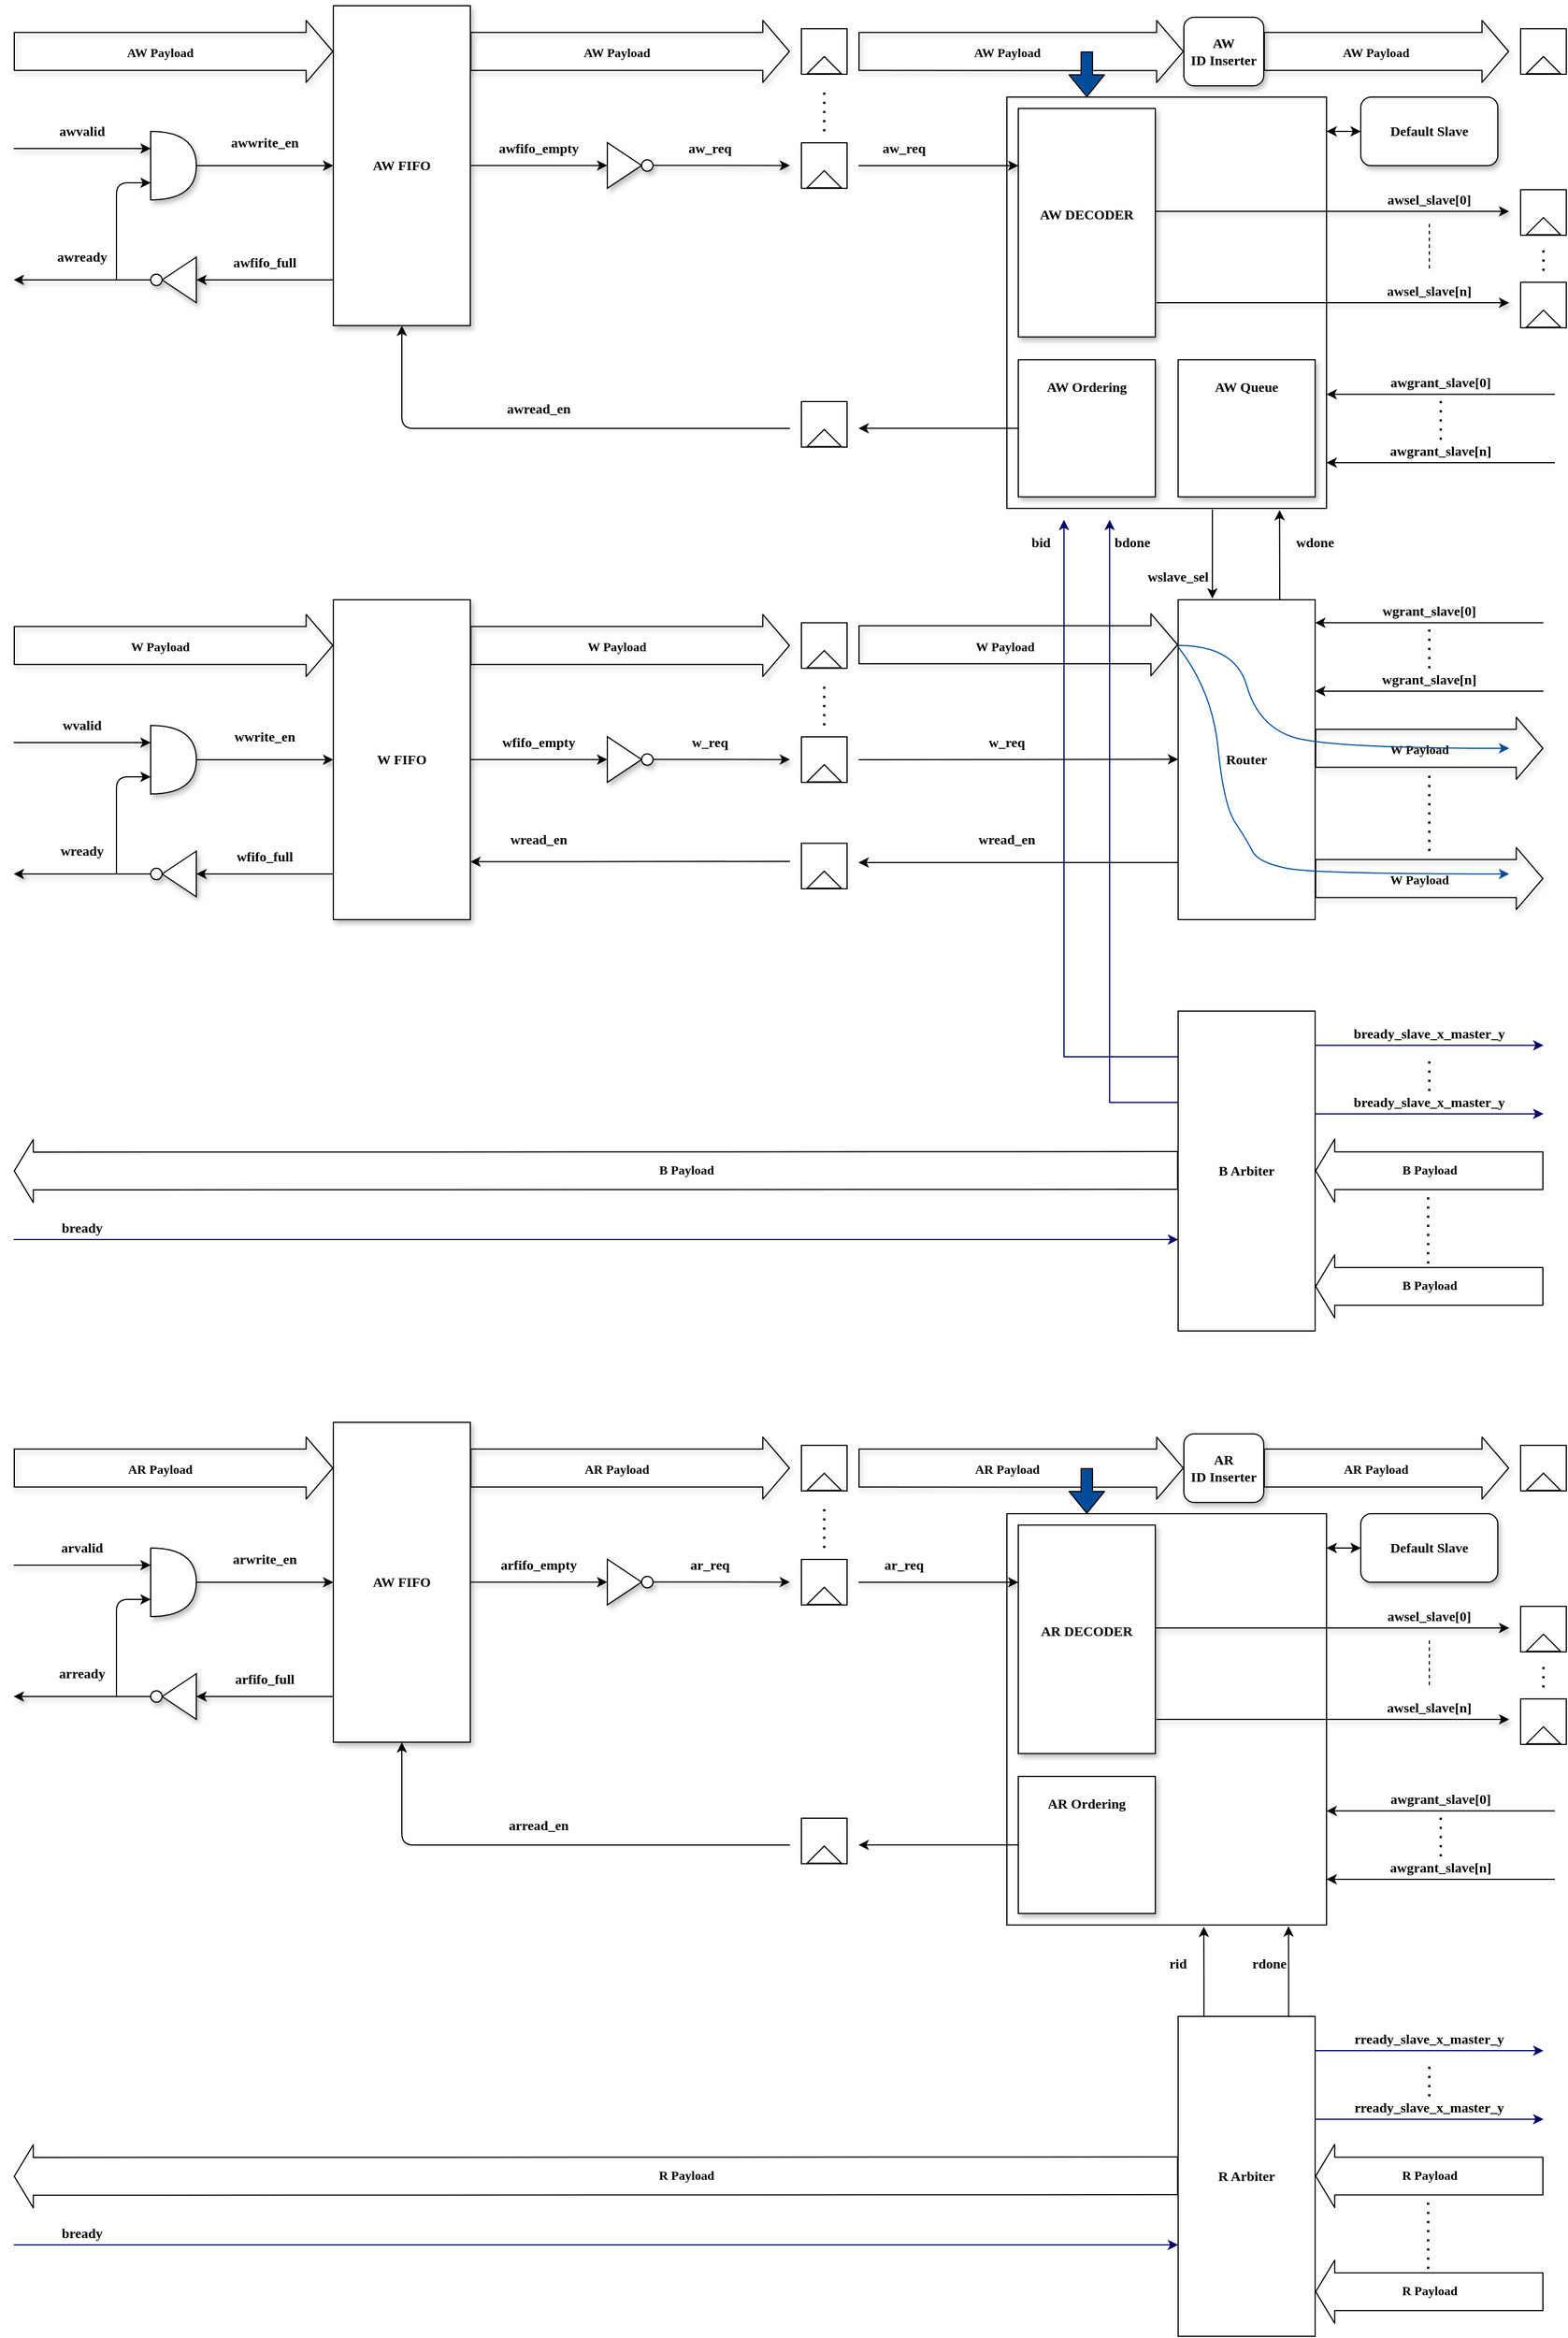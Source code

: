 <mxfile version="13.9.5" type="device" pages="4"><diagram id="Aj3oxXdan2r6FdUcRU4E" name="Connection"><mxGraphModel dx="912" dy="465" grid="1" gridSize="10" guides="1" tooltips="1" connect="1" arrows="1" fold="1" page="1" pageScale="1" pageWidth="827" pageHeight="1169" math="0" shadow="0"><root><mxCell id="0"/><mxCell id="1" parent="0"/><mxCell id="RR-qkrMecW8TZ9O_zcxg-2" value="" style="endArrow=classic;html=1;entryX=0;entryY=0.25;entryDx=0;entryDy=0;entryPerimeter=0;shadow=1;" parent="1" target="RR-qkrMecW8TZ9O_zcxg-11" edge="1"><mxGeometry width="50" height="50" relative="1" as="geometry"><mxPoint x="40" y="165" as="sourcePoint"/><mxPoint x="160" y="170" as="targetPoint"/></mxGeometry></mxCell><mxCell id="RR-qkrMecW8TZ9O_zcxg-3" value="&lt;font face=&quot;Times New Roman&quot;&gt;&lt;b&gt;awvalid&lt;/b&gt;&lt;/font&gt;" style="text;html=1;strokeColor=none;fillColor=none;align=center;verticalAlign=middle;whiteSpace=wrap;rounded=0;shadow=1;" parent="1" vertex="1"><mxGeometry x="80" y="140" width="40" height="20" as="geometry"/></mxCell><mxCell id="RR-qkrMecW8TZ9O_zcxg-4" value="&lt;font face=&quot;Times New Roman&quot;&gt;&lt;b&gt;awready&lt;/b&gt;&lt;/font&gt;" style="text;html=1;strokeColor=none;fillColor=none;align=center;verticalAlign=middle;whiteSpace=wrap;rounded=0;shadow=1;" parent="1" vertex="1"><mxGeometry x="80" y="250" width="40" height="20" as="geometry"/></mxCell><mxCell id="RR-qkrMecW8TZ9O_zcxg-5" value="" style="endArrow=classic;html=1;shadow=1;" parent="1" edge="1"><mxGeometry width="50" height="50" relative="1" as="geometry"><mxPoint x="160" y="280" as="sourcePoint"/><mxPoint x="40" y="280" as="targetPoint"/></mxGeometry></mxCell><mxCell id="RR-qkrMecW8TZ9O_zcxg-6" value="&lt;font face=&quot;Times New Roman&quot;&gt;&lt;b&gt;awfifo_full&lt;/b&gt;&lt;/font&gt;" style="text;html=1;strokeColor=none;fillColor=none;align=center;verticalAlign=middle;whiteSpace=wrap;rounded=0;shadow=1;" parent="1" vertex="1"><mxGeometry x="240" y="255" width="40" height="20" as="geometry"/></mxCell><mxCell id="RR-qkrMecW8TZ9O_zcxg-7" value="&lt;font face=&quot;Times New Roman&quot;&gt;&lt;b&gt;awfifo_empty&lt;/b&gt;&lt;/font&gt;" style="text;html=1;strokeColor=none;fillColor=none;align=center;verticalAlign=middle;whiteSpace=wrap;rounded=0;" parent="1" vertex="1"><mxGeometry x="480" y="154.84" width="40" height="20" as="geometry"/></mxCell><mxCell id="RR-qkrMecW8TZ9O_zcxg-8" value="" style="triangle;whiteSpace=wrap;html=1;fontFamily=Times New Roman;fontSize=14;rotation=-180;shadow=1;" parent="1" vertex="1"><mxGeometry x="170" y="260" width="30" height="40" as="geometry"/></mxCell><mxCell id="RR-qkrMecW8TZ9O_zcxg-9" value="" style="ellipse;whiteSpace=wrap;html=1;aspect=fixed;fontFamily=Times New Roman;fontSize=14;shadow=1;" parent="1" vertex="1"><mxGeometry x="160" y="275" width="10" height="10" as="geometry"/></mxCell><mxCell id="RR-qkrMecW8TZ9O_zcxg-10" value="" style="endArrow=classic;html=1;entryX=0;entryY=0.5;entryDx=0;entryDy=0;shadow=1;" parent="1" target="RR-qkrMecW8TZ9O_zcxg-8" edge="1"><mxGeometry width="50" height="50" relative="1" as="geometry"><mxPoint x="320" y="280" as="sourcePoint"/><mxPoint x="370" y="230" as="targetPoint"/></mxGeometry></mxCell><mxCell id="RR-qkrMecW8TZ9O_zcxg-15" style="edgeStyle=orthogonalEdgeStyle;rounded=0;orthogonalLoop=1;jettySize=auto;html=1;shadow=1;" parent="1" source="RR-qkrMecW8TZ9O_zcxg-11" edge="1"><mxGeometry relative="1" as="geometry"><mxPoint x="320.0" y="180" as="targetPoint"/></mxGeometry></mxCell><mxCell id="RR-qkrMecW8TZ9O_zcxg-11" value="" style="shape=or;whiteSpace=wrap;html=1;shadow=1;" parent="1" vertex="1"><mxGeometry x="160" y="150" width="40" height="60" as="geometry"/></mxCell><mxCell id="RR-qkrMecW8TZ9O_zcxg-16" value="&lt;font face=&quot;Times New Roman&quot;&gt;&lt;b&gt;awwrite_en&lt;/b&gt;&lt;/font&gt;" style="text;html=1;strokeColor=none;fillColor=none;align=center;verticalAlign=middle;whiteSpace=wrap;rounded=0;shadow=1;" parent="1" vertex="1"><mxGeometry x="240" y="150" width="40" height="20" as="geometry"/></mxCell><mxCell id="RR-qkrMecW8TZ9O_zcxg-17" value="&lt;font face=&quot;Times New Roman&quot;&gt;&lt;b&gt;AW FIFO&lt;/b&gt;&lt;/font&gt;" style="rounded=0;whiteSpace=wrap;html=1;shadow=1;" parent="1" vertex="1"><mxGeometry x="320" y="40" width="120" height="280" as="geometry"/></mxCell><mxCell id="RR-qkrMecW8TZ9O_zcxg-18" value="" style="shape=flexArrow;endArrow=classic;html=1;shadow=1;width=33.333;endSize=7.442;" parent="1" edge="1"><mxGeometry width="50" height="50" relative="1" as="geometry"><mxPoint x="40" y="80" as="sourcePoint"/><mxPoint x="320" y="80" as="targetPoint"/></mxGeometry></mxCell><mxCell id="RR-qkrMecW8TZ9O_zcxg-20" value="&lt;font face=&quot;Times New Roman&quot;&gt;&lt;b&gt;AW Payload&lt;/b&gt;&lt;/font&gt;" style="edgeLabel;html=1;align=center;verticalAlign=middle;resizable=0;points=[];" parent="RR-qkrMecW8TZ9O_zcxg-18" vertex="1" connectable="0"><mxGeometry x="-0.088" y="-1" relative="1" as="geometry"><mxPoint as="offset"/></mxGeometry></mxCell><mxCell id="RR-qkrMecW8TZ9O_zcxg-21" value="" style="shape=flexArrow;endArrow=classic;html=1;shadow=1;width=33.333;endSize=7.442;" parent="1" edge="1"><mxGeometry width="50" height="50" relative="1" as="geometry"><mxPoint x="440" y="80" as="sourcePoint"/><mxPoint x="720" y="80" as="targetPoint"/></mxGeometry></mxCell><mxCell id="RR-qkrMecW8TZ9O_zcxg-22" value="&lt;font face=&quot;Times New Roman&quot;&gt;&lt;b&gt;AW Payload&lt;/b&gt;&lt;/font&gt;" style="edgeLabel;html=1;align=center;verticalAlign=middle;resizable=0;points=[];" parent="RR-qkrMecW8TZ9O_zcxg-21" vertex="1" connectable="0"><mxGeometry x="-0.088" y="-1" relative="1" as="geometry"><mxPoint as="offset"/></mxGeometry></mxCell><mxCell id="RR-qkrMecW8TZ9O_zcxg-23" value="" style="endArrow=classic;html=1;shadow=1;" parent="1" edge="1"><mxGeometry width="50" height="50" relative="1" as="geometry"><mxPoint x="440" y="179.84" as="sourcePoint"/><mxPoint x="560" y="179.84" as="targetPoint"/></mxGeometry></mxCell><mxCell id="RR-qkrMecW8TZ9O_zcxg-24" value="" style="triangle;whiteSpace=wrap;html=1;fontFamily=Times New Roman;fontSize=14;shadow=1;" parent="1" vertex="1"><mxGeometry x="560" y="159.84" width="30" height="40" as="geometry"/></mxCell><mxCell id="RR-qkrMecW8TZ9O_zcxg-26" style="edgeStyle=orthogonalEdgeStyle;rounded=0;orthogonalLoop=1;jettySize=auto;html=1;shadow=1;" parent="1" source="RR-qkrMecW8TZ9O_zcxg-25" edge="1"><mxGeometry relative="1" as="geometry"><mxPoint x="720" y="179.84" as="targetPoint"/></mxGeometry></mxCell><mxCell id="RR-qkrMecW8TZ9O_zcxg-25" value="" style="ellipse;whiteSpace=wrap;html=1;aspect=fixed;fontFamily=Times New Roman;fontSize=14;shadow=1;" parent="1" vertex="1"><mxGeometry x="590" y="174.84" width="10" height="10" as="geometry"/></mxCell><mxCell id="RR-qkrMecW8TZ9O_zcxg-27" value="&lt;font face=&quot;Times New Roman&quot;&gt;&lt;b&gt;aw_req&lt;/b&gt;&lt;/font&gt;" style="text;html=1;strokeColor=none;fillColor=none;align=center;verticalAlign=middle;whiteSpace=wrap;rounded=0;" parent="1" vertex="1"><mxGeometry x="630" y="154.84" width="40" height="20" as="geometry"/></mxCell><mxCell id="RR-qkrMecW8TZ9O_zcxg-28" value="&lt;font face=&quot;Times New Roman&quot;&gt;&lt;b&gt;awread_en&lt;/b&gt;&lt;/font&gt;" style="text;html=1;strokeColor=none;fillColor=none;align=center;verticalAlign=middle;whiteSpace=wrap;rounded=0;" parent="1" vertex="1"><mxGeometry x="480" y="383.34" width="40" height="20" as="geometry"/></mxCell><mxCell id="RR-qkrMecW8TZ9O_zcxg-31" value="" style="rounded=0;whiteSpace=wrap;html=1;" parent="1" vertex="1"><mxGeometry x="730" y="60.16" width="40" height="39.84" as="geometry"/></mxCell><mxCell id="RR-qkrMecW8TZ9O_zcxg-32" value="" style="triangle;whiteSpace=wrap;html=1;rotation=-90;" parent="1" vertex="1"><mxGeometry x="742.5" y="77.0" width="15" height="30" as="geometry"/></mxCell><mxCell id="RR-qkrMecW8TZ9O_zcxg-35" value="" style="endArrow=none;dashed=1;html=1;dashPattern=1 3;strokeWidth=2;" parent="1" edge="1"><mxGeometry width="50" height="50" relative="1" as="geometry"><mxPoint x="750" y="150" as="sourcePoint"/><mxPoint x="750" y="111.16" as="targetPoint"/></mxGeometry></mxCell><mxCell id="RR-qkrMecW8TZ9O_zcxg-36" value="" style="rounded=0;whiteSpace=wrap;html=1;" parent="1" vertex="1"><mxGeometry x="730" y="160" width="40" height="39.84" as="geometry"/></mxCell><mxCell id="RR-qkrMecW8TZ9O_zcxg-37" value="" style="triangle;whiteSpace=wrap;html=1;rotation=-90;" parent="1" vertex="1"><mxGeometry x="742.5" y="176.84" width="15" height="30" as="geometry"/></mxCell><mxCell id="RR-qkrMecW8TZ9O_zcxg-39" value="" style="shape=flexArrow;endArrow=classic;html=1;shadow=1;width=33.333;endSize=7.442;entryX=0;entryY=0.5;entryDx=0;entryDy=0;" parent="1" target="RR-qkrMecW8TZ9O_zcxg-54" edge="1"><mxGeometry width="50" height="50" relative="1" as="geometry"><mxPoint x="780" y="80" as="sourcePoint"/><mxPoint x="1040" y="80" as="targetPoint"/></mxGeometry></mxCell><mxCell id="RR-qkrMecW8TZ9O_zcxg-40" value="&lt;font face=&quot;Times New Roman&quot;&gt;&lt;b&gt;AW Payload&lt;/b&gt;&lt;/font&gt;" style="edgeLabel;html=1;align=center;verticalAlign=middle;resizable=0;points=[];" parent="RR-qkrMecW8TZ9O_zcxg-39" vertex="1" connectable="0"><mxGeometry x="-0.088" y="-1" relative="1" as="geometry"><mxPoint as="offset"/></mxGeometry></mxCell><mxCell id="RR-qkrMecW8TZ9O_zcxg-42" value="&lt;font face=&quot;Times New Roman&quot;&gt;&lt;b&gt;aw_req&lt;/b&gt;&lt;/font&gt;" style="text;html=1;strokeColor=none;fillColor=none;align=center;verticalAlign=middle;whiteSpace=wrap;rounded=0;" parent="1" vertex="1"><mxGeometry x="800" y="154.84" width="40" height="20" as="geometry"/></mxCell><mxCell id="RR-qkrMecW8TZ9O_zcxg-54" value="&lt;font face=&quot;Times New Roman&quot;&gt;&lt;b&gt;AW&lt;br&gt;ID Inserter&lt;/b&gt;&lt;/font&gt;" style="rounded=1;whiteSpace=wrap;html=1;shadow=1;fillColor=#FFFFFF;" parent="1" vertex="1"><mxGeometry x="1065" y="50.08" width="70" height="60" as="geometry"/></mxCell><mxCell id="RR-qkrMecW8TZ9O_zcxg-55" value="" style="shape=flexArrow;endArrow=classic;html=1;shadow=1;width=33.333;endSize=7.442;" parent="1" edge="1"><mxGeometry width="50" height="50" relative="1" as="geometry"><mxPoint x="1135" y="80" as="sourcePoint"/><mxPoint x="1350" y="80" as="targetPoint"/></mxGeometry></mxCell><mxCell id="RR-qkrMecW8TZ9O_zcxg-56" value="&lt;font face=&quot;Times New Roman&quot;&gt;&lt;b&gt;AW Payload&lt;/b&gt;&lt;/font&gt;" style="edgeLabel;html=1;align=center;verticalAlign=middle;resizable=0;points=[];" parent="RR-qkrMecW8TZ9O_zcxg-55" vertex="1" connectable="0"><mxGeometry x="-0.088" y="-1" relative="1" as="geometry"><mxPoint as="offset"/></mxGeometry></mxCell><mxCell id="RR-qkrMecW8TZ9O_zcxg-65" value="" style="rounded=0;whiteSpace=wrap;html=1;" parent="1" vertex="1"><mxGeometry x="1360" y="60.16" width="40" height="39.84" as="geometry"/></mxCell><mxCell id="RR-qkrMecW8TZ9O_zcxg-66" value="" style="triangle;whiteSpace=wrap;html=1;rotation=-90;" parent="1" vertex="1"><mxGeometry x="1372.5" y="77.0" width="15" height="30" as="geometry"/></mxCell><mxCell id="RR-qkrMecW8TZ9O_zcxg-67" value="" style="endArrow=none;dashed=1;html=1;dashPattern=1 3;strokeWidth=2;" parent="1" edge="1"><mxGeometry width="50" height="50" relative="1" as="geometry"><mxPoint x="1380" y="272.08" as="sourcePoint"/><mxPoint x="1380" y="251.08" as="targetPoint"/></mxGeometry></mxCell><mxCell id="RR-qkrMecW8TZ9O_zcxg-68" value="" style="rounded=0;whiteSpace=wrap;html=1;" parent="1" vertex="1"><mxGeometry x="1360" y="282.08" width="40" height="39.84" as="geometry"/></mxCell><mxCell id="RR-qkrMecW8TZ9O_zcxg-69" value="" style="triangle;whiteSpace=wrap;html=1;rotation=-90;" parent="1" vertex="1"><mxGeometry x="1372.5" y="298.92" width="15" height="30" as="geometry"/></mxCell><mxCell id="RR-qkrMecW8TZ9O_zcxg-70" value="" style="rounded=0;whiteSpace=wrap;html=1;" parent="1" vertex="1"><mxGeometry x="1360" y="201.08" width="40" height="39.84" as="geometry"/></mxCell><mxCell id="RR-qkrMecW8TZ9O_zcxg-71" value="" style="triangle;whiteSpace=wrap;html=1;rotation=-90;" parent="1" vertex="1"><mxGeometry x="1372.5" y="217.92" width="15" height="30" as="geometry"/></mxCell><mxCell id="hDY5jJTmr2RCLuRJWNEP-3" value="&lt;font face=&quot;Times New Roman&quot;&gt;&lt;b&gt;Default Slave&lt;/b&gt;&lt;/font&gt;" style="rounded=1;whiteSpace=wrap;html=1;shadow=1;" parent="1" vertex="1"><mxGeometry x="1220" y="120" width="120" height="60" as="geometry"/></mxCell><mxCell id="hDY5jJTmr2RCLuRJWNEP-5" value="" style="endArrow=none;dashed=1;html=1;shadow=1;" parent="1" edge="1"><mxGeometry width="50" height="50" relative="1" as="geometry"><mxPoint x="1280" y="270.0" as="sourcePoint"/><mxPoint x="1280" y="230.0" as="targetPoint"/></mxGeometry></mxCell><mxCell id="hDY5jJTmr2RCLuRJWNEP-6" value="&lt;font face=&quot;Times New Roman&quot;&gt;&lt;b&gt;awsel_slave[0]&lt;/b&gt;&lt;/font&gt;" style="text;html=1;strokeColor=none;fillColor=none;align=center;verticalAlign=middle;whiteSpace=wrap;rounded=0;shadow=1;" parent="1" vertex="1"><mxGeometry x="1260" y="199.84" width="40" height="20" as="geometry"/></mxCell><mxCell id="hDY5jJTmr2RCLuRJWNEP-7" value="&lt;font face=&quot;Times New Roman&quot;&gt;&lt;b&gt;awsel_slave[n]&lt;/b&gt;&lt;/font&gt;" style="text;html=1;strokeColor=none;fillColor=none;align=center;verticalAlign=middle;whiteSpace=wrap;rounded=0;shadow=1;" parent="1" vertex="1"><mxGeometry x="1260" y="280" width="40" height="20" as="geometry"/></mxCell><mxCell id="hDY5jJTmr2RCLuRJWNEP-10" value="" style="rounded=0;whiteSpace=wrap;html=1;shadow=0;" parent="1" vertex="1"><mxGeometry x="910" y="120" width="280" height="360" as="geometry"/></mxCell><mxCell id="hDY5jJTmr2RCLuRJWNEP-11" value="&lt;font face=&quot;Times New Roman&quot;&gt;&lt;b&gt;AW DECODER&lt;br&gt;&lt;br&gt;&lt;/b&gt;&lt;/font&gt;" style="rounded=0;whiteSpace=wrap;html=1;shadow=1;" parent="1" vertex="1"><mxGeometry x="920" y="129.92" width="120" height="200" as="geometry"/></mxCell><mxCell id="hDY5jJTmr2RCLuRJWNEP-20" style="edgeStyle=orthogonalEdgeStyle;rounded=0;orthogonalLoop=1;jettySize=auto;html=1;shadow=0;strokeColor=#000000;fillColor=#004C99;" parent="1" source="hDY5jJTmr2RCLuRJWNEP-12" edge="1"><mxGeometry relative="1" as="geometry"><mxPoint x="780" y="409.92" as="targetPoint"/></mxGeometry></mxCell><mxCell id="hDY5jJTmr2RCLuRJWNEP-12" value="&lt;font face=&quot;Times New Roman&quot;&gt;&lt;b&gt;AW Ordering&lt;br&gt;&lt;br&gt;&lt;br&gt;&lt;br&gt;&lt;br&gt;&lt;br&gt;&lt;/b&gt;&lt;/font&gt;" style="rounded=0;whiteSpace=wrap;html=1;shadow=1;" parent="1" vertex="1"><mxGeometry x="920" y="349.92" width="120" height="120" as="geometry"/></mxCell><mxCell id="hDY5jJTmr2RCLuRJWNEP-13" value="&lt;font face=&quot;Times New Roman&quot;&gt;&lt;b&gt;AW Queue&lt;br&gt;&lt;br&gt;&lt;br&gt;&lt;br&gt;&lt;br&gt;&lt;br&gt;&lt;/b&gt;&lt;/font&gt;" style="rounded=0;whiteSpace=wrap;html=1;shadow=1;" parent="1" vertex="1"><mxGeometry x="1060" y="349.92" width="120" height="120" as="geometry"/></mxCell><mxCell id="hDY5jJTmr2RCLuRJWNEP-14" value="" style="endArrow=classic;html=1;shadow=1;" parent="1" edge="1"><mxGeometry width="50" height="50" relative="1" as="geometry"><mxPoint x="780" y="180" as="sourcePoint"/><mxPoint x="920" y="180" as="targetPoint"/></mxGeometry></mxCell><mxCell id="hDY5jJTmr2RCLuRJWNEP-15" value="" style="endArrow=classic;html=1;shadow=1;exitX=1.008;exitY=0.9;exitDx=0;exitDy=0;exitPerimeter=0;" parent="1" edge="1"><mxGeometry width="50" height="50" relative="1" as="geometry"><mxPoint x="1040.96" y="300" as="sourcePoint"/><mxPoint x="1350" y="300" as="targetPoint"/></mxGeometry></mxCell><mxCell id="hDY5jJTmr2RCLuRJWNEP-16" value="" style="endArrow=classic;html=1;shadow=1;exitX=1;exitY=0.5;exitDx=0;exitDy=0;" parent="1" edge="1"><mxGeometry width="50" height="50" relative="1" as="geometry"><mxPoint x="1040" y="220" as="sourcePoint"/><mxPoint x="1350" y="220" as="targetPoint"/></mxGeometry></mxCell><mxCell id="hDY5jJTmr2RCLuRJWNEP-17" value="" style="shape=flexArrow;endArrow=classic;html=1;shadow=0;strokeColor=#000000;fillColor=#004C99;entryX=0.25;entryY=0;entryDx=0;entryDy=0;" parent="1" target="hDY5jJTmr2RCLuRJWNEP-10" edge="1"><mxGeometry width="50" height="50" relative="1" as="geometry"><mxPoint x="980" y="80" as="sourcePoint"/><mxPoint x="1030" y="40" as="targetPoint"/></mxGeometry></mxCell><mxCell id="hDY5jJTmr2RCLuRJWNEP-18" value="" style="rounded=0;whiteSpace=wrap;html=1;" parent="1" vertex="1"><mxGeometry x="730" y="386.5" width="40" height="39.84" as="geometry"/></mxCell><mxCell id="hDY5jJTmr2RCLuRJWNEP-19" value="" style="triangle;whiteSpace=wrap;html=1;rotation=-90;" parent="1" vertex="1"><mxGeometry x="742.5" y="403.34" width="15" height="30" as="geometry"/></mxCell><mxCell id="hDY5jJTmr2RCLuRJWNEP-21" value="" style="endArrow=classic;html=1;shadow=0;strokeColor=#000000;fillColor=#004C99;entryX=0.5;entryY=1;entryDx=0;entryDy=0;" parent="1" target="RR-qkrMecW8TZ9O_zcxg-17" edge="1"><mxGeometry width="50" height="50" relative="1" as="geometry"><mxPoint x="720" y="410" as="sourcePoint"/><mxPoint x="770" y="360" as="targetPoint"/><Array as="points"><mxPoint x="380" y="410"/></Array></mxGeometry></mxCell><mxCell id="i7O0NpXMipkf5AhLU5og-2" value="" style="endArrow=classic;html=1;shadow=0;strokeColor=#000000;fillColor=#004C99;entryX=0;entryY=0.75;entryDx=0;entryDy=0;entryPerimeter=0;" parent="1" target="RR-qkrMecW8TZ9O_zcxg-11" edge="1"><mxGeometry width="50" height="50" relative="1" as="geometry"><mxPoint x="130" y="280" as="sourcePoint"/><mxPoint x="170" y="220" as="targetPoint"/><Array as="points"><mxPoint x="130" y="195"/></Array></mxGeometry></mxCell><mxCell id="t8ASBgWHD2kkm6oFRTiw-1" value="" style="endArrow=classic;html=1;entryX=0;entryY=0.25;entryDx=0;entryDy=0;entryPerimeter=0;shadow=1;" parent="1" target="t8ASBgWHD2kkm6oFRTiw-11" edge="1"><mxGeometry width="50" height="50" relative="1" as="geometry"><mxPoint x="40" y="685" as="sourcePoint"/><mxPoint x="160" y="690" as="targetPoint"/></mxGeometry></mxCell><mxCell id="t8ASBgWHD2kkm6oFRTiw-2" value="&lt;font face=&quot;Times New Roman&quot;&gt;&lt;b&gt;wvalid&lt;/b&gt;&lt;/font&gt;" style="text;html=1;strokeColor=none;fillColor=none;align=center;verticalAlign=middle;whiteSpace=wrap;rounded=0;shadow=1;" parent="1" vertex="1"><mxGeometry x="80" y="660" width="40" height="20" as="geometry"/></mxCell><mxCell id="t8ASBgWHD2kkm6oFRTiw-3" value="&lt;font face=&quot;Times New Roman&quot;&gt;&lt;b&gt;wready&lt;/b&gt;&lt;/font&gt;" style="text;html=1;strokeColor=none;fillColor=none;align=center;verticalAlign=middle;whiteSpace=wrap;rounded=0;shadow=1;" parent="1" vertex="1"><mxGeometry x="80" y="770" width="40" height="20" as="geometry"/></mxCell><mxCell id="t8ASBgWHD2kkm6oFRTiw-4" value="" style="endArrow=classic;html=1;shadow=1;" parent="1" edge="1"><mxGeometry width="50" height="50" relative="1" as="geometry"><mxPoint x="160" y="800" as="sourcePoint"/><mxPoint x="40" y="800" as="targetPoint"/></mxGeometry></mxCell><mxCell id="t8ASBgWHD2kkm6oFRTiw-5" value="&lt;font face=&quot;Times New Roman&quot;&gt;&lt;b&gt;wfifo_full&lt;/b&gt;&lt;/font&gt;" style="text;html=1;strokeColor=none;fillColor=none;align=center;verticalAlign=middle;whiteSpace=wrap;rounded=0;shadow=1;" parent="1" vertex="1"><mxGeometry x="240" y="775" width="40" height="20" as="geometry"/></mxCell><mxCell id="t8ASBgWHD2kkm6oFRTiw-6" value="&lt;font face=&quot;Times New Roman&quot;&gt;&lt;b&gt;wfifo_empty&lt;/b&gt;&lt;/font&gt;" style="text;html=1;strokeColor=none;fillColor=none;align=center;verticalAlign=middle;whiteSpace=wrap;rounded=0;" parent="1" vertex="1"><mxGeometry x="480" y="674.84" width="40" height="20" as="geometry"/></mxCell><mxCell id="t8ASBgWHD2kkm6oFRTiw-7" value="" style="triangle;whiteSpace=wrap;html=1;fontFamily=Times New Roman;fontSize=14;rotation=-180;shadow=1;" parent="1" vertex="1"><mxGeometry x="170" y="780" width="30" height="40" as="geometry"/></mxCell><mxCell id="t8ASBgWHD2kkm6oFRTiw-8" value="" style="ellipse;whiteSpace=wrap;html=1;aspect=fixed;fontFamily=Times New Roman;fontSize=14;shadow=1;" parent="1" vertex="1"><mxGeometry x="160" y="795" width="10" height="10" as="geometry"/></mxCell><mxCell id="t8ASBgWHD2kkm6oFRTiw-9" value="" style="endArrow=classic;html=1;entryX=0;entryY=0.5;entryDx=0;entryDy=0;shadow=1;" parent="1" target="t8ASBgWHD2kkm6oFRTiw-7" edge="1"><mxGeometry width="50" height="50" relative="1" as="geometry"><mxPoint x="320" y="800" as="sourcePoint"/><mxPoint x="370" y="750" as="targetPoint"/></mxGeometry></mxCell><mxCell id="t8ASBgWHD2kkm6oFRTiw-10" style="edgeStyle=orthogonalEdgeStyle;rounded=0;orthogonalLoop=1;jettySize=auto;html=1;shadow=1;" parent="1" source="t8ASBgWHD2kkm6oFRTiw-11" edge="1"><mxGeometry relative="1" as="geometry"><mxPoint x="320" y="700" as="targetPoint"/></mxGeometry></mxCell><mxCell id="t8ASBgWHD2kkm6oFRTiw-11" value="" style="shape=or;whiteSpace=wrap;html=1;shadow=1;" parent="1" vertex="1"><mxGeometry x="160" y="670" width="40" height="60" as="geometry"/></mxCell><mxCell id="t8ASBgWHD2kkm6oFRTiw-12" value="&lt;font face=&quot;Times New Roman&quot;&gt;&lt;b&gt;wwrite_en&lt;/b&gt;&lt;/font&gt;" style="text;html=1;strokeColor=none;fillColor=none;align=center;verticalAlign=middle;whiteSpace=wrap;rounded=0;shadow=1;" parent="1" vertex="1"><mxGeometry x="240" y="670" width="40" height="20" as="geometry"/></mxCell><mxCell id="t8ASBgWHD2kkm6oFRTiw-13" value="&lt;font face=&quot;Times New Roman&quot;&gt;&lt;b&gt;W FIFO&lt;/b&gt;&lt;/font&gt;" style="rounded=0;whiteSpace=wrap;html=1;shadow=1;" parent="1" vertex="1"><mxGeometry x="320" y="560" width="120" height="280" as="geometry"/></mxCell><mxCell id="t8ASBgWHD2kkm6oFRTiw-14" value="" style="shape=flexArrow;endArrow=classic;html=1;shadow=1;width=33.333;endSize=7.442;" parent="1" edge="1"><mxGeometry width="50" height="50" relative="1" as="geometry"><mxPoint x="40" y="600" as="sourcePoint"/><mxPoint x="320" y="600" as="targetPoint"/></mxGeometry></mxCell><mxCell id="t8ASBgWHD2kkm6oFRTiw-15" value="&lt;font face=&quot;Times New Roman&quot;&gt;&lt;b&gt;W Payload&lt;/b&gt;&lt;/font&gt;" style="edgeLabel;html=1;align=center;verticalAlign=middle;resizable=0;points=[];" parent="t8ASBgWHD2kkm6oFRTiw-14" vertex="1" connectable="0"><mxGeometry x="-0.088" y="-1" relative="1" as="geometry"><mxPoint as="offset"/></mxGeometry></mxCell><mxCell id="t8ASBgWHD2kkm6oFRTiw-16" value="" style="shape=flexArrow;endArrow=classic;html=1;shadow=1;width=33.333;endSize=7.442;" parent="1" edge="1"><mxGeometry width="50" height="50" relative="1" as="geometry"><mxPoint x="440" y="600" as="sourcePoint"/><mxPoint x="720" y="600" as="targetPoint"/></mxGeometry></mxCell><mxCell id="t8ASBgWHD2kkm6oFRTiw-17" value="&lt;font face=&quot;Times New Roman&quot;&gt;&lt;b&gt;W Payload&lt;/b&gt;&lt;/font&gt;" style="edgeLabel;html=1;align=center;verticalAlign=middle;resizable=0;points=[];" parent="t8ASBgWHD2kkm6oFRTiw-16" vertex="1" connectable="0"><mxGeometry x="-0.088" y="-1" relative="1" as="geometry"><mxPoint as="offset"/></mxGeometry></mxCell><mxCell id="t8ASBgWHD2kkm6oFRTiw-18" value="" style="endArrow=classic;html=1;shadow=1;" parent="1" edge="1"><mxGeometry width="50" height="50" relative="1" as="geometry"><mxPoint x="440" y="699.84" as="sourcePoint"/><mxPoint x="560" y="699.84" as="targetPoint"/></mxGeometry></mxCell><mxCell id="t8ASBgWHD2kkm6oFRTiw-19" value="" style="triangle;whiteSpace=wrap;html=1;fontFamily=Times New Roman;fontSize=14;shadow=1;" parent="1" vertex="1"><mxGeometry x="560" y="679.84" width="30" height="40" as="geometry"/></mxCell><mxCell id="t8ASBgWHD2kkm6oFRTiw-20" style="edgeStyle=orthogonalEdgeStyle;rounded=0;orthogonalLoop=1;jettySize=auto;html=1;shadow=1;" parent="1" source="t8ASBgWHD2kkm6oFRTiw-21" edge="1"><mxGeometry relative="1" as="geometry"><mxPoint x="720" y="699.84" as="targetPoint"/></mxGeometry></mxCell><mxCell id="t8ASBgWHD2kkm6oFRTiw-21" value="" style="ellipse;whiteSpace=wrap;html=1;aspect=fixed;fontFamily=Times New Roman;fontSize=14;shadow=1;" parent="1" vertex="1"><mxGeometry x="590" y="694.84" width="10" height="10" as="geometry"/></mxCell><mxCell id="t8ASBgWHD2kkm6oFRTiw-22" value="&lt;font face=&quot;Times New Roman&quot;&gt;&lt;b&gt;w_req&lt;/b&gt;&lt;/font&gt;" style="text;html=1;strokeColor=none;fillColor=none;align=center;verticalAlign=middle;whiteSpace=wrap;rounded=0;" parent="1" vertex="1"><mxGeometry x="630" y="674.84" width="40" height="20" as="geometry"/></mxCell><mxCell id="t8ASBgWHD2kkm6oFRTiw-23" value="&lt;font face=&quot;Times New Roman&quot;&gt;&lt;b&gt;wread_en&lt;/b&gt;&lt;/font&gt;" style="text;html=1;strokeColor=none;fillColor=none;align=center;verticalAlign=middle;whiteSpace=wrap;rounded=0;" parent="1" vertex="1"><mxGeometry x="480" y="760" width="40" height="20" as="geometry"/></mxCell><mxCell id="t8ASBgWHD2kkm6oFRTiw-24" value="" style="rounded=0;whiteSpace=wrap;html=1;" parent="1" vertex="1"><mxGeometry x="730" y="580.16" width="40" height="39.84" as="geometry"/></mxCell><mxCell id="t8ASBgWHD2kkm6oFRTiw-25" value="" style="triangle;whiteSpace=wrap;html=1;rotation=-90;" parent="1" vertex="1"><mxGeometry x="742.5" y="597.0" width="15" height="30" as="geometry"/></mxCell><mxCell id="t8ASBgWHD2kkm6oFRTiw-26" value="" style="endArrow=none;dashed=1;html=1;dashPattern=1 3;strokeWidth=2;" parent="1" edge="1"><mxGeometry width="50" height="50" relative="1" as="geometry"><mxPoint x="750" y="670" as="sourcePoint"/><mxPoint x="750" y="631.16" as="targetPoint"/></mxGeometry></mxCell><mxCell id="t8ASBgWHD2kkm6oFRTiw-27" value="" style="rounded=0;whiteSpace=wrap;html=1;" parent="1" vertex="1"><mxGeometry x="730" y="680" width="40" height="39.84" as="geometry"/></mxCell><mxCell id="t8ASBgWHD2kkm6oFRTiw-28" value="" style="triangle;whiteSpace=wrap;html=1;rotation=-90;" parent="1" vertex="1"><mxGeometry x="742.5" y="696.84" width="15" height="30" as="geometry"/></mxCell><mxCell id="t8ASBgWHD2kkm6oFRTiw-29" value="" style="rounded=0;whiteSpace=wrap;html=1;" parent="1" vertex="1"><mxGeometry x="730" y="773.16" width="40" height="39.84" as="geometry"/></mxCell><mxCell id="t8ASBgWHD2kkm6oFRTiw-30" value="" style="triangle;whiteSpace=wrap;html=1;rotation=-90;" parent="1" vertex="1"><mxGeometry x="742.5" y="790.0" width="15" height="30" as="geometry"/></mxCell><mxCell id="t8ASBgWHD2kkm6oFRTiw-32" value="" style="endArrow=classic;html=1;shadow=0;strokeColor=#000000;fillColor=#004C99;entryX=0;entryY=0.75;entryDx=0;entryDy=0;entryPerimeter=0;" parent="1" target="t8ASBgWHD2kkm6oFRTiw-11" edge="1"><mxGeometry width="50" height="50" relative="1" as="geometry"><mxPoint x="130" y="800" as="sourcePoint"/><mxPoint x="170" y="740" as="targetPoint"/><Array as="points"><mxPoint x="130" y="715"/></Array></mxGeometry></mxCell><mxCell id="DlibpUbJ9u80CHU7uW0o-1" style="edgeStyle=orthogonalEdgeStyle;rounded=0;orthogonalLoop=1;jettySize=auto;html=1;entryX=0.853;entryY=1.004;entryDx=0;entryDy=0;entryPerimeter=0;" edge="1" parent="1" source="eH3ahdRAE-lfXJiJemKy-6" target="hDY5jJTmr2RCLuRJWNEP-10"><mxGeometry relative="1" as="geometry"><Array as="points"><mxPoint x="1149" y="540"/><mxPoint x="1149" y="540"/></Array></mxGeometry></mxCell><mxCell id="eH3ahdRAE-lfXJiJemKy-6" value="&lt;font face=&quot;Times New Roman&quot;&gt;&lt;b&gt;Router&lt;/b&gt;&lt;/font&gt;" style="rounded=0;whiteSpace=wrap;html=1;shadow=0;" parent="1" vertex="1"><mxGeometry x="1060" y="560" width="120" height="280" as="geometry"/></mxCell><mxCell id="eH3ahdRAE-lfXJiJemKy-7" value="" style="shape=flexArrow;endArrow=classic;html=1;shadow=1;width=33.333;endSize=7.442;" parent="1" edge="1"><mxGeometry width="50" height="50" relative="1" as="geometry"><mxPoint x="780" y="599.37" as="sourcePoint"/><mxPoint x="1060" y="599.37" as="targetPoint"/></mxGeometry></mxCell><mxCell id="eH3ahdRAE-lfXJiJemKy-8" value="&lt;font face=&quot;Times New Roman&quot;&gt;&lt;b&gt;W Payload&lt;/b&gt;&lt;/font&gt;" style="edgeLabel;html=1;align=center;verticalAlign=middle;resizable=0;points=[];" parent="eH3ahdRAE-lfXJiJemKy-7" vertex="1" connectable="0"><mxGeometry x="-0.088" y="-1" relative="1" as="geometry"><mxPoint as="offset"/></mxGeometry></mxCell><mxCell id="eH3ahdRAE-lfXJiJemKy-9" value="" style="endArrow=classic;html=1;shadow=0;strokeColor=#000000;fillColor=#004C99;" parent="1" edge="1"><mxGeometry width="50" height="50" relative="1" as="geometry"><mxPoint x="780" y="700" as="sourcePoint"/><mxPoint x="1060" y="699.66" as="targetPoint"/></mxGeometry></mxCell><mxCell id="eH3ahdRAE-lfXJiJemKy-10" value="" style="endArrow=classic;html=1;shadow=0;strokeColor=#000000;fillColor=#004C99;entryX=0.25;entryY=0;entryDx=0;entryDy=0;" parent="1" edge="1"><mxGeometry width="50" height="50" relative="1" as="geometry"><mxPoint x="1090" y="481" as="sourcePoint"/><mxPoint x="1090" y="559" as="targetPoint"/></mxGeometry></mxCell><mxCell id="eH3ahdRAE-lfXJiJemKy-12" value="&lt;font face=&quot;Times New Roman&quot;&gt;&lt;b&gt;wslave_sel&lt;/b&gt;&lt;/font&gt;" style="text;html=1;strokeColor=none;fillColor=none;align=center;verticalAlign=middle;whiteSpace=wrap;rounded=0;" parent="1" vertex="1"><mxGeometry x="1040" y="530" width="40" height="20" as="geometry"/></mxCell><mxCell id="SSeOVX93j0ahTOMtTPR6-1" value="" style="endArrow=classic;html=1;shadow=0;strokeColor=#000000;fillColor=#004C99;" parent="1" edge="1"><mxGeometry width="50" height="50" relative="1" as="geometry"><mxPoint x="1380" y="580.16" as="sourcePoint"/><mxPoint x="1180" y="580.16" as="targetPoint"/></mxGeometry></mxCell><mxCell id="SSeOVX93j0ahTOMtTPR6-2" value="" style="endArrow=classic;html=1;shadow=0;strokeColor=#000000;fillColor=#004C99;" parent="1" edge="1"><mxGeometry width="50" height="50" relative="1" as="geometry"><mxPoint x="1380" y="640" as="sourcePoint"/><mxPoint x="1180" y="640" as="targetPoint"/></mxGeometry></mxCell><mxCell id="SSeOVX93j0ahTOMtTPR6-3" value="&lt;font face=&quot;Times New Roman&quot;&gt;&lt;b&gt;wgrant_slave[0]&lt;/b&gt;&lt;/font&gt;" style="text;html=1;strokeColor=none;fillColor=none;align=center;verticalAlign=middle;whiteSpace=wrap;rounded=0;" parent="1" vertex="1"><mxGeometry x="1260" y="560" width="40" height="20" as="geometry"/></mxCell><mxCell id="SSeOVX93j0ahTOMtTPR6-4" value="&lt;font face=&quot;Times New Roman&quot;&gt;&lt;b&gt;wgrant_slave[n]&lt;/b&gt;&lt;/font&gt;" style="text;html=1;strokeColor=none;fillColor=none;align=center;verticalAlign=middle;whiteSpace=wrap;rounded=0;" parent="1" vertex="1"><mxGeometry x="1260" y="620" width="40" height="20" as="geometry"/></mxCell><mxCell id="SSeOVX93j0ahTOMtTPR6-5" value="" style="shape=flexArrow;endArrow=classic;html=1;shadow=1;width=33.333;endSize=7.442;" parent="1" edge="1"><mxGeometry width="50" height="50" relative="1" as="geometry"><mxPoint x="1180" y="690.0" as="sourcePoint"/><mxPoint x="1380" y="690" as="targetPoint"/></mxGeometry></mxCell><mxCell id="SSeOVX93j0ahTOMtTPR6-6" value="&lt;font face=&quot;Times New Roman&quot;&gt;&lt;b&gt;W Payload&lt;/b&gt;&lt;/font&gt;" style="edgeLabel;html=1;align=center;verticalAlign=middle;resizable=0;points=[];" parent="SSeOVX93j0ahTOMtTPR6-5" vertex="1" connectable="0"><mxGeometry x="-0.088" y="-1" relative="1" as="geometry"><mxPoint as="offset"/></mxGeometry></mxCell><mxCell id="SSeOVX93j0ahTOMtTPR6-7" value="" style="shape=flexArrow;endArrow=classic;html=1;shadow=1;width=33.333;endSize=7.442;" parent="1" edge="1"><mxGeometry width="50" height="50" relative="1" as="geometry"><mxPoint x="1180" y="804" as="sourcePoint"/><mxPoint x="1380" y="804" as="targetPoint"/></mxGeometry></mxCell><mxCell id="SSeOVX93j0ahTOMtTPR6-8" value="&lt;font face=&quot;Times New Roman&quot;&gt;&lt;b&gt;W Payload&lt;/b&gt;&lt;/font&gt;" style="edgeLabel;html=1;align=center;verticalAlign=middle;resizable=0;points=[];" parent="SSeOVX93j0ahTOMtTPR6-7" vertex="1" connectable="0"><mxGeometry x="-0.088" y="-1" relative="1" as="geometry"><mxPoint as="offset"/></mxGeometry></mxCell><mxCell id="SSeOVX93j0ahTOMtTPR6-9" value="" style="endArrow=none;dashed=1;html=1;dashPattern=1 3;strokeWidth=2;shadow=0;fillColor=#004C99;entryX=0.5;entryY=1;entryDx=0;entryDy=0;" parent="1" target="SSeOVX93j0ahTOMtTPR6-3" edge="1"><mxGeometry width="50" height="50" relative="1" as="geometry"><mxPoint x="1280" y="620" as="sourcePoint"/><mxPoint x="1330" y="570" as="targetPoint"/></mxGeometry></mxCell><mxCell id="SSeOVX93j0ahTOMtTPR6-10" value="" style="endArrow=none;dashed=1;html=1;dashPattern=1 3;strokeWidth=2;shadow=0;fillColor=#004C99;" parent="1" edge="1"><mxGeometry width="50" height="50" relative="1" as="geometry"><mxPoint x="1280" y="780" as="sourcePoint"/><mxPoint x="1280" y="710" as="targetPoint"/></mxGeometry></mxCell><mxCell id="SSeOVX93j0ahTOMtTPR6-13" value="" style="endArrow=classic;html=1;shadow=0;strokeColor=#000000;fillColor=#004C99;" parent="1" edge="1"><mxGeometry width="50" height="50" relative="1" as="geometry"><mxPoint x="1390" y="380.16" as="sourcePoint"/><mxPoint x="1190" y="380.16" as="targetPoint"/></mxGeometry></mxCell><mxCell id="SSeOVX93j0ahTOMtTPR6-14" value="" style="endArrow=classic;html=1;shadow=0;strokeColor=#000000;fillColor=#004C99;" parent="1" edge="1"><mxGeometry width="50" height="50" relative="1" as="geometry"><mxPoint x="1390" y="440" as="sourcePoint"/><mxPoint x="1190" y="440" as="targetPoint"/></mxGeometry></mxCell><mxCell id="SSeOVX93j0ahTOMtTPR6-15" value="&lt;font face=&quot;Times New Roman&quot;&gt;&lt;b&gt;awgrant_slave[0]&lt;/b&gt;&lt;/font&gt;" style="text;html=1;strokeColor=none;fillColor=none;align=center;verticalAlign=middle;whiteSpace=wrap;rounded=0;" parent="1" vertex="1"><mxGeometry x="1270" y="360" width="40" height="20" as="geometry"/></mxCell><mxCell id="SSeOVX93j0ahTOMtTPR6-16" value="&lt;font face=&quot;Times New Roman&quot;&gt;&lt;b&gt;awgrant_slave[n]&lt;/b&gt;&lt;/font&gt;" style="text;html=1;strokeColor=none;fillColor=none;align=center;verticalAlign=middle;whiteSpace=wrap;rounded=0;" parent="1" vertex="1"><mxGeometry x="1270" y="420" width="40" height="20" as="geometry"/></mxCell><mxCell id="SSeOVX93j0ahTOMtTPR6-17" value="" style="endArrow=none;dashed=1;html=1;dashPattern=1 3;strokeWidth=2;shadow=0;fillColor=#004C99;entryX=0.5;entryY=1;entryDx=0;entryDy=0;" parent="1" target="SSeOVX93j0ahTOMtTPR6-15" edge="1"><mxGeometry width="50" height="50" relative="1" as="geometry"><mxPoint x="1290" y="420" as="sourcePoint"/><mxPoint x="1340" y="370" as="targetPoint"/></mxGeometry></mxCell><mxCell id="sKGo6r-ySABL1VGBCnw1-1" value="" style="endArrow=classic;startArrow=classic;html=1;shadow=0;strokeColor=#000000;fillColor=#004C99;" parent="1" edge="1"><mxGeometry width="50" height="50" relative="1" as="geometry"><mxPoint x="1190" y="150" as="sourcePoint"/><mxPoint x="1220" y="150" as="targetPoint"/></mxGeometry></mxCell><mxCell id="FMLndkutEM_pCIn24ERV-2" value="" style="endArrow=classic;html=1;shadow=0;strokeColor=#000000;fillColor=#004C99;" parent="1" edge="1"><mxGeometry width="50" height="50" relative="1" as="geometry"><mxPoint x="1060" y="790" as="sourcePoint"/><mxPoint x="780" y="790" as="targetPoint"/></mxGeometry></mxCell><mxCell id="FMLndkutEM_pCIn24ERV-3" value="" style="endArrow=classic;html=1;shadow=0;strokeColor=#000000;fillColor=#004C99;" parent="1" edge="1"><mxGeometry width="50" height="50" relative="1" as="geometry"><mxPoint x="720" y="789" as="sourcePoint"/><mxPoint x="440" y="789.31" as="targetPoint"/></mxGeometry></mxCell><mxCell id="FMLndkutEM_pCIn24ERV-4" value="&lt;font face=&quot;Times New Roman&quot;&gt;&lt;b&gt;w_req&lt;/b&gt;&lt;/font&gt;" style="text;html=1;strokeColor=none;fillColor=none;align=center;verticalAlign=middle;whiteSpace=wrap;rounded=0;" parent="1" vertex="1"><mxGeometry x="890" y="674.84" width="40" height="20" as="geometry"/></mxCell><mxCell id="FMLndkutEM_pCIn24ERV-6" value="&lt;font face=&quot;Times New Roman&quot;&gt;&lt;b&gt;wread_en&lt;/b&gt;&lt;/font&gt;" style="text;html=1;strokeColor=none;fillColor=none;align=center;verticalAlign=middle;whiteSpace=wrap;rounded=0;" parent="1" vertex="1"><mxGeometry x="890" y="760" width="40" height="20" as="geometry"/></mxCell><mxCell id="Jtf0_h_Mj4cvKfvfhJuH-2" value="" style="curved=1;endArrow=classic;html=1;shadow=0;strokeColor=#004C99;fillColor=#004C99;" parent="1" edge="1"><mxGeometry width="50" height="50" relative="1" as="geometry"><mxPoint x="1060" y="600" as="sourcePoint"/><mxPoint x="1350" y="690" as="targetPoint"/><Array as="points"><mxPoint x="1110" y="600"/><mxPoint x="1130" y="670"/><mxPoint x="1190" y="690"/></Array></mxGeometry></mxCell><mxCell id="Jtf0_h_Mj4cvKfvfhJuH-3" value="" style="curved=1;endArrow=classic;html=1;shadow=0;strokeColor=#004C99;fillColor=#004C99;exitX=0.003;exitY=0.149;exitDx=0;exitDy=0;exitPerimeter=0;" parent="1" source="eH3ahdRAE-lfXJiJemKy-6" edge="1"><mxGeometry width="50" height="50" relative="1" as="geometry"><mxPoint x="1070" y="610" as="sourcePoint"/><mxPoint x="1350" y="800" as="targetPoint"/><Array as="points"><mxPoint x="1090" y="640"/><mxPoint x="1100" y="740"/><mxPoint x="1120" y="770"/><mxPoint x="1130" y="790"/><mxPoint x="1180" y="800"/></Array></mxGeometry></mxCell><mxCell id="r44CW5Hds8Dn-O3g5xas-3" style="edgeStyle=orthogonalEdgeStyle;rounded=0;orthogonalLoop=1;jettySize=auto;html=1;fillColor=#000099;strokeColor=#000066;" parent="1" source="3qpZdDp6vdPxkeYa_WmD-1" edge="1"><mxGeometry relative="1" as="geometry"><mxPoint x="960" y="490" as="targetPoint"/><Array as="points"><mxPoint x="960" y="960"/></Array></mxGeometry></mxCell><mxCell id="r44CW5Hds8Dn-O3g5xas-4" style="edgeStyle=orthogonalEdgeStyle;rounded=0;orthogonalLoop=1;jettySize=auto;html=1;fillColor=#000099;strokeColor=#000066;" parent="1" source="3qpZdDp6vdPxkeYa_WmD-1" edge="1"><mxGeometry relative="1" as="geometry"><mxPoint x="1000" y="490" as="targetPoint"/><Array as="points"><mxPoint x="1000" y="1000"/></Array></mxGeometry></mxCell><mxCell id="6SNgDBMKJytVgAvxW57R-3" style="edgeStyle=orthogonalEdgeStyle;rounded=0;orthogonalLoop=1;jettySize=auto;html=1;strokeColor=#000066;fillColor=#000099;" parent="1" edge="1"><mxGeometry relative="1" as="geometry"><mxPoint x="1380" y="950" as="targetPoint"/><mxPoint x="1180" y="950" as="sourcePoint"/><Array as="points"><mxPoint x="1230" y="950"/><mxPoint x="1230" y="950"/></Array></mxGeometry></mxCell><mxCell id="6SNgDBMKJytVgAvxW57R-4" style="edgeStyle=orthogonalEdgeStyle;rounded=0;orthogonalLoop=1;jettySize=auto;html=1;strokeColor=#000066;fillColor=#000099;" parent="1" edge="1"><mxGeometry relative="1" as="geometry"><mxPoint x="1380" y="1010" as="targetPoint"/><mxPoint x="1180" y="1010" as="sourcePoint"/><Array as="points"><mxPoint x="1230" y="1010"/><mxPoint x="1230" y="1010"/></Array></mxGeometry></mxCell><mxCell id="3qpZdDp6vdPxkeYa_WmD-1" value="&lt;font face=&quot;Times New Roman&quot;&gt;&lt;b&gt;B Arbiter&lt;/b&gt;&lt;/font&gt;" style="rounded=0;whiteSpace=wrap;html=1;shadow=0;" parent="1" vertex="1"><mxGeometry x="1060" y="920" width="120" height="280" as="geometry"/></mxCell><mxCell id="3qpZdDp6vdPxkeYa_WmD-4" value="" style="shape=flexArrow;endArrow=classic;html=1;width=33.01;endSize=5.223;endWidth=21.29;" parent="1" edge="1"><mxGeometry width="50" height="50" relative="1" as="geometry"><mxPoint x="1380" y="1059.71" as="sourcePoint"/><mxPoint x="1180" y="1059.71" as="targetPoint"/></mxGeometry></mxCell><mxCell id="3qpZdDp6vdPxkeYa_WmD-7" value="&lt;font face=&quot;Times New Roman&quot;&gt;&lt;b&gt;B Payload&lt;/b&gt;&lt;/font&gt;" style="edgeLabel;html=1;align=center;verticalAlign=middle;resizable=0;points=[];" parent="3qpZdDp6vdPxkeYa_WmD-4" vertex="1" connectable="0"><mxGeometry x="-0.192" y="-1" relative="1" as="geometry"><mxPoint x="-19" as="offset"/></mxGeometry></mxCell><mxCell id="3qpZdDp6vdPxkeYa_WmD-8" value="" style="shape=flexArrow;endArrow=classic;html=1;width=33.01;endSize=5.223;endWidth=21.29;" parent="1" edge="1"><mxGeometry width="50" height="50" relative="1" as="geometry"><mxPoint x="1380" y="1161" as="sourcePoint"/><mxPoint x="1180" y="1161" as="targetPoint"/></mxGeometry></mxCell><mxCell id="3qpZdDp6vdPxkeYa_WmD-9" value="&lt;font face=&quot;Times New Roman&quot;&gt;&lt;b&gt;B Payload&lt;/b&gt;&lt;/font&gt;" style="edgeLabel;html=1;align=center;verticalAlign=middle;resizable=0;points=[];" parent="3qpZdDp6vdPxkeYa_WmD-8" vertex="1" connectable="0"><mxGeometry x="-0.192" y="-1" relative="1" as="geometry"><mxPoint x="-19.05" as="offset"/></mxGeometry></mxCell><mxCell id="3qpZdDp6vdPxkeYa_WmD-11" value="" style="endArrow=none;dashed=1;html=1;dashPattern=1 3;strokeWidth=2;shadow=0;fillColor=#004C99;" parent="1" edge="1"><mxGeometry width="50" height="50" relative="1" as="geometry"><mxPoint x="1279" y="1141" as="sourcePoint"/><mxPoint x="1279" y="1080" as="targetPoint"/></mxGeometry></mxCell><mxCell id="r44CW5Hds8Dn-O3g5xas-1" value="" style="shape=flexArrow;endArrow=classic;html=1;width=33.01;endSize=5.223;endWidth=21.29;" parent="1" edge="1"><mxGeometry width="50" height="50" relative="1" as="geometry"><mxPoint x="1060" y="1059.5" as="sourcePoint"/><mxPoint x="40" y="1060" as="targetPoint"/></mxGeometry></mxCell><mxCell id="r44CW5Hds8Dn-O3g5xas-2" value="&lt;font face=&quot;Times New Roman&quot;&gt;&lt;b&gt;B Payload&lt;/b&gt;&lt;/font&gt;" style="edgeLabel;html=1;align=center;verticalAlign=middle;resizable=0;points=[];" parent="r44CW5Hds8Dn-O3g5xas-1" vertex="1" connectable="0"><mxGeometry x="-0.192" y="-1" relative="1" as="geometry"><mxPoint x="-19" as="offset"/></mxGeometry></mxCell><mxCell id="6SNgDBMKJytVgAvxW57R-1" value="&lt;font face=&quot;Times New Roman&quot;&gt;&lt;b&gt;bid&lt;/b&gt;&lt;/font&gt;" style="text;html=1;strokeColor=none;fillColor=none;align=center;verticalAlign=middle;whiteSpace=wrap;rounded=0;shadow=1;" parent="1" vertex="1"><mxGeometry x="920" y="500" width="40" height="20" as="geometry"/></mxCell><mxCell id="6SNgDBMKJytVgAvxW57R-2" value="&lt;font face=&quot;Times New Roman&quot;&gt;&lt;b&gt;bdone&lt;/b&gt;&lt;/font&gt;" style="text;html=1;strokeColor=none;fillColor=none;align=center;verticalAlign=middle;whiteSpace=wrap;rounded=0;shadow=1;" parent="1" vertex="1"><mxGeometry x="1000" y="500" width="40" height="20" as="geometry"/></mxCell><mxCell id="TxRNBNBKhinOXy8ZRLtf-1" value="&lt;font face=&quot;Times New Roman&quot;&gt;&lt;b&gt;bready_slave_x_master_y&lt;/b&gt;&lt;/font&gt;" style="text;html=1;strokeColor=none;fillColor=none;align=center;verticalAlign=middle;whiteSpace=wrap;rounded=0;" parent="1" vertex="1"><mxGeometry x="1260" y="930" width="40" height="20" as="geometry"/></mxCell><mxCell id="TxRNBNBKhinOXy8ZRLtf-2" value="&lt;font face=&quot;Times New Roman&quot;&gt;&lt;b&gt;bready_slave_x_master_y&lt;/b&gt;&lt;/font&gt;" style="text;html=1;strokeColor=none;fillColor=none;align=center;verticalAlign=middle;whiteSpace=wrap;rounded=0;" parent="1" vertex="1"><mxGeometry x="1260" y="990" width="40" height="20" as="geometry"/></mxCell><mxCell id="Lx3SkVHzPfMOfSiWjXzb-1" value="" style="endArrow=none;dashed=1;html=1;dashPattern=1 3;strokeWidth=2;fillColor=#000099;" parent="1" edge="1"><mxGeometry width="50" height="50" relative="1" as="geometry"><mxPoint x="1280" y="990" as="sourcePoint"/><mxPoint x="1280" y="960" as="targetPoint"/></mxGeometry></mxCell><mxCell id="JF5vM0IT9oKyI-ibuB-Z-1" value="" style="endArrow=classic;html=1;strokeColor=#000066;fillColor=#000099;" parent="1" edge="1"><mxGeometry width="50" height="50" relative="1" as="geometry"><mxPoint x="40" y="1120" as="sourcePoint"/><mxPoint x="1060" y="1120" as="targetPoint"/></mxGeometry></mxCell><mxCell id="ac0LU1X3xJ6-TvsjyhSE-1" value="&lt;font face=&quot;Times New Roman&quot;&gt;&lt;b&gt;bready&lt;/b&gt;&lt;/font&gt;" style="text;html=1;strokeColor=none;fillColor=none;align=center;verticalAlign=middle;whiteSpace=wrap;rounded=0;" parent="1" vertex="1"><mxGeometry x="80" y="1100" width="40" height="20" as="geometry"/></mxCell><mxCell id="CxFbrFbTABMD5eyJ9AAi-1" value="" style="endArrow=classic;html=1;entryX=0;entryY=0.25;entryDx=0;entryDy=0;entryPerimeter=0;shadow=1;" edge="1" parent="1" target="CxFbrFbTABMD5eyJ9AAi-11"><mxGeometry width="50" height="50" relative="1" as="geometry"><mxPoint x="40" y="1405" as="sourcePoint"/><mxPoint x="160" y="1410" as="targetPoint"/></mxGeometry></mxCell><mxCell id="CxFbrFbTABMD5eyJ9AAi-2" value="&lt;font face=&quot;Times New Roman&quot;&gt;&lt;b&gt;arvalid&lt;/b&gt;&lt;/font&gt;" style="text;html=1;strokeColor=none;fillColor=none;align=center;verticalAlign=middle;whiteSpace=wrap;rounded=0;shadow=1;" vertex="1" parent="1"><mxGeometry x="80" y="1380" width="40" height="20" as="geometry"/></mxCell><mxCell id="CxFbrFbTABMD5eyJ9AAi-3" value="&lt;font face=&quot;Times New Roman&quot;&gt;&lt;b&gt;arready&lt;/b&gt;&lt;/font&gt;" style="text;html=1;strokeColor=none;fillColor=none;align=center;verticalAlign=middle;whiteSpace=wrap;rounded=0;shadow=1;" vertex="1" parent="1"><mxGeometry x="80" y="1490" width="40" height="20" as="geometry"/></mxCell><mxCell id="CxFbrFbTABMD5eyJ9AAi-4" value="" style="endArrow=classic;html=1;shadow=1;" edge="1" parent="1"><mxGeometry width="50" height="50" relative="1" as="geometry"><mxPoint x="160" y="1520" as="sourcePoint"/><mxPoint x="40" y="1520" as="targetPoint"/></mxGeometry></mxCell><mxCell id="CxFbrFbTABMD5eyJ9AAi-5" value="&lt;font face=&quot;Times New Roman&quot;&gt;&lt;b&gt;arfifo_full&lt;/b&gt;&lt;/font&gt;" style="text;html=1;strokeColor=none;fillColor=none;align=center;verticalAlign=middle;whiteSpace=wrap;rounded=0;shadow=1;" vertex="1" parent="1"><mxGeometry x="240" y="1495" width="40" height="20" as="geometry"/></mxCell><mxCell id="CxFbrFbTABMD5eyJ9AAi-6" value="&lt;font face=&quot;Times New Roman&quot;&gt;&lt;b&gt;arfifo_empty&lt;/b&gt;&lt;/font&gt;" style="text;html=1;strokeColor=none;fillColor=none;align=center;verticalAlign=middle;whiteSpace=wrap;rounded=0;" vertex="1" parent="1"><mxGeometry x="480" y="1394.84" width="40" height="20" as="geometry"/></mxCell><mxCell id="CxFbrFbTABMD5eyJ9AAi-7" value="" style="triangle;whiteSpace=wrap;html=1;fontFamily=Times New Roman;fontSize=14;rotation=-180;shadow=1;" vertex="1" parent="1"><mxGeometry x="170" y="1500" width="30" height="40" as="geometry"/></mxCell><mxCell id="CxFbrFbTABMD5eyJ9AAi-8" value="" style="ellipse;whiteSpace=wrap;html=1;aspect=fixed;fontFamily=Times New Roman;fontSize=14;shadow=1;" vertex="1" parent="1"><mxGeometry x="160" y="1515" width="10" height="10" as="geometry"/></mxCell><mxCell id="CxFbrFbTABMD5eyJ9AAi-9" value="" style="endArrow=classic;html=1;entryX=0;entryY=0.5;entryDx=0;entryDy=0;shadow=1;" edge="1" parent="1" target="CxFbrFbTABMD5eyJ9AAi-7"><mxGeometry width="50" height="50" relative="1" as="geometry"><mxPoint x="320" y="1520" as="sourcePoint"/><mxPoint x="370" y="1470" as="targetPoint"/></mxGeometry></mxCell><mxCell id="CxFbrFbTABMD5eyJ9AAi-10" style="edgeStyle=orthogonalEdgeStyle;rounded=0;orthogonalLoop=1;jettySize=auto;html=1;shadow=1;" edge="1" parent="1" source="CxFbrFbTABMD5eyJ9AAi-11"><mxGeometry relative="1" as="geometry"><mxPoint x="320" y="1420" as="targetPoint"/></mxGeometry></mxCell><mxCell id="CxFbrFbTABMD5eyJ9AAi-11" value="" style="shape=or;whiteSpace=wrap;html=1;shadow=1;" vertex="1" parent="1"><mxGeometry x="160" y="1390" width="40" height="60" as="geometry"/></mxCell><mxCell id="CxFbrFbTABMD5eyJ9AAi-12" value="&lt;font face=&quot;Times New Roman&quot;&gt;&lt;b&gt;arwrite_en&lt;/b&gt;&lt;/font&gt;" style="text;html=1;strokeColor=none;fillColor=none;align=center;verticalAlign=middle;whiteSpace=wrap;rounded=0;shadow=1;" vertex="1" parent="1"><mxGeometry x="240" y="1390" width="40" height="20" as="geometry"/></mxCell><mxCell id="CxFbrFbTABMD5eyJ9AAi-13" value="&lt;font face=&quot;Times New Roman&quot;&gt;&lt;b&gt;AW FIFO&lt;/b&gt;&lt;/font&gt;" style="rounded=0;whiteSpace=wrap;html=1;shadow=1;" vertex="1" parent="1"><mxGeometry x="320" y="1280" width="120" height="280" as="geometry"/></mxCell><mxCell id="CxFbrFbTABMD5eyJ9AAi-14" value="" style="shape=flexArrow;endArrow=classic;html=1;shadow=1;width=33.333;endSize=7.442;" edge="1" parent="1"><mxGeometry width="50" height="50" relative="1" as="geometry"><mxPoint x="40" y="1320" as="sourcePoint"/><mxPoint x="320" y="1320" as="targetPoint"/></mxGeometry></mxCell><mxCell id="CxFbrFbTABMD5eyJ9AAi-15" value="&lt;font face=&quot;Times New Roman&quot;&gt;&lt;b&gt;AR Payload&lt;/b&gt;&lt;/font&gt;" style="edgeLabel;html=1;align=center;verticalAlign=middle;resizable=0;points=[];" vertex="1" connectable="0" parent="CxFbrFbTABMD5eyJ9AAi-14"><mxGeometry x="-0.088" y="-1" relative="1" as="geometry"><mxPoint as="offset"/></mxGeometry></mxCell><mxCell id="CxFbrFbTABMD5eyJ9AAi-16" value="" style="shape=flexArrow;endArrow=classic;html=1;shadow=1;width=33.333;endSize=7.442;" edge="1" parent="1"><mxGeometry width="50" height="50" relative="1" as="geometry"><mxPoint x="440" y="1320" as="sourcePoint"/><mxPoint x="720" y="1320" as="targetPoint"/></mxGeometry></mxCell><mxCell id="CxFbrFbTABMD5eyJ9AAi-17" value="&lt;font face=&quot;Times New Roman&quot;&gt;&lt;b&gt;AR Payload&lt;/b&gt;&lt;/font&gt;" style="edgeLabel;html=1;align=center;verticalAlign=middle;resizable=0;points=[];" vertex="1" connectable="0" parent="CxFbrFbTABMD5eyJ9AAi-16"><mxGeometry x="-0.088" y="-1" relative="1" as="geometry"><mxPoint as="offset"/></mxGeometry></mxCell><mxCell id="CxFbrFbTABMD5eyJ9AAi-18" value="" style="endArrow=classic;html=1;shadow=1;" edge="1" parent="1"><mxGeometry width="50" height="50" relative="1" as="geometry"><mxPoint x="440" y="1419.84" as="sourcePoint"/><mxPoint x="560" y="1419.84" as="targetPoint"/></mxGeometry></mxCell><mxCell id="CxFbrFbTABMD5eyJ9AAi-19" value="" style="triangle;whiteSpace=wrap;html=1;fontFamily=Times New Roman;fontSize=14;shadow=1;" vertex="1" parent="1"><mxGeometry x="560" y="1399.84" width="30" height="40" as="geometry"/></mxCell><mxCell id="CxFbrFbTABMD5eyJ9AAi-20" style="edgeStyle=orthogonalEdgeStyle;rounded=0;orthogonalLoop=1;jettySize=auto;html=1;shadow=1;" edge="1" parent="1" source="CxFbrFbTABMD5eyJ9AAi-21"><mxGeometry relative="1" as="geometry"><mxPoint x="720" y="1419.84" as="targetPoint"/></mxGeometry></mxCell><mxCell id="CxFbrFbTABMD5eyJ9AAi-21" value="" style="ellipse;whiteSpace=wrap;html=1;aspect=fixed;fontFamily=Times New Roman;fontSize=14;shadow=1;" vertex="1" parent="1"><mxGeometry x="590" y="1414.84" width="10" height="10" as="geometry"/></mxCell><mxCell id="CxFbrFbTABMD5eyJ9AAi-22" value="&lt;font face=&quot;Times New Roman&quot;&gt;&lt;b&gt;ar_req&lt;/b&gt;&lt;/font&gt;" style="text;html=1;strokeColor=none;fillColor=none;align=center;verticalAlign=middle;whiteSpace=wrap;rounded=0;" vertex="1" parent="1"><mxGeometry x="630" y="1394.84" width="40" height="20" as="geometry"/></mxCell><mxCell id="CxFbrFbTABMD5eyJ9AAi-23" value="&lt;font face=&quot;Times New Roman&quot;&gt;&lt;b&gt;arread_en&lt;/b&gt;&lt;/font&gt;" style="text;html=1;strokeColor=none;fillColor=none;align=center;verticalAlign=middle;whiteSpace=wrap;rounded=0;" vertex="1" parent="1"><mxGeometry x="480" y="1623.34" width="40" height="20" as="geometry"/></mxCell><mxCell id="CxFbrFbTABMD5eyJ9AAi-24" value="" style="rounded=0;whiteSpace=wrap;html=1;" vertex="1" parent="1"><mxGeometry x="730" y="1300.16" width="40" height="39.84" as="geometry"/></mxCell><mxCell id="CxFbrFbTABMD5eyJ9AAi-25" value="" style="triangle;whiteSpace=wrap;html=1;rotation=-90;" vertex="1" parent="1"><mxGeometry x="742.5" y="1317" width="15" height="30" as="geometry"/></mxCell><mxCell id="CxFbrFbTABMD5eyJ9AAi-26" value="" style="endArrow=none;dashed=1;html=1;dashPattern=1 3;strokeWidth=2;" edge="1" parent="1"><mxGeometry width="50" height="50" relative="1" as="geometry"><mxPoint x="750" y="1390" as="sourcePoint"/><mxPoint x="750" y="1351.16" as="targetPoint"/></mxGeometry></mxCell><mxCell id="CxFbrFbTABMD5eyJ9AAi-27" value="" style="rounded=0;whiteSpace=wrap;html=1;" vertex="1" parent="1"><mxGeometry x="730" y="1400" width="40" height="39.84" as="geometry"/></mxCell><mxCell id="CxFbrFbTABMD5eyJ9AAi-28" value="" style="triangle;whiteSpace=wrap;html=1;rotation=-90;" vertex="1" parent="1"><mxGeometry x="742.5" y="1416.84" width="15" height="30" as="geometry"/></mxCell><mxCell id="CxFbrFbTABMD5eyJ9AAi-29" value="" style="shape=flexArrow;endArrow=classic;html=1;shadow=1;width=33.333;endSize=7.442;entryX=0;entryY=0.5;entryDx=0;entryDy=0;" edge="1" parent="1" target="CxFbrFbTABMD5eyJ9AAi-32"><mxGeometry width="50" height="50" relative="1" as="geometry"><mxPoint x="780" y="1320" as="sourcePoint"/><mxPoint x="1040" y="1320" as="targetPoint"/></mxGeometry></mxCell><mxCell id="CxFbrFbTABMD5eyJ9AAi-30" value="&lt;font face=&quot;Times New Roman&quot;&gt;&lt;b&gt;AR Payload&lt;/b&gt;&lt;/font&gt;" style="edgeLabel;html=1;align=center;verticalAlign=middle;resizable=0;points=[];" vertex="1" connectable="0" parent="CxFbrFbTABMD5eyJ9AAi-29"><mxGeometry x="-0.088" y="-1" relative="1" as="geometry"><mxPoint as="offset"/></mxGeometry></mxCell><mxCell id="CxFbrFbTABMD5eyJ9AAi-31" value="&lt;font face=&quot;Times New Roman&quot;&gt;&lt;b&gt;ar_req&lt;/b&gt;&lt;/font&gt;" style="text;html=1;strokeColor=none;fillColor=none;align=center;verticalAlign=middle;whiteSpace=wrap;rounded=0;" vertex="1" parent="1"><mxGeometry x="800" y="1394.84" width="40" height="20" as="geometry"/></mxCell><mxCell id="CxFbrFbTABMD5eyJ9AAi-32" value="&lt;font face=&quot;Times New Roman&quot;&gt;&lt;b&gt;AR&lt;br&gt;ID Inserter&lt;/b&gt;&lt;/font&gt;" style="rounded=1;whiteSpace=wrap;html=1;shadow=1;fillColor=#FFFFFF;" vertex="1" parent="1"><mxGeometry x="1065" y="1290.08" width="70" height="60" as="geometry"/></mxCell><mxCell id="CxFbrFbTABMD5eyJ9AAi-33" value="" style="shape=flexArrow;endArrow=classic;html=1;shadow=1;width=33.333;endSize=7.442;" edge="1" parent="1"><mxGeometry width="50" height="50" relative="1" as="geometry"><mxPoint x="1135" y="1320" as="sourcePoint"/><mxPoint x="1350" y="1320" as="targetPoint"/></mxGeometry></mxCell><mxCell id="CxFbrFbTABMD5eyJ9AAi-34" value="&lt;font face=&quot;Times New Roman&quot;&gt;&lt;b&gt;AR Payload&lt;/b&gt;&lt;/font&gt;" style="edgeLabel;html=1;align=center;verticalAlign=middle;resizable=0;points=[];" vertex="1" connectable="0" parent="CxFbrFbTABMD5eyJ9AAi-33"><mxGeometry x="-0.088" y="-1" relative="1" as="geometry"><mxPoint as="offset"/></mxGeometry></mxCell><mxCell id="CxFbrFbTABMD5eyJ9AAi-35" value="" style="rounded=0;whiteSpace=wrap;html=1;" vertex="1" parent="1"><mxGeometry x="1360" y="1300.16" width="40" height="39.84" as="geometry"/></mxCell><mxCell id="CxFbrFbTABMD5eyJ9AAi-36" value="" style="triangle;whiteSpace=wrap;html=1;rotation=-90;" vertex="1" parent="1"><mxGeometry x="1372.5" y="1317" width="15" height="30" as="geometry"/></mxCell><mxCell id="CxFbrFbTABMD5eyJ9AAi-37" value="" style="endArrow=none;dashed=1;html=1;dashPattern=1 3;strokeWidth=2;" edge="1" parent="1"><mxGeometry width="50" height="50" relative="1" as="geometry"><mxPoint x="1380" y="1512.08" as="sourcePoint"/><mxPoint x="1380" y="1491.08" as="targetPoint"/></mxGeometry></mxCell><mxCell id="CxFbrFbTABMD5eyJ9AAi-38" value="" style="rounded=0;whiteSpace=wrap;html=1;" vertex="1" parent="1"><mxGeometry x="1360" y="1522.08" width="40" height="39.84" as="geometry"/></mxCell><mxCell id="CxFbrFbTABMD5eyJ9AAi-39" value="" style="triangle;whiteSpace=wrap;html=1;rotation=-90;" vertex="1" parent="1"><mxGeometry x="1372.5" y="1538.92" width="15" height="30" as="geometry"/></mxCell><mxCell id="CxFbrFbTABMD5eyJ9AAi-40" value="" style="rounded=0;whiteSpace=wrap;html=1;" vertex="1" parent="1"><mxGeometry x="1360" y="1441.08" width="40" height="39.84" as="geometry"/></mxCell><mxCell id="CxFbrFbTABMD5eyJ9AAi-41" value="" style="triangle;whiteSpace=wrap;html=1;rotation=-90;" vertex="1" parent="1"><mxGeometry x="1372.5" y="1457.92" width="15" height="30" as="geometry"/></mxCell><mxCell id="CxFbrFbTABMD5eyJ9AAi-42" value="&lt;font face=&quot;Times New Roman&quot;&gt;&lt;b&gt;Default Slave&lt;/b&gt;&lt;/font&gt;" style="rounded=1;whiteSpace=wrap;html=1;shadow=1;" vertex="1" parent="1"><mxGeometry x="1220" y="1360" width="120" height="60" as="geometry"/></mxCell><mxCell id="CxFbrFbTABMD5eyJ9AAi-43" value="" style="endArrow=none;dashed=1;html=1;shadow=1;" edge="1" parent="1"><mxGeometry width="50" height="50" relative="1" as="geometry"><mxPoint x="1280" y="1510" as="sourcePoint"/><mxPoint x="1280" y="1470" as="targetPoint"/></mxGeometry></mxCell><mxCell id="CxFbrFbTABMD5eyJ9AAi-44" value="&lt;font face=&quot;Times New Roman&quot;&gt;&lt;b&gt;awsel_slave[0]&lt;/b&gt;&lt;/font&gt;" style="text;html=1;strokeColor=none;fillColor=none;align=center;verticalAlign=middle;whiteSpace=wrap;rounded=0;shadow=1;" vertex="1" parent="1"><mxGeometry x="1260" y="1439.84" width="40" height="20" as="geometry"/></mxCell><mxCell id="CxFbrFbTABMD5eyJ9AAi-45" value="&lt;font face=&quot;Times New Roman&quot;&gt;&lt;b&gt;awsel_slave[n]&lt;/b&gt;&lt;/font&gt;" style="text;html=1;strokeColor=none;fillColor=none;align=center;verticalAlign=middle;whiteSpace=wrap;rounded=0;shadow=1;" vertex="1" parent="1"><mxGeometry x="1260" y="1520" width="40" height="20" as="geometry"/></mxCell><mxCell id="CxFbrFbTABMD5eyJ9AAi-46" value="" style="rounded=0;whiteSpace=wrap;html=1;shadow=0;" vertex="1" parent="1"><mxGeometry x="910" y="1360" width="280" height="360" as="geometry"/></mxCell><mxCell id="CxFbrFbTABMD5eyJ9AAi-47" value="&lt;font face=&quot;Times New Roman&quot;&gt;&lt;b&gt;AR DECODER&lt;br&gt;&lt;br&gt;&lt;/b&gt;&lt;/font&gt;" style="rounded=0;whiteSpace=wrap;html=1;shadow=1;" vertex="1" parent="1"><mxGeometry x="920" y="1369.92" width="120" height="200" as="geometry"/></mxCell><mxCell id="CxFbrFbTABMD5eyJ9AAi-48" style="edgeStyle=orthogonalEdgeStyle;rounded=0;orthogonalLoop=1;jettySize=auto;html=1;shadow=0;strokeColor=#000000;fillColor=#004C99;" edge="1" parent="1" source="CxFbrFbTABMD5eyJ9AAi-49"><mxGeometry relative="1" as="geometry"><mxPoint x="780" y="1649.92" as="targetPoint"/></mxGeometry></mxCell><mxCell id="CxFbrFbTABMD5eyJ9AAi-49" value="&lt;font face=&quot;Times New Roman&quot;&gt;&lt;b&gt;AR Ordering&lt;br&gt;&lt;br&gt;&lt;br&gt;&lt;br&gt;&lt;br&gt;&lt;br&gt;&lt;/b&gt;&lt;/font&gt;" style="rounded=0;whiteSpace=wrap;html=1;shadow=1;" vertex="1" parent="1"><mxGeometry x="920" y="1589.92" width="120" height="120" as="geometry"/></mxCell><mxCell id="CxFbrFbTABMD5eyJ9AAi-51" value="" style="endArrow=classic;html=1;shadow=1;" edge="1" parent="1"><mxGeometry width="50" height="50" relative="1" as="geometry"><mxPoint x="780" y="1420" as="sourcePoint"/><mxPoint x="920" y="1420" as="targetPoint"/></mxGeometry></mxCell><mxCell id="CxFbrFbTABMD5eyJ9AAi-52" value="" style="endArrow=classic;html=1;shadow=1;exitX=1.008;exitY=0.9;exitDx=0;exitDy=0;exitPerimeter=0;" edge="1" parent="1"><mxGeometry width="50" height="50" relative="1" as="geometry"><mxPoint x="1040.96" y="1540" as="sourcePoint"/><mxPoint x="1350" y="1540" as="targetPoint"/></mxGeometry></mxCell><mxCell id="CxFbrFbTABMD5eyJ9AAi-53" value="" style="endArrow=classic;html=1;shadow=1;exitX=1;exitY=0.5;exitDx=0;exitDy=0;" edge="1" parent="1"><mxGeometry width="50" height="50" relative="1" as="geometry"><mxPoint x="1040" y="1460" as="sourcePoint"/><mxPoint x="1350" y="1460" as="targetPoint"/></mxGeometry></mxCell><mxCell id="CxFbrFbTABMD5eyJ9AAi-54" value="" style="shape=flexArrow;endArrow=classic;html=1;shadow=0;strokeColor=#000000;fillColor=#004C99;entryX=0.25;entryY=0;entryDx=0;entryDy=0;" edge="1" parent="1" target="CxFbrFbTABMD5eyJ9AAi-46"><mxGeometry width="50" height="50" relative="1" as="geometry"><mxPoint x="980" y="1320" as="sourcePoint"/><mxPoint x="1030" y="1280" as="targetPoint"/></mxGeometry></mxCell><mxCell id="CxFbrFbTABMD5eyJ9AAi-55" value="" style="rounded=0;whiteSpace=wrap;html=1;" vertex="1" parent="1"><mxGeometry x="730" y="1626.5" width="40" height="39.84" as="geometry"/></mxCell><mxCell id="CxFbrFbTABMD5eyJ9AAi-56" value="" style="triangle;whiteSpace=wrap;html=1;rotation=-90;" vertex="1" parent="1"><mxGeometry x="742.5" y="1643.34" width="15" height="30" as="geometry"/></mxCell><mxCell id="CxFbrFbTABMD5eyJ9AAi-57" value="" style="endArrow=classic;html=1;shadow=0;strokeColor=#000000;fillColor=#004C99;entryX=0.5;entryY=1;entryDx=0;entryDy=0;" edge="1" parent="1" target="CxFbrFbTABMD5eyJ9AAi-13"><mxGeometry width="50" height="50" relative="1" as="geometry"><mxPoint x="720" y="1650" as="sourcePoint"/><mxPoint x="770" y="1600" as="targetPoint"/><Array as="points"><mxPoint x="380" y="1650"/></Array></mxGeometry></mxCell><mxCell id="CxFbrFbTABMD5eyJ9AAi-58" value="" style="endArrow=classic;html=1;shadow=0;strokeColor=#000000;fillColor=#004C99;entryX=0;entryY=0.75;entryDx=0;entryDy=0;entryPerimeter=0;" edge="1" parent="1" target="CxFbrFbTABMD5eyJ9AAi-11"><mxGeometry width="50" height="50" relative="1" as="geometry"><mxPoint x="130" y="1520" as="sourcePoint"/><mxPoint x="170" y="1460" as="targetPoint"/><Array as="points"><mxPoint x="130" y="1435"/></Array></mxGeometry></mxCell><mxCell id="CxFbrFbTABMD5eyJ9AAi-59" value="" style="endArrow=classic;html=1;shadow=0;strokeColor=#000000;fillColor=#004C99;" edge="1" parent="1"><mxGeometry width="50" height="50" relative="1" as="geometry"><mxPoint x="1390" y="1620.16" as="sourcePoint"/><mxPoint x="1190" y="1620.16" as="targetPoint"/></mxGeometry></mxCell><mxCell id="CxFbrFbTABMD5eyJ9AAi-60" value="" style="endArrow=classic;html=1;shadow=0;strokeColor=#000000;fillColor=#004C99;" edge="1" parent="1"><mxGeometry width="50" height="50" relative="1" as="geometry"><mxPoint x="1390" y="1680" as="sourcePoint"/><mxPoint x="1190" y="1680" as="targetPoint"/></mxGeometry></mxCell><mxCell id="CxFbrFbTABMD5eyJ9AAi-61" value="&lt;font face=&quot;Times New Roman&quot;&gt;&lt;b&gt;awgrant_slave[0]&lt;/b&gt;&lt;/font&gt;" style="text;html=1;strokeColor=none;fillColor=none;align=center;verticalAlign=middle;whiteSpace=wrap;rounded=0;" vertex="1" parent="1"><mxGeometry x="1270" y="1600" width="40" height="20" as="geometry"/></mxCell><mxCell id="CxFbrFbTABMD5eyJ9AAi-62" value="&lt;font face=&quot;Times New Roman&quot;&gt;&lt;b&gt;awgrant_slave[n]&lt;/b&gt;&lt;/font&gt;" style="text;html=1;strokeColor=none;fillColor=none;align=center;verticalAlign=middle;whiteSpace=wrap;rounded=0;" vertex="1" parent="1"><mxGeometry x="1270" y="1660" width="40" height="20" as="geometry"/></mxCell><mxCell id="CxFbrFbTABMD5eyJ9AAi-63" value="" style="endArrow=none;dashed=1;html=1;dashPattern=1 3;strokeWidth=2;shadow=0;fillColor=#004C99;entryX=0.5;entryY=1;entryDx=0;entryDy=0;" edge="1" parent="1" target="CxFbrFbTABMD5eyJ9AAi-61"><mxGeometry width="50" height="50" relative="1" as="geometry"><mxPoint x="1290" y="1660" as="sourcePoint"/><mxPoint x="1340" y="1610" as="targetPoint"/></mxGeometry></mxCell><mxCell id="CxFbrFbTABMD5eyJ9AAi-64" value="" style="endArrow=classic;startArrow=classic;html=1;shadow=0;strokeColor=#000000;fillColor=#004C99;" edge="1" parent="1"><mxGeometry width="50" height="50" relative="1" as="geometry"><mxPoint x="1190" y="1390" as="sourcePoint"/><mxPoint x="1220" y="1390" as="targetPoint"/></mxGeometry></mxCell><mxCell id="DlibpUbJ9u80CHU7uW0o-2" value="&lt;font face=&quot;Times New Roman&quot;&gt;&lt;b&gt;wdone&lt;/b&gt;&lt;/font&gt;" style="text;html=1;strokeColor=none;fillColor=none;align=center;verticalAlign=middle;whiteSpace=wrap;rounded=0;" vertex="1" parent="1"><mxGeometry x="1160" y="500" width="40" height="20" as="geometry"/></mxCell><mxCell id="DlibpUbJ9u80CHU7uW0o-57" style="edgeStyle=orthogonalEdgeStyle;rounded=0;orthogonalLoop=1;jettySize=auto;html=1;entryX=0.881;entryY=1.003;entryDx=0;entryDy=0;entryPerimeter=0;" edge="1" parent="1" target="CxFbrFbTABMD5eyJ9AAi-46"><mxGeometry relative="1" as="geometry"><mxPoint x="1156.8" y="1800" as="sourcePoint"/><Array as="points"><mxPoint x="1157" y="1760"/></Array></mxGeometry></mxCell><mxCell id="DlibpUbJ9u80CHU7uW0o-59" style="edgeStyle=orthogonalEdgeStyle;rounded=0;orthogonalLoop=1;jettySize=auto;html=1;entryX=0.616;entryY=1.004;entryDx=0;entryDy=0;entryPerimeter=0;" edge="1" parent="1" target="CxFbrFbTABMD5eyJ9AAi-46"><mxGeometry relative="1" as="geometry"><mxPoint x="1082.6" y="1800" as="sourcePoint"/><Array as="points"><mxPoint x="1082" y="1760"/></Array></mxGeometry></mxCell><mxCell id="DlibpUbJ9u80CHU7uW0o-60" value="&lt;font face=&quot;Times New Roman&quot;&gt;&lt;b&gt;rid&lt;/b&gt;&lt;/font&gt;" style="text;html=1;strokeColor=none;fillColor=none;align=center;verticalAlign=middle;whiteSpace=wrap;rounded=0;shadow=1;" vertex="1" parent="1"><mxGeometry x="1040" y="1743.5" width="40" height="20" as="geometry"/></mxCell><mxCell id="DlibpUbJ9u80CHU7uW0o-61" value="&lt;font face=&quot;Times New Roman&quot;&gt;&lt;b&gt;rdone&lt;/b&gt;&lt;/font&gt;" style="text;html=1;strokeColor=none;fillColor=none;align=center;verticalAlign=middle;whiteSpace=wrap;rounded=0;shadow=1;" vertex="1" parent="1"><mxGeometry x="1120" y="1743.5" width="40" height="20" as="geometry"/></mxCell><mxCell id="DlibpUbJ9u80CHU7uW0o-62" style="edgeStyle=orthogonalEdgeStyle;rounded=0;orthogonalLoop=1;jettySize=auto;html=1;strokeColor=#000066;fillColor=#000099;" edge="1" parent="1"><mxGeometry relative="1" as="geometry"><mxPoint x="1380" y="1830" as="targetPoint"/><mxPoint x="1180" y="1830" as="sourcePoint"/><Array as="points"><mxPoint x="1230" y="1830"/><mxPoint x="1230" y="1830"/></Array></mxGeometry></mxCell><mxCell id="DlibpUbJ9u80CHU7uW0o-63" style="edgeStyle=orthogonalEdgeStyle;rounded=0;orthogonalLoop=1;jettySize=auto;html=1;strokeColor=#000066;fillColor=#000099;" edge="1" parent="1"><mxGeometry relative="1" as="geometry"><mxPoint x="1380" y="1890" as="targetPoint"/><mxPoint x="1180" y="1890" as="sourcePoint"/><Array as="points"><mxPoint x="1230" y="1890"/><mxPoint x="1230" y="1890"/></Array></mxGeometry></mxCell><mxCell id="DlibpUbJ9u80CHU7uW0o-64" value="&lt;font face=&quot;Times New Roman&quot;&gt;&lt;b&gt;R Arbiter&lt;/b&gt;&lt;/font&gt;" style="rounded=0;whiteSpace=wrap;html=1;shadow=0;" vertex="1" parent="1"><mxGeometry x="1060" y="1800" width="120" height="280" as="geometry"/></mxCell><mxCell id="DlibpUbJ9u80CHU7uW0o-65" value="" style="shape=flexArrow;endArrow=classic;html=1;width=33.01;endSize=5.223;endWidth=21.29;" edge="1" parent="1"><mxGeometry width="50" height="50" relative="1" as="geometry"><mxPoint x="1380" y="1939.71" as="sourcePoint"/><mxPoint x="1180" y="1939.71" as="targetPoint"/></mxGeometry></mxCell><mxCell id="DlibpUbJ9u80CHU7uW0o-66" value="&lt;font face=&quot;Times New Roman&quot;&gt;&lt;b&gt;R Payload&lt;/b&gt;&lt;/font&gt;" style="edgeLabel;html=1;align=center;verticalAlign=middle;resizable=0;points=[];" vertex="1" connectable="0" parent="DlibpUbJ9u80CHU7uW0o-65"><mxGeometry x="-0.192" y="-1" relative="1" as="geometry"><mxPoint x="-19" as="offset"/></mxGeometry></mxCell><mxCell id="DlibpUbJ9u80CHU7uW0o-67" value="" style="shape=flexArrow;endArrow=classic;html=1;width=33.01;endSize=5.223;endWidth=21.29;" edge="1" parent="1"><mxGeometry width="50" height="50" relative="1" as="geometry"><mxPoint x="1380" y="2041" as="sourcePoint"/><mxPoint x="1180" y="2041" as="targetPoint"/></mxGeometry></mxCell><mxCell id="DlibpUbJ9u80CHU7uW0o-68" value="&lt;font face=&quot;Times New Roman&quot;&gt;&lt;b&gt;R Payload&lt;/b&gt;&lt;/font&gt;" style="edgeLabel;html=1;align=center;verticalAlign=middle;resizable=0;points=[];" vertex="1" connectable="0" parent="DlibpUbJ9u80CHU7uW0o-67"><mxGeometry x="-0.192" y="-1" relative="1" as="geometry"><mxPoint x="-19.05" as="offset"/></mxGeometry></mxCell><mxCell id="DlibpUbJ9u80CHU7uW0o-69" value="" style="endArrow=none;dashed=1;html=1;dashPattern=1 3;strokeWidth=2;shadow=0;fillColor=#004C99;" edge="1" parent="1"><mxGeometry width="50" height="50" relative="1" as="geometry"><mxPoint x="1279" y="2021" as="sourcePoint"/><mxPoint x="1279" y="1960" as="targetPoint"/></mxGeometry></mxCell><mxCell id="DlibpUbJ9u80CHU7uW0o-70" value="" style="shape=flexArrow;endArrow=classic;html=1;width=33.01;endSize=5.223;endWidth=21.29;" edge="1" parent="1"><mxGeometry width="50" height="50" relative="1" as="geometry"><mxPoint x="1060" y="1939.5" as="sourcePoint"/><mxPoint x="40" y="1940" as="targetPoint"/></mxGeometry></mxCell><mxCell id="DlibpUbJ9u80CHU7uW0o-71" value="&lt;font face=&quot;Times New Roman&quot;&gt;&lt;b&gt;R Payload&lt;/b&gt;&lt;/font&gt;" style="edgeLabel;html=1;align=center;verticalAlign=middle;resizable=0;points=[];" vertex="1" connectable="0" parent="DlibpUbJ9u80CHU7uW0o-70"><mxGeometry x="-0.192" y="-1" relative="1" as="geometry"><mxPoint x="-19" as="offset"/></mxGeometry></mxCell><mxCell id="DlibpUbJ9u80CHU7uW0o-72" value="&lt;font face=&quot;Times New Roman&quot;&gt;&lt;b&gt;rready_slave_x_master_y&lt;/b&gt;&lt;/font&gt;" style="text;html=1;strokeColor=none;fillColor=none;align=center;verticalAlign=middle;whiteSpace=wrap;rounded=0;" vertex="1" parent="1"><mxGeometry x="1260" y="1810" width="40" height="20" as="geometry"/></mxCell><mxCell id="DlibpUbJ9u80CHU7uW0o-73" value="&lt;font face=&quot;Times New Roman&quot;&gt;&lt;b&gt;rready_slave_x_master_y&lt;/b&gt;&lt;/font&gt;" style="text;html=1;strokeColor=none;fillColor=none;align=center;verticalAlign=middle;whiteSpace=wrap;rounded=0;" vertex="1" parent="1"><mxGeometry x="1260" y="1870" width="40" height="20" as="geometry"/></mxCell><mxCell id="DlibpUbJ9u80CHU7uW0o-74" value="" style="endArrow=none;dashed=1;html=1;dashPattern=1 3;strokeWidth=2;fillColor=#000099;" edge="1" parent="1"><mxGeometry width="50" height="50" relative="1" as="geometry"><mxPoint x="1280" y="1870" as="sourcePoint"/><mxPoint x="1280" y="1840" as="targetPoint"/></mxGeometry></mxCell><mxCell id="DlibpUbJ9u80CHU7uW0o-75" value="" style="endArrow=classic;html=1;strokeColor=#000066;fillColor=#000099;" edge="1" parent="1"><mxGeometry width="50" height="50" relative="1" as="geometry"><mxPoint x="40" y="2000" as="sourcePoint"/><mxPoint x="1060" y="2000" as="targetPoint"/></mxGeometry></mxCell><mxCell id="DlibpUbJ9u80CHU7uW0o-76" value="&lt;font face=&quot;Times New Roman&quot;&gt;&lt;b&gt;bready&lt;/b&gt;&lt;/font&gt;" style="text;html=1;strokeColor=none;fillColor=none;align=center;verticalAlign=middle;whiteSpace=wrap;rounded=0;" vertex="1" parent="1"><mxGeometry x="80" y="1980" width="40" height="20" as="geometry"/></mxCell></root></mxGraphModel></diagram><diagram id="3VyxYdojeUKgvCxOAoFy" name="Decode &amp; Ordering"><mxGraphModel dx="996" dy="930" grid="1" gridSize="10" guides="1" tooltips="1" connect="1" arrows="1" fold="1" page="1" pageScale="1" pageWidth="827" pageHeight="1169" math="0" shadow="0"><root><mxCell id="fq7rVMRt-RhVp9ItNa7S-0"/><mxCell id="fq7rVMRt-RhVp9ItNa7S-1" parent="fq7rVMRt-RhVp9ItNa7S-0"/><mxCell id="Ml4tfDGfuE1BW4rdSahA-55" value="" style="rounded=0;whiteSpace=wrap;html=1;shadow=1;" parent="fq7rVMRt-RhVp9ItNa7S-1" vertex="1"><mxGeometry x="860" y="20" width="1400" height="1100" as="geometry"/></mxCell><mxCell id="Ml4tfDGfuE1BW4rdSahA-56" style="edgeStyle=orthogonalEdgeStyle;rounded=0;orthogonalLoop=1;jettySize=auto;html=1;shadow=1;strokeColor=#000000;fillColor=#004C99;entryX=0;entryY=0.5;entryDx=0;entryDy=0;" parent="fq7rVMRt-RhVp9ItNa7S-1" source="Ml4tfDGfuE1BW4rdSahA-57" target="Ml4tfDGfuE1BW4rdSahA-96" edge="1"><mxGeometry relative="1" as="geometry"><mxPoint x="1820" y="260" as="targetPoint"/><Array as="points"><mxPoint x="2000" y="280"/><mxPoint x="1810" y="280"/><mxPoint x="1810" y="230"/></Array></mxGeometry></mxCell><mxCell id="S5L8TIZqP3s4wVw2tAa2-2" style="edgeStyle=orthogonalEdgeStyle;rounded=0;orthogonalLoop=1;jettySize=auto;html=1;" parent="fq7rVMRt-RhVp9ItNa7S-1" source="Ml4tfDGfuE1BW4rdSahA-57" edge="1"><mxGeometry relative="1" as="geometry"><mxPoint x="2200" y="120" as="targetPoint"/><Array as="points"><mxPoint x="2030" y="120"/></Array></mxGeometry></mxCell><mxCell id="Ml4tfDGfuE1BW4rdSahA-57" value="&lt;font face=&quot;Times New Roman&quot;&gt;&lt;b&gt;counter slot 0&lt;/b&gt;&lt;/font&gt;" style="rounded=0;whiteSpace=wrap;html=1;shadow=1;" parent="fq7rVMRt-RhVp9ItNa7S-1" vertex="1"><mxGeometry x="1970" y="180" width="120" height="60" as="geometry"/></mxCell><mxCell id="Ml4tfDGfuE1BW4rdSahA-58" value="&lt;font face=&quot;Times New Roman&quot;&gt;&lt;b&gt;cnt_up_slot_0&lt;/b&gt;&lt;/font&gt;" style="text;html=1;strokeColor=none;fillColor=none;align=center;verticalAlign=middle;whiteSpace=wrap;rounded=0;shadow=1;" parent="fq7rVMRt-RhVp9ItNa7S-1" vertex="1"><mxGeometry x="1898" y="188.49" width="40" height="20" as="geometry"/></mxCell><mxCell id="Ml4tfDGfuE1BW4rdSahA-59" value="" style="endArrow=classic;html=1;shadow=1;" parent="fq7rVMRt-RhVp9ItNa7S-1" edge="1"><mxGeometry width="50" height="50" relative="1" as="geometry"><mxPoint x="2210" y="209.93" as="sourcePoint"/><mxPoint x="2090" y="209.93" as="targetPoint"/></mxGeometry></mxCell><mxCell id="Ml4tfDGfuE1BW4rdSahA-60" value="&lt;font face=&quot;Times New Roman&quot;&gt;&lt;b&gt;cnt_down_slot_0&lt;/b&gt;&lt;/font&gt;" style="text;html=1;strokeColor=none;fillColor=none;align=center;verticalAlign=middle;whiteSpace=wrap;rounded=0;shadow=1;" parent="fq7rVMRt-RhVp9ItNa7S-1" vertex="1"><mxGeometry x="2130" y="188.49" width="40" height="20" as="geometry"/></mxCell><mxCell id="Ml4tfDGfuE1BW4rdSahA-61" value="" style="endArrow=classic;html=1;shadow=1;" parent="fq7rVMRt-RhVp9ItNa7S-1" edge="1"><mxGeometry width="50" height="50" relative="1" as="geometry"><mxPoint x="1570" y="200.4" as="sourcePoint"/><mxPoint x="1650" y="200.4" as="targetPoint"/></mxGeometry></mxCell><mxCell id="Ml4tfDGfuE1BW4rdSahA-62" value="&lt;font face=&quot;Times New Roman&quot;&gt;&lt;b&gt;slave_slot_0&lt;/b&gt;&lt;/font&gt;" style="text;html=1;strokeColor=none;fillColor=none;align=center;verticalAlign=middle;whiteSpace=wrap;rounded=0;shadow=1;" parent="fq7rVMRt-RhVp9ItNa7S-1" vertex="1"><mxGeometry x="1590" y="200" width="40" height="20" as="geometry"/></mxCell><mxCell id="Ml4tfDGfuE1BW4rdSahA-63" value="&lt;font face=&quot;Times New Roman&quot;&gt;&lt;b&gt;==?&lt;/b&gt;&lt;/font&gt;" style="ellipse;whiteSpace=wrap;html=1;aspect=fixed;shadow=1;" parent="fq7rVMRt-RhVp9ItNa7S-1" vertex="1"><mxGeometry x="1650" y="180.4" width="40" height="40" as="geometry"/></mxCell><mxCell id="Ml4tfDGfuE1BW4rdSahA-64" value="" style="endArrow=classic;html=1;shadow=1;" parent="fq7rVMRt-RhVp9ItNa7S-1" edge="1"><mxGeometry width="50" height="50" relative="1" as="geometry"><mxPoint x="1670" y="100" as="sourcePoint"/><mxPoint x="1670" y="180" as="targetPoint"/></mxGeometry></mxCell><mxCell id="Ml4tfDGfuE1BW4rdSahA-65" value="&lt;font face=&quot;Times New Roman&quot;&gt;&lt;b&gt;slave_iden[0]&lt;/b&gt;&lt;/font&gt;" style="text;html=1;strokeColor=none;fillColor=none;align=center;verticalAlign=middle;whiteSpace=wrap;rounded=0;shadow=1;" parent="fq7rVMRt-RhVp9ItNa7S-1" vertex="1"><mxGeometry x="1690" y="100" width="40" height="20" as="geometry"/></mxCell><mxCell id="Ml4tfDGfuE1BW4rdSahA-66" value="" style="endArrow=none;html=1;shadow=1;strokeColor=#000000;fillColor=#004C99;" parent="fq7rVMRt-RhVp9ItNa7S-1" edge="1"><mxGeometry width="50" height="50" relative="1" as="geometry"><mxPoint x="1450" y="170" as="sourcePoint"/><mxPoint x="1410" y="140" as="targetPoint"/></mxGeometry></mxCell><mxCell id="Ml4tfDGfuE1BW4rdSahA-67" value="" style="endArrow=none;html=1;shadow=1;strokeColor=#000000;fillColor=#004C99;" parent="fq7rVMRt-RhVp9ItNa7S-1" edge="1"><mxGeometry width="50" height="50" relative="1" as="geometry"><mxPoint x="1410" y="260" as="sourcePoint"/><mxPoint x="1450" y="230" as="targetPoint"/></mxGeometry></mxCell><mxCell id="Ml4tfDGfuE1BW4rdSahA-68" value="" style="endArrow=none;html=1;shadow=1;strokeColor=#000000;fillColor=#004C99;" parent="fq7rVMRt-RhVp9ItNa7S-1" edge="1"><mxGeometry width="50" height="50" relative="1" as="geometry"><mxPoint x="1410" y="260" as="sourcePoint"/><mxPoint x="1410" y="140" as="targetPoint"/></mxGeometry></mxCell><mxCell id="Ml4tfDGfuE1BW4rdSahA-69" value="" style="endArrow=none;html=1;shadow=1;strokeColor=#000000;fillColor=#004C99;" parent="fq7rVMRt-RhVp9ItNa7S-1" edge="1"><mxGeometry width="50" height="50" relative="1" as="geometry"><mxPoint x="1450" y="230" as="sourcePoint"/><mxPoint x="1450" y="170" as="targetPoint"/></mxGeometry></mxCell><mxCell id="Ml4tfDGfuE1BW4rdSahA-70" value="&lt;b&gt;&lt;font face=&quot;Times New Roman&quot; style=&quot;font-size: 14px&quot;&gt;1&lt;/font&gt;&lt;/b&gt;" style="text;html=1;strokeColor=none;fillColor=none;align=center;verticalAlign=middle;whiteSpace=wrap;rounded=0;shadow=1;" parent="fq7rVMRt-RhVp9ItNa7S-1" vertex="1"><mxGeometry x="1410" y="222.5" width="35" height="15" as="geometry"/></mxCell><mxCell id="Ml4tfDGfuE1BW4rdSahA-71" value="&lt;font face=&quot;Times New Roman&quot; style=&quot;font-size: 14px&quot;&gt;&lt;b&gt;0&lt;/b&gt;&lt;/font&gt;" style="text;html=1;strokeColor=none;fillColor=none;align=center;verticalAlign=middle;whiteSpace=wrap;rounded=0;shadow=1;" parent="fq7rVMRt-RhVp9ItNa7S-1" vertex="1"><mxGeometry x="1410" y="165.4" width="35" height="15" as="geometry"/></mxCell><mxCell id="Ml4tfDGfuE1BW4rdSahA-72" value="" style="rounded=0;whiteSpace=wrap;html=1;shadow=1;" parent="fq7rVMRt-RhVp9ItNa7S-1" vertex="1"><mxGeometry x="1515.0" y="120" width="55" height="160" as="geometry"/></mxCell><mxCell id="Ml4tfDGfuE1BW4rdSahA-73" value="" style="triangle;whiteSpace=wrap;html=1;direction=north;shadow=1;" parent="fq7rVMRt-RhVp9ItNa7S-1" vertex="1"><mxGeometry x="1515.0" y="240" width="55" height="40" as="geometry"/></mxCell><mxCell id="Ml4tfDGfuE1BW4rdSahA-74" value="" style="endArrow=classic;html=1;shadow=1;strokeColor=#000000;fillColor=#004C99;" parent="fq7rVMRt-RhVp9ItNa7S-1" edge="1"><mxGeometry width="50" height="50" relative="1" as="geometry"><mxPoint x="1450" y="200" as="sourcePoint"/><mxPoint x="1510.5" y="200" as="targetPoint"/></mxGeometry></mxCell><mxCell id="Ml4tfDGfuE1BW4rdSahA-75" value="" style="endArrow=classic;html=1;shadow=1;strokeColor=#000000;fillColor=#004C99;" parent="fq7rVMRt-RhVp9ItNa7S-1" edge="1"><mxGeometry width="50" height="50" relative="1" as="geometry"><mxPoint x="1607.5" y="200" as="sourcePoint"/><mxPoint x="1407.5" y="173.0" as="targetPoint"/><Array as="points"><mxPoint x="1607.5" y="80"/><mxPoint x="1507.5" y="80"/><mxPoint x="1377.5" y="80"/><mxPoint x="1377.5" y="173"/></Array></mxGeometry></mxCell><mxCell id="Ml4tfDGfuE1BW4rdSahA-76" value="" style="endArrow=none;html=1;shadow=1;strokeColor=#000000;fillColor=#004C99;" parent="fq7rVMRt-RhVp9ItNa7S-1" edge="1"><mxGeometry width="50" height="50" relative="1" as="geometry"><mxPoint x="1081.0" y="330" as="sourcePoint"/><mxPoint x="1000" y="370" as="targetPoint"/></mxGeometry></mxCell><mxCell id="Ml4tfDGfuE1BW4rdSahA-77" value="" style="endArrow=none;html=1;shadow=1;strokeColor=#000000;fillColor=#004C99;" parent="fq7rVMRt-RhVp9ItNa7S-1" edge="1"><mxGeometry width="50" height="50" relative="1" as="geometry"><mxPoint x="1000" y="490" as="sourcePoint"/><mxPoint x="1081.0" y="530" as="targetPoint"/></mxGeometry></mxCell><mxCell id="Ml4tfDGfuE1BW4rdSahA-78" value="" style="endArrow=none;html=1;shadow=1;strokeColor=#000000;fillColor=#004C99;" parent="fq7rVMRt-RhVp9ItNa7S-1" edge="1"><mxGeometry width="50" height="50" relative="1" as="geometry"><mxPoint x="1080" y="530" as="sourcePoint"/><mxPoint x="1080" y="330" as="targetPoint"/></mxGeometry></mxCell><mxCell id="Ml4tfDGfuE1BW4rdSahA-79" value="" style="endArrow=none;html=1;shadow=1;strokeColor=#000000;fillColor=#004C99;" parent="fq7rVMRt-RhVp9ItNa7S-1" edge="1"><mxGeometry width="50" height="50" relative="1" as="geometry"><mxPoint x="1000" y="490" as="sourcePoint"/><mxPoint x="1000" y="370" as="targetPoint"/></mxGeometry></mxCell><mxCell id="Ml4tfDGfuE1BW4rdSahA-80" value="&lt;font face=&quot;Times New Roman&quot;&gt;&lt;b&gt;Demux&lt;br&gt;&lt;br&gt;&lt;/b&gt;&lt;/font&gt;" style="text;html=1;strokeColor=none;fillColor=none;align=center;verticalAlign=middle;whiteSpace=wrap;rounded=0;shadow=1;" parent="fq7rVMRt-RhVp9ItNa7S-1" vertex="1"><mxGeometry x="1010" y="430" width="40" height="10" as="geometry"/></mxCell><mxCell id="Ml4tfDGfuE1BW4rdSahA-81" value="" style="endArrow=classic;html=1;shadow=1;strokeColor=#000000;fillColor=#004C99;" parent="fq7rVMRt-RhVp9ItNa7S-1" edge="1"><mxGeometry width="50" height="50" relative="1" as="geometry"><mxPoint x="1040" y="290" as="sourcePoint"/><mxPoint x="1040" y="350" as="targetPoint"/></mxGeometry></mxCell><mxCell id="Ml4tfDGfuE1BW4rdSahA-82" value="" style="endArrow=classic;html=1;shadow=1;strokeColor=#000000;fillColor=#004C99;" parent="fq7rVMRt-RhVp9ItNa7S-1" edge="1"><mxGeometry width="50" height="50" relative="1" as="geometry"><mxPoint x="900" y="430" as="sourcePoint"/><mxPoint x="1000" y="429.71" as="targetPoint"/></mxGeometry></mxCell><mxCell id="Ml4tfDGfuE1BW4rdSahA-83" value="" style="endArrow=classic;html=1;shadow=1;strokeColor=#000000;fillColor=#004C99;" parent="fq7rVMRt-RhVp9ItNa7S-1" edge="1"><mxGeometry width="50" height="50" relative="1" as="geometry"><mxPoint x="1080" y="370" as="sourcePoint"/><mxPoint x="1160" y="370" as="targetPoint"/></mxGeometry></mxCell><mxCell id="Ml4tfDGfuE1BW4rdSahA-84" value="" style="endArrow=classic;html=1;shadow=1;strokeColor=#000000;fillColor=#004C99;" parent="fq7rVMRt-RhVp9ItNa7S-1" edge="1"><mxGeometry width="50" height="50" relative="1" as="geometry"><mxPoint x="1080" y="489.71" as="sourcePoint"/><mxPoint x="1160" y="489.71" as="targetPoint"/></mxGeometry></mxCell><mxCell id="Ml4tfDGfuE1BW4rdSahA-85" value="" style="endArrow=none;dashed=1;html=1;dashPattern=1 3;strokeWidth=2;shadow=1;fillColor=#004C99;" parent="fq7rVMRt-RhVp9ItNa7S-1" edge="1"><mxGeometry width="50" height="50" relative="1" as="geometry"><mxPoint x="1120" y="460" as="sourcePoint"/><mxPoint x="1120" y="380" as="targetPoint"/></mxGeometry></mxCell><mxCell id="Ml4tfDGfuE1BW4rdSahA-86" value="&lt;font face=&quot;Times New Roman&quot;&gt;&lt;b&gt;aw_enable&lt;/b&gt;&lt;/font&gt;" style="text;html=1;strokeColor=none;fillColor=none;align=center;verticalAlign=middle;whiteSpace=wrap;rounded=0;shadow=1;" parent="fq7rVMRt-RhVp9ItNa7S-1" vertex="1"><mxGeometry x="930" y="410" width="40" height="20" as="geometry"/></mxCell><mxCell id="Ml4tfDGfuE1BW4rdSahA-87" value="&lt;font face=&quot;Times New Roman&quot;&gt;&lt;b&gt;awid&lt;/b&gt;&lt;/font&gt;" style="text;html=1;strokeColor=none;fillColor=none;align=center;verticalAlign=middle;whiteSpace=wrap;rounded=0;shadow=1;" parent="fq7rVMRt-RhVp9ItNa7S-1" vertex="1"><mxGeometry x="1040" y="290" width="40" height="20" as="geometry"/></mxCell><mxCell id="Ml4tfDGfuE1BW4rdSahA-88" value="&lt;font face=&quot;Times New Roman&quot;&gt;&lt;b&gt;slot_0_sel&lt;/b&gt;&lt;/font&gt;" style="text;html=1;strokeColor=none;fillColor=none;align=center;verticalAlign=middle;whiteSpace=wrap;rounded=0;shadow=1;" parent="fq7rVMRt-RhVp9ItNa7S-1" vertex="1"><mxGeometry x="1100" y="350" width="40" height="20" as="geometry"/></mxCell><mxCell id="Ml4tfDGfuE1BW4rdSahA-89" value="&lt;font face=&quot;Times New Roman&quot;&gt;&lt;b&gt;slot_n_ena&lt;/b&gt;&lt;/font&gt;" style="text;html=1;strokeColor=none;fillColor=none;align=center;verticalAlign=middle;whiteSpace=wrap;rounded=0;shadow=1;" parent="fq7rVMRt-RhVp9ItNa7S-1" vertex="1"><mxGeometry x="1100" y="470" width="40" height="20" as="geometry"/></mxCell><mxCell id="Ml4tfDGfuE1BW4rdSahA-90" value="" style="endArrow=classic;html=1;shadow=1;strokeColor=#000000;fillColor=#004C99;" parent="fq7rVMRt-RhVp9ItNa7S-1" edge="1"><mxGeometry width="50" height="50" relative="1" as="geometry"><mxPoint x="1370" y="299.33" as="sourcePoint"/><mxPoint x="1427.5" y="250" as="targetPoint"/><Array as="points"><mxPoint x="1427.5" y="299"/></Array></mxGeometry></mxCell><mxCell id="Ml4tfDGfuE1BW4rdSahA-91" value="" style="shape=or;whiteSpace=wrap;html=1;shadow=1;" parent="fq7rVMRt-RhVp9ItNa7S-1" vertex="1"><mxGeometry x="1340" y="279.33" width="30" height="40" as="geometry"/></mxCell><mxCell id="Ml4tfDGfuE1BW4rdSahA-92" value="" style="endArrow=classic;html=1;shadow=1;strokeColor=#000000;fillColor=#004C99;" parent="fq7rVMRt-RhVp9ItNa7S-1" edge="1"><mxGeometry width="50" height="50" relative="1" as="geometry"><mxPoint x="1250" y="290" as="sourcePoint"/><mxPoint x="1340" y="290" as="targetPoint"/></mxGeometry></mxCell><mxCell id="Ml4tfDGfuE1BW4rdSahA-93" value="&lt;font face=&quot;Times New Roman&quot;&gt;&lt;b&gt;slot_0_sel&lt;/b&gt;&lt;/font&gt;" style="text;html=1;strokeColor=none;fillColor=none;align=center;verticalAlign=middle;whiteSpace=wrap;rounded=0;shadow=1;" parent="fq7rVMRt-RhVp9ItNa7S-1" vertex="1"><mxGeometry x="1280" y="270" width="40" height="20" as="geometry"/></mxCell><mxCell id="Ml4tfDGfuE1BW4rdSahA-94" style="edgeStyle=orthogonalEdgeStyle;rounded=0;orthogonalLoop=1;jettySize=auto;html=1;entryX=0;entryY=0.5;entryDx=0;entryDy=0;shadow=1;strokeColor=#000000;fillColor=#004C99;" parent="fq7rVMRt-RhVp9ItNa7S-1" source="Ml4tfDGfuE1BW4rdSahA-95" target="Ml4tfDGfuE1BW4rdSahA-57" edge="1"><mxGeometry relative="1" as="geometry"/></mxCell><mxCell id="Ml4tfDGfuE1BW4rdSahA-95" value="" style="shape=or;whiteSpace=wrap;html=1;shadow=1;" parent="fq7rVMRt-RhVp9ItNa7S-1" vertex="1"><mxGeometry x="1850" y="180.28" width="30" height="59.44" as="geometry"/></mxCell><mxCell id="Ml4tfDGfuE1BW4rdSahA-96" value="" style="ellipse;whiteSpace=wrap;html=1;aspect=fixed;shadow=1;" parent="fq7rVMRt-RhVp9ItNa7S-1" vertex="1"><mxGeometry x="1840" y="225" width="10" height="10" as="geometry"/></mxCell><mxCell id="Ml4tfDGfuE1BW4rdSahA-97" style="edgeStyle=orthogonalEdgeStyle;rounded=0;orthogonalLoop=1;jettySize=auto;html=1;shadow=1;strokeColor=#000000;fillColor=#004C99;entryX=0;entryY=0.75;entryDx=0;entryDy=0;exitX=0.75;exitY=1;exitDx=0;exitDy=0;entryPerimeter=0;" parent="fq7rVMRt-RhVp9ItNa7S-1" source="Ml4tfDGfuE1BW4rdSahA-57" target="Ml4tfDGfuE1BW4rdSahA-91" edge="1"><mxGeometry relative="1" as="geometry"><mxPoint x="1330" y="180" as="targetPoint"/><mxPoint x="1910" y="305" as="sourcePoint"/><Array as="points"><mxPoint x="2060.5" y="370"/><mxPoint x="1290.5" y="370"/><mxPoint x="1290.5" y="309"/></Array></mxGeometry></mxCell><mxCell id="Ml4tfDGfuE1BW4rdSahA-98" value="&lt;font face=&quot;Times New Roman&quot;&gt;&lt;b&gt;empty_slot_0&lt;/b&gt;&lt;/font&gt;" style="text;html=1;strokeColor=none;fillColor=none;align=center;verticalAlign=middle;whiteSpace=wrap;rounded=0;shadow=1;" parent="fq7rVMRt-RhVp9ItNa7S-1" vertex="1"><mxGeometry x="1890" y="350" width="40" height="20" as="geometry"/></mxCell><mxCell id="Ml4tfDGfuE1BW4rdSahA-99" value="&lt;font face=&quot;Times New Roman&quot;&gt;&lt;b&gt;full_slot_0&lt;/b&gt;&lt;/font&gt;" style="text;html=1;strokeColor=none;fillColor=none;align=center;verticalAlign=middle;whiteSpace=wrap;rounded=0;shadow=1;" parent="fq7rVMRt-RhVp9ItNa7S-1" vertex="1"><mxGeometry x="1890" y="260" width="40" height="20" as="geometry"/></mxCell><mxCell id="Ml4tfDGfuE1BW4rdSahA-100" value="" style="shape=xor;whiteSpace=wrap;html=1;shadow=1;" parent="fq7rVMRt-RhVp9ItNa7S-1" vertex="1"><mxGeometry x="1735" y="190" width="30" height="40" as="geometry"/></mxCell><mxCell id="Ml4tfDGfuE1BW4rdSahA-101" value="" style="endArrow=classic;html=1;shadow=1;strokeColor=#000000;fillColor=#004C99;entryX=0.175;entryY=0.25;entryDx=0;entryDy=0;entryPerimeter=0;exitX=1;exitY=0.5;exitDx=0;exitDy=0;" parent="fq7rVMRt-RhVp9ItNa7S-1" source="Ml4tfDGfuE1BW4rdSahA-63" target="Ml4tfDGfuE1BW4rdSahA-100" edge="1"><mxGeometry width="50" height="50" relative="1" as="geometry"><mxPoint x="1700" y="200" as="sourcePoint"/><mxPoint x="1750" y="150" as="targetPoint"/></mxGeometry></mxCell><mxCell id="Ml4tfDGfuE1BW4rdSahA-102" value="" style="endArrow=classic;html=1;shadow=1;strokeColor=#000000;fillColor=#004C99;entryX=0.175;entryY=0.75;entryDx=0;entryDy=0;entryPerimeter=0;" parent="fq7rVMRt-RhVp9ItNa7S-1" target="Ml4tfDGfuE1BW4rdSahA-100" edge="1"><mxGeometry width="50" height="50" relative="1" as="geometry"><mxPoint x="1700" y="370" as="sourcePoint"/><mxPoint x="1750" y="320" as="targetPoint"/><Array as="points"><mxPoint x="1700" y="220"/></Array></mxGeometry></mxCell><mxCell id="Ml4tfDGfuE1BW4rdSahA-103" value="" style="endArrow=classic;html=1;shadow=1;strokeColor=#000000;fillColor=#004C99;exitX=1;exitY=0.5;exitDx=0;exitDy=0;exitPerimeter=0;entryX=0;entryY=0.5;entryDx=0;entryDy=0;entryPerimeter=0;" parent="fq7rVMRt-RhVp9ItNa7S-1" source="Ml4tfDGfuE1BW4rdSahA-100" target="Ml4tfDGfuE1BW4rdSahA-95" edge="1"><mxGeometry width="50" height="50" relative="1" as="geometry"><mxPoint x="1790" y="210" as="sourcePoint"/><mxPoint x="1810" y="210" as="targetPoint"/></mxGeometry></mxCell><mxCell id="Ml4tfDGfuE1BW4rdSahA-104" value="" style="endArrow=classic;html=1;shadow=1;strokeColor=#000000;fillColor=#004C99;" parent="fq7rVMRt-RhVp9ItNa7S-1" edge="1"><mxGeometry width="50" height="50" relative="1" as="geometry"><mxPoint x="1770" y="190" as="sourcePoint"/><mxPoint x="1850" y="190" as="targetPoint"/></mxGeometry></mxCell><mxCell id="Ml4tfDGfuE1BW4rdSahA-105" value="&lt;font face=&quot;Times New Roman&quot;&gt;&lt;b&gt;slot_0_sel&lt;/b&gt;&lt;/font&gt;" style="text;html=1;strokeColor=none;fillColor=none;align=center;verticalAlign=middle;whiteSpace=wrap;rounded=0;shadow=1;" parent="fq7rVMRt-RhVp9ItNa7S-1" vertex="1"><mxGeometry x="1790" y="170" width="40" height="20" as="geometry"/></mxCell><mxCell id="Ml4tfDGfuE1BW4rdSahA-106" value="" style="endArrow=classic;html=1;shadow=1;strokeColor=#000000;fillColor=#004C99;" parent="fq7rVMRt-RhVp9ItNa7S-1" edge="1"><mxGeometry width="50" height="50" relative="1" as="geometry"><mxPoint x="1250" y="231" as="sourcePoint"/><mxPoint x="1407.5" y="231" as="targetPoint"/></mxGeometry></mxCell><mxCell id="Ml4tfDGfuE1BW4rdSahA-107" value="&lt;font face=&quot;Times New Roman&quot;&gt;&lt;b&gt;slave_iden&lt;/b&gt;&lt;/font&gt;" style="text;html=1;strokeColor=none;fillColor=none;align=center;verticalAlign=middle;whiteSpace=wrap;rounded=0;shadow=1;" parent="fq7rVMRt-RhVp9ItNa7S-1" vertex="1"><mxGeometry x="1280" y="210" width="40" height="20" as="geometry"/></mxCell><mxCell id="Ml4tfDGfuE1BW4rdSahA-108" value="" style="endArrow=none;dashed=1;html=1;dashPattern=1 3;strokeWidth=2;shadow=1;fillColor=#004C99;" parent="fq7rVMRt-RhVp9ItNa7S-1" edge="1"><mxGeometry width="50" height="50" relative="1" as="geometry"><mxPoint x="1347.5" y="500" as="sourcePoint"/><mxPoint x="1347.5" y="400" as="targetPoint"/></mxGeometry></mxCell><mxCell id="Ml4tfDGfuE1BW4rdSahA-109" value="" style="endArrow=none;dashed=1;html=1;dashPattern=1 3;strokeWidth=2;shadow=1;fillColor=#004C99;" parent="fq7rVMRt-RhVp9ItNa7S-1" edge="1"><mxGeometry width="50" height="50" relative="1" as="geometry"><mxPoint x="2037.5" y="500" as="sourcePoint"/><mxPoint x="2037.5" y="400" as="targetPoint"/></mxGeometry></mxCell><mxCell id="Ml4tfDGfuE1BW4rdSahA-110" value="" style="endArrow=none;dashed=1;html=1;dashPattern=1 3;strokeWidth=2;shadow=1;fillColor=#004C99;" parent="fq7rVMRt-RhVp9ItNa7S-1" edge="1"><mxGeometry width="50" height="50" relative="1" as="geometry"><mxPoint x="1597.5" y="500" as="sourcePoint"/><mxPoint x="1597.5" y="400" as="targetPoint"/></mxGeometry></mxCell><mxCell id="Ml4tfDGfuE1BW4rdSahA-111" value="" style="endArrow=none;dashed=1;html=1;dashPattern=1 3;strokeWidth=2;shadow=1;fillColor=#004C99;" parent="fq7rVMRt-RhVp9ItNa7S-1" edge="1"><mxGeometry width="50" height="50" relative="1" as="geometry"><mxPoint x="1790" y="500" as="sourcePoint"/><mxPoint x="1790" y="400" as="targetPoint"/></mxGeometry></mxCell><mxCell id="Ml4tfDGfuE1BW4rdSahA-112" style="edgeStyle=orthogonalEdgeStyle;rounded=0;orthogonalLoop=1;jettySize=auto;html=1;shadow=1;strokeColor=#000000;fillColor=#004C99;entryX=0;entryY=0.5;entryDx=0;entryDy=0;" parent="fq7rVMRt-RhVp9ItNa7S-1" source="Ml4tfDGfuE1BW4rdSahA-113" target="Ml4tfDGfuE1BW4rdSahA-138" edge="1"><mxGeometry relative="1" as="geometry"><mxPoint x="1822.5" y="700" as="targetPoint"/><Array as="points"><mxPoint x="2002.5" y="720"/><mxPoint x="1812.5" y="720"/><mxPoint x="1812.5" y="670"/></Array></mxGeometry></mxCell><mxCell id="S5L8TIZqP3s4wVw2tAa2-4" style="edgeStyle=orthogonalEdgeStyle;rounded=0;orthogonalLoop=1;jettySize=auto;html=1;" parent="fq7rVMRt-RhVp9ItNa7S-1" source="Ml4tfDGfuE1BW4rdSahA-113" edge="1"><mxGeometry relative="1" as="geometry"><mxPoint x="2200" y="560" as="targetPoint"/><Array as="points"><mxPoint x="2033" y="560"/></Array></mxGeometry></mxCell><mxCell id="Ml4tfDGfuE1BW4rdSahA-113" value="&lt;font face=&quot;Times New Roman&quot;&gt;&lt;b&gt;counter slot n&lt;/b&gt;&lt;/font&gt;" style="rounded=0;whiteSpace=wrap;html=1;shadow=1;" parent="fq7rVMRt-RhVp9ItNa7S-1" vertex="1"><mxGeometry x="1972.5" y="620" width="120" height="60" as="geometry"/></mxCell><mxCell id="Ml4tfDGfuE1BW4rdSahA-114" value="&lt;font face=&quot;Times New Roman&quot;&gt;&lt;b&gt;cnt_up_slot_n&lt;/b&gt;&lt;/font&gt;" style="text;html=1;strokeColor=none;fillColor=none;align=center;verticalAlign=middle;whiteSpace=wrap;rounded=0;shadow=1;" parent="fq7rVMRt-RhVp9ItNa7S-1" vertex="1"><mxGeometry x="1900.5" y="628.49" width="40" height="20" as="geometry"/></mxCell><mxCell id="Ml4tfDGfuE1BW4rdSahA-115" value="" style="endArrow=classic;html=1;shadow=1;" parent="fq7rVMRt-RhVp9ItNa7S-1" edge="1"><mxGeometry width="50" height="50" relative="1" as="geometry"><mxPoint x="2212.5" y="649.93" as="sourcePoint"/><mxPoint x="2092.5" y="649.93" as="targetPoint"/></mxGeometry></mxCell><mxCell id="Ml4tfDGfuE1BW4rdSahA-116" value="&lt;font face=&quot;Times New Roman&quot;&gt;&lt;b&gt;cnt_down_slot_n&lt;/b&gt;&lt;/font&gt;" style="text;html=1;strokeColor=none;fillColor=none;align=center;verticalAlign=middle;whiteSpace=wrap;rounded=0;shadow=1;" parent="fq7rVMRt-RhVp9ItNa7S-1" vertex="1"><mxGeometry x="2132.5" y="628.49" width="40" height="20" as="geometry"/></mxCell><mxCell id="Ml4tfDGfuE1BW4rdSahA-117" value="" style="endArrow=classic;html=1;shadow=1;" parent="fq7rVMRt-RhVp9ItNa7S-1" edge="1"><mxGeometry width="50" height="50" relative="1" as="geometry"><mxPoint x="1572.5" y="640.4" as="sourcePoint"/><mxPoint x="1652.5" y="640.4" as="targetPoint"/></mxGeometry></mxCell><mxCell id="Ml4tfDGfuE1BW4rdSahA-118" value="&lt;font face=&quot;Times New Roman&quot;&gt;&lt;b&gt;slave_slot_n&lt;/b&gt;&lt;/font&gt;" style="text;html=1;strokeColor=none;fillColor=none;align=center;verticalAlign=middle;whiteSpace=wrap;rounded=0;shadow=1;" parent="fq7rVMRt-RhVp9ItNa7S-1" vertex="1"><mxGeometry x="1592.5" y="640" width="40" height="20" as="geometry"/></mxCell><mxCell id="Ml4tfDGfuE1BW4rdSahA-119" value="&lt;font face=&quot;Times New Roman&quot;&gt;&lt;b&gt;==?&lt;/b&gt;&lt;/font&gt;" style="ellipse;whiteSpace=wrap;html=1;aspect=fixed;shadow=1;" parent="fq7rVMRt-RhVp9ItNa7S-1" vertex="1"><mxGeometry x="1652.5" y="620.4" width="40" height="40" as="geometry"/></mxCell><mxCell id="Ml4tfDGfuE1BW4rdSahA-120" value="" style="endArrow=classic;html=1;shadow=1;" parent="fq7rVMRt-RhVp9ItNa7S-1" edge="1"><mxGeometry width="50" height="50" relative="1" as="geometry"><mxPoint x="1672.5" y="540" as="sourcePoint"/><mxPoint x="1672.5" y="620" as="targetPoint"/></mxGeometry></mxCell><mxCell id="Ml4tfDGfuE1BW4rdSahA-121" value="&lt;font face=&quot;Times New Roman&quot;&gt;&lt;b&gt;slave_iden[n]&lt;/b&gt;&lt;/font&gt;" style="text;html=1;strokeColor=none;fillColor=none;align=center;verticalAlign=middle;whiteSpace=wrap;rounded=0;shadow=1;" parent="fq7rVMRt-RhVp9ItNa7S-1" vertex="1"><mxGeometry x="1692.5" y="540" width="40" height="20" as="geometry"/></mxCell><mxCell id="Ml4tfDGfuE1BW4rdSahA-122" value="" style="endArrow=none;html=1;shadow=1;strokeColor=#000000;fillColor=#004C99;" parent="fq7rVMRt-RhVp9ItNa7S-1" edge="1"><mxGeometry width="50" height="50" relative="1" as="geometry"><mxPoint x="1452.5" y="610" as="sourcePoint"/><mxPoint x="1412.5" y="580" as="targetPoint"/></mxGeometry></mxCell><mxCell id="Ml4tfDGfuE1BW4rdSahA-123" value="" style="endArrow=none;html=1;shadow=1;strokeColor=#000000;fillColor=#004C99;" parent="fq7rVMRt-RhVp9ItNa7S-1" edge="1"><mxGeometry width="50" height="50" relative="1" as="geometry"><mxPoint x="1412.5" y="700" as="sourcePoint"/><mxPoint x="1452.5" y="670" as="targetPoint"/></mxGeometry></mxCell><mxCell id="Ml4tfDGfuE1BW4rdSahA-124" value="" style="endArrow=none;html=1;shadow=1;strokeColor=#000000;fillColor=#004C99;" parent="fq7rVMRt-RhVp9ItNa7S-1" edge="1"><mxGeometry width="50" height="50" relative="1" as="geometry"><mxPoint x="1412.5" y="700" as="sourcePoint"/><mxPoint x="1412.5" y="580" as="targetPoint"/></mxGeometry></mxCell><mxCell id="Ml4tfDGfuE1BW4rdSahA-125" value="" style="endArrow=none;html=1;shadow=1;strokeColor=#000000;fillColor=#004C99;" parent="fq7rVMRt-RhVp9ItNa7S-1" edge="1"><mxGeometry width="50" height="50" relative="1" as="geometry"><mxPoint x="1452.5" y="670" as="sourcePoint"/><mxPoint x="1452.5" y="610" as="targetPoint"/></mxGeometry></mxCell><mxCell id="Ml4tfDGfuE1BW4rdSahA-126" value="&lt;b&gt;&lt;font face=&quot;Times New Roman&quot; style=&quot;font-size: 14px&quot;&gt;1&lt;/font&gt;&lt;/b&gt;" style="text;html=1;strokeColor=none;fillColor=none;align=center;verticalAlign=middle;whiteSpace=wrap;rounded=0;shadow=1;" parent="fq7rVMRt-RhVp9ItNa7S-1" vertex="1"><mxGeometry x="1412.5" y="662.5" width="35" height="15" as="geometry"/></mxCell><mxCell id="Ml4tfDGfuE1BW4rdSahA-127" value="&lt;font face=&quot;Times New Roman&quot; style=&quot;font-size: 14px&quot;&gt;&lt;b&gt;0&lt;/b&gt;&lt;/font&gt;" style="text;html=1;strokeColor=none;fillColor=none;align=center;verticalAlign=middle;whiteSpace=wrap;rounded=0;shadow=1;" parent="fq7rVMRt-RhVp9ItNa7S-1" vertex="1"><mxGeometry x="1412.5" y="605.4" width="35" height="15" as="geometry"/></mxCell><mxCell id="Ml4tfDGfuE1BW4rdSahA-128" value="" style="rounded=0;whiteSpace=wrap;html=1;shadow=1;" parent="fq7rVMRt-RhVp9ItNa7S-1" vertex="1"><mxGeometry x="1517.5" y="560" width="55" height="160" as="geometry"/></mxCell><mxCell id="Ml4tfDGfuE1BW4rdSahA-129" value="" style="triangle;whiteSpace=wrap;html=1;direction=north;shadow=1;" parent="fq7rVMRt-RhVp9ItNa7S-1" vertex="1"><mxGeometry x="1517.5" y="680" width="55" height="40" as="geometry"/></mxCell><mxCell id="Ml4tfDGfuE1BW4rdSahA-130" value="" style="endArrow=classic;html=1;shadow=1;strokeColor=#000000;fillColor=#004C99;" parent="fq7rVMRt-RhVp9ItNa7S-1" edge="1"><mxGeometry width="50" height="50" relative="1" as="geometry"><mxPoint x="1452.5" y="640" as="sourcePoint"/><mxPoint x="1513" y="640" as="targetPoint"/></mxGeometry></mxCell><mxCell id="Ml4tfDGfuE1BW4rdSahA-131" value="" style="endArrow=classic;html=1;shadow=1;strokeColor=#000000;fillColor=#004C99;" parent="fq7rVMRt-RhVp9ItNa7S-1" edge="1"><mxGeometry width="50" height="50" relative="1" as="geometry"><mxPoint x="1610" y="640" as="sourcePoint"/><mxPoint x="1410" y="613.0" as="targetPoint"/><Array as="points"><mxPoint x="1610" y="520"/><mxPoint x="1510" y="520"/><mxPoint x="1380" y="520"/><mxPoint x="1380" y="613"/></Array></mxGeometry></mxCell><mxCell id="Ml4tfDGfuE1BW4rdSahA-132" value="" style="endArrow=classic;html=1;shadow=1;strokeColor=#000000;fillColor=#004C99;" parent="fq7rVMRt-RhVp9ItNa7S-1" edge="1"><mxGeometry width="50" height="50" relative="1" as="geometry"><mxPoint x="1372.5" y="739.33" as="sourcePoint"/><mxPoint x="1430" y="690" as="targetPoint"/><Array as="points"><mxPoint x="1430" y="739"/></Array></mxGeometry></mxCell><mxCell id="Ml4tfDGfuE1BW4rdSahA-133" value="" style="shape=or;whiteSpace=wrap;html=1;shadow=1;" parent="fq7rVMRt-RhVp9ItNa7S-1" vertex="1"><mxGeometry x="1342.5" y="719.33" width="30" height="40" as="geometry"/></mxCell><mxCell id="Ml4tfDGfuE1BW4rdSahA-134" value="" style="endArrow=classic;html=1;shadow=1;strokeColor=#000000;fillColor=#004C99;" parent="fq7rVMRt-RhVp9ItNa7S-1" edge="1"><mxGeometry width="50" height="50" relative="1" as="geometry"><mxPoint x="1250" y="730" as="sourcePoint"/><mxPoint x="1342.5" y="730" as="targetPoint"/></mxGeometry></mxCell><mxCell id="Ml4tfDGfuE1BW4rdSahA-135" value="&lt;font face=&quot;Times New Roman&quot;&gt;&lt;b&gt;slot_n_sel&lt;/b&gt;&lt;/font&gt;" style="text;html=1;strokeColor=none;fillColor=none;align=center;verticalAlign=middle;whiteSpace=wrap;rounded=0;shadow=1;" parent="fq7rVMRt-RhVp9ItNa7S-1" vertex="1"><mxGeometry x="1282.5" y="710" width="40" height="20" as="geometry"/></mxCell><mxCell id="Ml4tfDGfuE1BW4rdSahA-136" style="edgeStyle=orthogonalEdgeStyle;rounded=0;orthogonalLoop=1;jettySize=auto;html=1;entryX=0;entryY=0.5;entryDx=0;entryDy=0;shadow=1;strokeColor=#000000;fillColor=#004C99;" parent="fq7rVMRt-RhVp9ItNa7S-1" source="Ml4tfDGfuE1BW4rdSahA-137" target="Ml4tfDGfuE1BW4rdSahA-113" edge="1"><mxGeometry relative="1" as="geometry"/></mxCell><mxCell id="Ml4tfDGfuE1BW4rdSahA-137" value="" style="shape=or;whiteSpace=wrap;html=1;shadow=1;" parent="fq7rVMRt-RhVp9ItNa7S-1" vertex="1"><mxGeometry x="1852.5" y="620.28" width="30" height="59.44" as="geometry"/></mxCell><mxCell id="Ml4tfDGfuE1BW4rdSahA-138" value="" style="ellipse;whiteSpace=wrap;html=1;aspect=fixed;shadow=1;" parent="fq7rVMRt-RhVp9ItNa7S-1" vertex="1"><mxGeometry x="1842.5" y="665" width="10" height="10" as="geometry"/></mxCell><mxCell id="Ml4tfDGfuE1BW4rdSahA-139" style="edgeStyle=orthogonalEdgeStyle;rounded=0;orthogonalLoop=1;jettySize=auto;html=1;shadow=1;strokeColor=#000000;fillColor=#004C99;entryX=0;entryY=0.75;entryDx=0;entryDy=0;exitX=0.75;exitY=1;exitDx=0;exitDy=0;entryPerimeter=0;" parent="fq7rVMRt-RhVp9ItNa7S-1" source="Ml4tfDGfuE1BW4rdSahA-113" target="Ml4tfDGfuE1BW4rdSahA-133" edge="1"><mxGeometry relative="1" as="geometry"><mxPoint x="1332.5" y="620" as="targetPoint"/><mxPoint x="1912.5" y="745" as="sourcePoint"/><Array as="points"><mxPoint x="2063" y="810"/><mxPoint x="1293" y="810"/><mxPoint x="1293" y="749"/></Array></mxGeometry></mxCell><mxCell id="Ml4tfDGfuE1BW4rdSahA-140" value="&lt;font face=&quot;Times New Roman&quot;&gt;&lt;b&gt;empty_slot_n&lt;/b&gt;&lt;/font&gt;" style="text;html=1;strokeColor=none;fillColor=none;align=center;verticalAlign=middle;whiteSpace=wrap;rounded=0;shadow=1;" parent="fq7rVMRt-RhVp9ItNa7S-1" vertex="1"><mxGeometry x="1892.5" y="790" width="40" height="20" as="geometry"/></mxCell><mxCell id="Ml4tfDGfuE1BW4rdSahA-141" value="&lt;font face=&quot;Times New Roman&quot;&gt;&lt;b&gt;full_slot_n&lt;/b&gt;&lt;/font&gt;" style="text;html=1;strokeColor=none;fillColor=none;align=center;verticalAlign=middle;whiteSpace=wrap;rounded=0;shadow=1;" parent="fq7rVMRt-RhVp9ItNa7S-1" vertex="1"><mxGeometry x="1892.5" y="700" width="40" height="20" as="geometry"/></mxCell><mxCell id="Ml4tfDGfuE1BW4rdSahA-142" value="" style="shape=xor;whiteSpace=wrap;html=1;shadow=1;" parent="fq7rVMRt-RhVp9ItNa7S-1" vertex="1"><mxGeometry x="1737.5" y="630" width="30" height="40" as="geometry"/></mxCell><mxCell id="Ml4tfDGfuE1BW4rdSahA-143" value="" style="endArrow=classic;html=1;shadow=1;strokeColor=#000000;fillColor=#004C99;entryX=0.175;entryY=0.25;entryDx=0;entryDy=0;entryPerimeter=0;exitX=1;exitY=0.5;exitDx=0;exitDy=0;" parent="fq7rVMRt-RhVp9ItNa7S-1" source="Ml4tfDGfuE1BW4rdSahA-119" target="Ml4tfDGfuE1BW4rdSahA-142" edge="1"><mxGeometry width="50" height="50" relative="1" as="geometry"><mxPoint x="1702.5" y="640" as="sourcePoint"/><mxPoint x="1752.5" y="590" as="targetPoint"/></mxGeometry></mxCell><mxCell id="Ml4tfDGfuE1BW4rdSahA-144" value="" style="endArrow=classic;html=1;shadow=1;strokeColor=#000000;fillColor=#004C99;entryX=0.175;entryY=0.75;entryDx=0;entryDy=0;entryPerimeter=0;" parent="fq7rVMRt-RhVp9ItNa7S-1" target="Ml4tfDGfuE1BW4rdSahA-142" edge="1"><mxGeometry width="50" height="50" relative="1" as="geometry"><mxPoint x="1702.5" y="810" as="sourcePoint"/><mxPoint x="1752.5" y="760" as="targetPoint"/><Array as="points"><mxPoint x="1702.5" y="660"/></Array></mxGeometry></mxCell><mxCell id="Ml4tfDGfuE1BW4rdSahA-145" value="" style="endArrow=classic;html=1;shadow=1;strokeColor=#000000;fillColor=#004C99;exitX=1;exitY=0.5;exitDx=0;exitDy=0;exitPerimeter=0;entryX=0;entryY=0.5;entryDx=0;entryDy=0;entryPerimeter=0;" parent="fq7rVMRt-RhVp9ItNa7S-1" source="Ml4tfDGfuE1BW4rdSahA-142" target="Ml4tfDGfuE1BW4rdSahA-137" edge="1"><mxGeometry width="50" height="50" relative="1" as="geometry"><mxPoint x="1792.5" y="650" as="sourcePoint"/><mxPoint x="1812.5" y="650" as="targetPoint"/></mxGeometry></mxCell><mxCell id="Ml4tfDGfuE1BW4rdSahA-146" value="" style="endArrow=classic;html=1;shadow=1;strokeColor=#000000;fillColor=#004C99;" parent="fq7rVMRt-RhVp9ItNa7S-1" edge="1"><mxGeometry width="50" height="50" relative="1" as="geometry"><mxPoint x="1772.5" y="630" as="sourcePoint"/><mxPoint x="1852.5" y="630" as="targetPoint"/></mxGeometry></mxCell><mxCell id="Ml4tfDGfuE1BW4rdSahA-147" value="&lt;font face=&quot;Times New Roman&quot;&gt;&lt;b&gt;slot_n_sel&lt;/b&gt;&lt;/font&gt;" style="text;html=1;strokeColor=none;fillColor=none;align=center;verticalAlign=middle;whiteSpace=wrap;rounded=0;shadow=1;" parent="fq7rVMRt-RhVp9ItNa7S-1" vertex="1"><mxGeometry x="1792.5" y="610" width="40" height="20" as="geometry"/></mxCell><mxCell id="Ml4tfDGfuE1BW4rdSahA-148" value="" style="endArrow=classic;html=1;shadow=1;strokeColor=#000000;fillColor=#004C99;" parent="fq7rVMRt-RhVp9ItNa7S-1" edge="1"><mxGeometry width="50" height="50" relative="1" as="geometry"><mxPoint x="1250" y="671" as="sourcePoint"/><mxPoint x="1410" y="671" as="targetPoint"/></mxGeometry></mxCell><mxCell id="Ml4tfDGfuE1BW4rdSahA-149" value="&lt;font face=&quot;Times New Roman&quot;&gt;&lt;b&gt;slave_iden&lt;/b&gt;&lt;/font&gt;" style="text;html=1;strokeColor=none;fillColor=none;align=center;verticalAlign=middle;whiteSpace=wrap;rounded=0;shadow=1;" parent="fq7rVMRt-RhVp9ItNa7S-1" vertex="1"><mxGeometry x="1282.5" y="650" width="40" height="20" as="geometry"/></mxCell><mxCell id="Ml4tfDGfuE1BW4rdSahA-150" value="" style="endArrow=classic;html=1;shadow=1;strokeColor=#000000;fillColor=#004C99;" parent="fq7rVMRt-RhVp9ItNa7S-1" edge="1"><mxGeometry width="50" height="50" relative="1" as="geometry"><mxPoint x="1250" y="920" as="sourcePoint"/><mxPoint x="1370" y="920" as="targetPoint"/></mxGeometry></mxCell><mxCell id="Ml4tfDGfuE1BW4rdSahA-151" value="" style="endArrow=classic;html=1;shadow=1;strokeColor=#000000;fillColor=#004C99;" parent="fq7rVMRt-RhVp9ItNa7S-1" edge="1"><mxGeometry width="50" height="50" relative="1" as="geometry"><mxPoint x="1250" y="960" as="sourcePoint"/><mxPoint x="1370" y="960" as="targetPoint"/></mxGeometry></mxCell><mxCell id="Ml4tfDGfuE1BW4rdSahA-152" style="edgeStyle=orthogonalEdgeStyle;rounded=0;orthogonalLoop=1;jettySize=auto;html=1;shadow=1;strokeColor=#000000;fillColor=#004C99;entryX=0.175;entryY=0.25;entryDx=0;entryDy=0;entryPerimeter=0;" parent="fq7rVMRt-RhVp9ItNa7S-1" source="Ml4tfDGfuE1BW4rdSahA-153" target="Ml4tfDGfuE1BW4rdSahA-164" edge="1"><mxGeometry relative="1" as="geometry"><mxPoint x="1450" y="940" as="targetPoint"/></mxGeometry></mxCell><mxCell id="Ml4tfDGfuE1BW4rdSahA-153" value="" style="shape=or;whiteSpace=wrap;html=1;shadow=1;" parent="fq7rVMRt-RhVp9ItNa7S-1" vertex="1"><mxGeometry x="1370" y="910" width="30" height="60" as="geometry"/></mxCell><mxCell id="Ml4tfDGfuE1BW4rdSahA-154" value="&lt;font face=&quot;Times New Roman&quot;&gt;&lt;b&gt;slot_0_sel&lt;/b&gt;&lt;/font&gt;" style="text;html=1;strokeColor=none;fillColor=none;align=center;verticalAlign=middle;whiteSpace=wrap;rounded=0;shadow=1;" parent="fq7rVMRt-RhVp9ItNa7S-1" vertex="1"><mxGeometry x="1292.5" y="940" width="40" height="20" as="geometry"/></mxCell><mxCell id="Ml4tfDGfuE1BW4rdSahA-155" value="&lt;font face=&quot;Times New Roman&quot;&gt;&lt;b&gt;full_slot_0&lt;/b&gt;&lt;/font&gt;" style="text;html=1;strokeColor=none;fillColor=none;align=center;verticalAlign=middle;whiteSpace=wrap;rounded=0;shadow=1;" parent="fq7rVMRt-RhVp9ItNa7S-1" vertex="1"><mxGeometry x="1300" y="900" width="40" height="20" as="geometry"/></mxCell><mxCell id="Ml4tfDGfuE1BW4rdSahA-156" value="" style="endArrow=classic;html=1;shadow=1;strokeColor=#000000;fillColor=#004C99;" parent="fq7rVMRt-RhVp9ItNa7S-1" edge="1"><mxGeometry width="50" height="50" relative="1" as="geometry"><mxPoint x="1250" y="1040" as="sourcePoint"/><mxPoint x="1370" y="1040" as="targetPoint"/></mxGeometry></mxCell><mxCell id="Ml4tfDGfuE1BW4rdSahA-157" value="" style="endArrow=classic;html=1;shadow=1;strokeColor=#000000;fillColor=#004C99;" parent="fq7rVMRt-RhVp9ItNa7S-1" edge="1"><mxGeometry width="50" height="50" relative="1" as="geometry"><mxPoint x="1250" y="1080" as="sourcePoint"/><mxPoint x="1370" y="1080" as="targetPoint"/></mxGeometry></mxCell><mxCell id="Ml4tfDGfuE1BW4rdSahA-158" style="edgeStyle=orthogonalEdgeStyle;rounded=0;orthogonalLoop=1;jettySize=auto;html=1;shadow=1;strokeColor=#000000;fillColor=#004C99;entryX=0.175;entryY=0.75;entryDx=0;entryDy=0;entryPerimeter=0;" parent="fq7rVMRt-RhVp9ItNa7S-1" source="Ml4tfDGfuE1BW4rdSahA-159" target="Ml4tfDGfuE1BW4rdSahA-164" edge="1"><mxGeometry relative="1" as="geometry"><mxPoint x="1450" y="1060" as="targetPoint"/></mxGeometry></mxCell><mxCell id="Ml4tfDGfuE1BW4rdSahA-159" value="" style="shape=or;whiteSpace=wrap;html=1;shadow=1;" parent="fq7rVMRt-RhVp9ItNa7S-1" vertex="1"><mxGeometry x="1370" y="1030" width="30" height="60" as="geometry"/></mxCell><mxCell id="Ml4tfDGfuE1BW4rdSahA-160" value="&lt;font face=&quot;Times New Roman&quot;&gt;&lt;b&gt;slot_n_sel&lt;/b&gt;&lt;/font&gt;" style="text;html=1;strokeColor=none;fillColor=none;align=center;verticalAlign=middle;whiteSpace=wrap;rounded=0;shadow=1;" parent="fq7rVMRt-RhVp9ItNa7S-1" vertex="1"><mxGeometry x="1295" y="1060" width="40" height="20" as="geometry"/></mxCell><mxCell id="Ml4tfDGfuE1BW4rdSahA-161" value="&lt;font face=&quot;Times New Roman&quot;&gt;&lt;b&gt;full_slot_n&lt;/b&gt;&lt;/font&gt;" style="text;html=1;strokeColor=none;fillColor=none;align=center;verticalAlign=middle;whiteSpace=wrap;rounded=0;shadow=1;" parent="fq7rVMRt-RhVp9ItNa7S-1" vertex="1"><mxGeometry x="1300" y="1020" width="40" height="20" as="geometry"/></mxCell><mxCell id="Ml4tfDGfuE1BW4rdSahA-162" value="" style="endArrow=none;dashed=1;html=1;dashPattern=1 3;strokeWidth=2;shadow=1;fillColor=#004C99;" parent="fq7rVMRt-RhVp9ItNa7S-1" edge="1"><mxGeometry width="50" height="50" relative="1" as="geometry"><mxPoint x="1380" y="1020" as="sourcePoint"/><mxPoint x="1380" y="980" as="targetPoint"/></mxGeometry></mxCell><mxCell id="Ml4tfDGfuE1BW4rdSahA-163" style="edgeStyle=orthogonalEdgeStyle;rounded=0;orthogonalLoop=1;jettySize=auto;html=1;shadow=1;strokeColor=#000000;fillColor=#004C99;exitX=1;exitY=0.5;exitDx=0;exitDy=0;" parent="fq7rVMRt-RhVp9ItNa7S-1" source="Ml4tfDGfuE1BW4rdSahA-166" edge="1"><mxGeometry relative="1" as="geometry"><mxPoint x="1650" y="1000" as="targetPoint"/><mxPoint x="1530" y="1000" as="sourcePoint"/></mxGeometry></mxCell><mxCell id="Ml4tfDGfuE1BW4rdSahA-164" value="" style="shape=xor;whiteSpace=wrap;html=1;shadow=1;" parent="fq7rVMRt-RhVp9ItNa7S-1" vertex="1"><mxGeometry x="1477.5" y="970" width="40" height="60" as="geometry"/></mxCell><mxCell id="Ml4tfDGfuE1BW4rdSahA-165" value="&lt;font face=&quot;Times New Roman&quot;&gt;&lt;b&gt;issue_enable&lt;/b&gt;&lt;/font&gt;" style="text;html=1;strokeColor=none;fillColor=none;align=center;verticalAlign=middle;whiteSpace=wrap;rounded=0;shadow=1;" parent="fq7rVMRt-RhVp9ItNa7S-1" vertex="1"><mxGeometry x="1572.5" y="975" width="40" height="20" as="geometry"/></mxCell><mxCell id="Ml4tfDGfuE1BW4rdSahA-166" value="" style="ellipse;whiteSpace=wrap;html=1;aspect=fixed;shadow=1;" parent="fq7rVMRt-RhVp9ItNa7S-1" vertex="1"><mxGeometry x="1517.5" y="995" width="10" height="10" as="geometry"/></mxCell><mxCell id="Ml4tfDGfuE1BW4rdSahA-167" value="&lt;font face=&quot;Times New Roman&quot; style=&quot;font-size: 48px&quot;&gt;&lt;b&gt;Ordering&lt;/b&gt;&lt;/font&gt;" style="text;html=1;strokeColor=none;fillColor=none;align=center;verticalAlign=middle;whiteSpace=wrap;rounded=0;shadow=1;" parent="fq7rVMRt-RhVp9ItNa7S-1" vertex="1"><mxGeometry x="977.5" y="80" width="40" height="20" as="geometry"/></mxCell><mxCell id="sVPJ9_BZv0pMq1VRyAz9-0" value="" style="rounded=0;whiteSpace=wrap;html=1;shadow=1;" parent="fq7rVMRt-RhVp9ItNa7S-1" vertex="1"><mxGeometry x="860" y="1194.76" width="1420" height="390.48" as="geometry"/></mxCell><mxCell id="sVPJ9_BZv0pMq1VRyAz9-1" value="&lt;font face=&quot;Times New Roman&quot;&gt;&lt;b&gt;ADDRMAP&lt;/b&gt;&lt;/font&gt;" style="rounded=0;whiteSpace=wrap;html=1;shadow=1;" parent="fq7rVMRt-RhVp9ItNa7S-1" vertex="1"><mxGeometry x="952.5" y="1280" width="120" height="60" as="geometry"/></mxCell><mxCell id="sVPJ9_BZv0pMq1VRyAz9-2" style="edgeStyle=orthogonalEdgeStyle;rounded=0;orthogonalLoop=1;jettySize=auto;html=1;fillColor=#99FFFF;" parent="fq7rVMRt-RhVp9ItNa7S-1" source="sVPJ9_BZv0pMq1VRyAz9-3" edge="1"><mxGeometry relative="1" as="geometry"><mxPoint x="1152.5" y="1400" as="targetPoint"/></mxGeometry></mxCell><mxCell id="sVPJ9_BZv0pMq1VRyAz9-3" value="&lt;b&gt;&lt;font face=&quot;Times New Roman&quot;&gt;compare&lt;/font&gt;&lt;/b&gt;" style="ellipse;whiteSpace=wrap;html=1;aspect=fixed;" parent="fq7rVMRt-RhVp9ItNa7S-1" vertex="1"><mxGeometry x="977.5" y="1370" width="60" height="60" as="geometry"/></mxCell><mxCell id="sVPJ9_BZv0pMq1VRyAz9-4" value="" style="edgeStyle=orthogonalEdgeStyle;rounded=0;orthogonalLoop=1;jettySize=auto;html=1;fillColor=#99FFFF;" parent="fq7rVMRt-RhVp9ItNa7S-1" target="sVPJ9_BZv0pMq1VRyAz9-3" edge="1"><mxGeometry relative="1" as="geometry"><mxPoint x="1007.5" y="1340" as="sourcePoint"/></mxGeometry></mxCell><mxCell id="sVPJ9_BZv0pMq1VRyAz9-5" value="&lt;b&gt;&lt;font face=&quot;Times New Roman&quot;&gt;awreq_slv[0]&lt;/font&gt;&lt;/b&gt;" style="text;html=1;strokeColor=none;fillColor=none;align=center;verticalAlign=middle;whiteSpace=wrap;rounded=0;" parent="fq7rVMRt-RhVp9ItNa7S-1" vertex="1"><mxGeometry x="1052.5" y="1380" width="40" height="20" as="geometry"/></mxCell><mxCell id="sVPJ9_BZv0pMq1VRyAz9-6" style="edgeStyle=orthogonalEdgeStyle;rounded=0;orthogonalLoop=1;jettySize=auto;html=1;fillColor=#99FFFF;" parent="fq7rVMRt-RhVp9ItNa7S-1" source="sVPJ9_BZv0pMq1VRyAz9-7" edge="1"><mxGeometry relative="1" as="geometry"><mxPoint x="1152.5" y="1510" as="targetPoint"/></mxGeometry></mxCell><mxCell id="sVPJ9_BZv0pMq1VRyAz9-7" value="&lt;b&gt;&lt;font face=&quot;Times New Roman&quot;&gt;compare&lt;/font&gt;&lt;/b&gt;" style="ellipse;whiteSpace=wrap;html=1;aspect=fixed;" parent="fq7rVMRt-RhVp9ItNa7S-1" vertex="1"><mxGeometry x="977.5" y="1480" width="60" height="60" as="geometry"/></mxCell><mxCell id="sVPJ9_BZv0pMq1VRyAz9-8" value="&lt;b&gt;&lt;font face=&quot;Times New Roman&quot;&gt;awreq_slv[n]&lt;/font&gt;&lt;/b&gt;" style="text;html=1;strokeColor=none;fillColor=none;align=center;verticalAlign=middle;whiteSpace=wrap;rounded=0;" parent="fq7rVMRt-RhVp9ItNa7S-1" vertex="1"><mxGeometry x="1052.5" y="1490" width="40" height="20" as="geometry"/></mxCell><mxCell id="sVPJ9_BZv0pMq1VRyAz9-9" value="" style="endArrow=none;dashed=1;html=1;dashPattern=1 3;strokeWidth=2;shadow=1;fillColor=#004C99;entryX=0.5;entryY=1;entryDx=0;entryDy=0;exitX=0.5;exitY=0;exitDx=0;exitDy=0;" parent="fq7rVMRt-RhVp9ItNa7S-1" source="sVPJ9_BZv0pMq1VRyAz9-7" target="sVPJ9_BZv0pMq1VRyAz9-3" edge="1"><mxGeometry width="50" height="50" relative="1" as="geometry"><mxPoint x="962.5" y="1470" as="sourcePoint"/><mxPoint x="1012.5" y="1420" as="targetPoint"/></mxGeometry></mxCell><mxCell id="sVPJ9_BZv0pMq1VRyAz9-10" style="edgeStyle=orthogonalEdgeStyle;rounded=0;orthogonalLoop=1;jettySize=auto;html=1;shadow=1;strokeColor=#000000;fillColor=#004C99;" parent="fq7rVMRt-RhVp9ItNa7S-1" source="sVPJ9_BZv0pMq1VRyAz9-11" edge="1"><mxGeometry relative="1" as="geometry"><mxPoint x="1272.5" y="1415" as="targetPoint"/></mxGeometry></mxCell><mxCell id="sVPJ9_BZv0pMq1VRyAz9-11" value="" style="shape=or;whiteSpace=wrap;html=1;shadow=1;" parent="fq7rVMRt-RhVp9ItNa7S-1" vertex="1"><mxGeometry x="1152.5" y="1390" width="30" height="50" as="geometry"/></mxCell><mxCell id="sVPJ9_BZv0pMq1VRyAz9-12" style="edgeStyle=orthogonalEdgeStyle;rounded=0;orthogonalLoop=1;jettySize=auto;html=1;shadow=1;strokeColor=#000000;fillColor=#004C99;" parent="fq7rVMRt-RhVp9ItNa7S-1" source="sVPJ9_BZv0pMq1VRyAz9-13" edge="1"><mxGeometry relative="1" as="geometry"><mxPoint x="1272.5" y="1525" as="targetPoint"/></mxGeometry></mxCell><mxCell id="sVPJ9_BZv0pMq1VRyAz9-13" value="" style="shape=or;whiteSpace=wrap;html=1;shadow=1;" parent="fq7rVMRt-RhVp9ItNa7S-1" vertex="1"><mxGeometry x="1152.5" y="1500" width="30" height="50" as="geometry"/></mxCell><mxCell id="sVPJ9_BZv0pMq1VRyAz9-14" value="" style="endArrow=classic;html=1;shadow=1;strokeColor=#000000;fillColor=#004C99;" parent="fq7rVMRt-RhVp9ItNa7S-1" edge="1"><mxGeometry width="50" height="50" relative="1" as="geometry"><mxPoint x="1072.5" y="1430" as="sourcePoint"/><mxPoint x="1152.5" y="1430" as="targetPoint"/></mxGeometry></mxCell><mxCell id="sVPJ9_BZv0pMq1VRyAz9-15" value="&lt;b&gt;&lt;font face=&quot;Times New Roman&quot;&gt;issue_enable&lt;/font&gt;&lt;/b&gt;" style="text;html=1;strokeColor=none;fillColor=none;align=center;verticalAlign=middle;whiteSpace=wrap;rounded=0;" parent="fq7rVMRt-RhVp9ItNa7S-1" vertex="1"><mxGeometry x="1092.5" y="1410" width="40" height="20" as="geometry"/></mxCell><mxCell id="sVPJ9_BZv0pMq1VRyAz9-16" value="" style="endArrow=classic;html=1;shadow=1;strokeColor=#000000;fillColor=#004C99;" parent="fq7rVMRt-RhVp9ItNa7S-1" edge="1"><mxGeometry width="50" height="50" relative="1" as="geometry"><mxPoint x="1072.5" y="1539.52" as="sourcePoint"/><mxPoint x="1152.5" y="1539.52" as="targetPoint"/></mxGeometry></mxCell><mxCell id="sVPJ9_BZv0pMq1VRyAz9-17" value="&lt;b&gt;&lt;font face=&quot;Times New Roman&quot;&gt;issue_enable&lt;/font&gt;&lt;/b&gt;" style="text;html=1;strokeColor=none;fillColor=none;align=center;verticalAlign=middle;whiteSpace=wrap;rounded=0;" parent="fq7rVMRt-RhVp9ItNa7S-1" vertex="1"><mxGeometry x="1092.5" y="1519.52" width="40" height="20" as="geometry"/></mxCell><mxCell id="sVPJ9_BZv0pMq1VRyAz9-18" value="&lt;font face=&quot;Times New Roman&quot;&gt;&lt;b&gt;awsel_slave[0]&lt;/b&gt;&lt;/font&gt;" style="text;html=1;strokeColor=none;fillColor=none;align=center;verticalAlign=middle;whiteSpace=wrap;rounded=0;shadow=1;" parent="fq7rVMRt-RhVp9ItNa7S-1" vertex="1"><mxGeometry x="1202.5" y="1390" width="40" height="20" as="geometry"/></mxCell><mxCell id="sVPJ9_BZv0pMq1VRyAz9-19" value="&lt;font face=&quot;Times New Roman&quot;&gt;&lt;b&gt;awsel_slave[n]&lt;/b&gt;&lt;/font&gt;" style="text;html=1;strokeColor=none;fillColor=none;align=center;verticalAlign=middle;whiteSpace=wrap;rounded=0;shadow=1;" parent="fq7rVMRt-RhVp9ItNa7S-1" vertex="1"><mxGeometry x="1202.5" y="1499.52" width="40" height="20" as="geometry"/></mxCell><mxCell id="sVPJ9_BZv0pMq1VRyAz9-20" value="" style="endArrow=none;dashed=1;html=1;dashPattern=1 3;strokeWidth=2;shadow=1;fillColor=#004C99;exitX=0.25;exitY=0;exitDx=0;exitDy=0;" parent="fq7rVMRt-RhVp9ItNa7S-1" source="sVPJ9_BZv0pMq1VRyAz9-19" edge="1"><mxGeometry width="50" height="50" relative="1" as="geometry"><mxPoint x="1162.5" y="1480" as="sourcePoint"/><mxPoint x="1212.5" y="1420" as="targetPoint"/></mxGeometry></mxCell><mxCell id="sVPJ9_BZv0pMq1VRyAz9-21" style="edgeStyle=orthogonalEdgeStyle;rounded=0;orthogonalLoop=1;jettySize=auto;html=1;shadow=1;strokeColor=#000000;fillColor=#004C99;" parent="fq7rVMRt-RhVp9ItNa7S-1" source="sVPJ9_BZv0pMq1VRyAz9-22" edge="1"><mxGeometry relative="1" as="geometry"><mxPoint x="1720" y="1450" as="targetPoint"/></mxGeometry></mxCell><mxCell id="sVPJ9_BZv0pMq1VRyAz9-22" value="" style="shape=xor;whiteSpace=wrap;html=1;shadow=1;" parent="fq7rVMRt-RhVp9ItNa7S-1" vertex="1"><mxGeometry x="1522" y="1390" width="40" height="120" as="geometry"/></mxCell><mxCell id="sVPJ9_BZv0pMq1VRyAz9-23" value="&lt;b&gt;&lt;font face=&quot;Times New Roman&quot;&gt;awreq_slv[0]&lt;/font&gt;&lt;/b&gt;" style="text;html=1;strokeColor=none;fillColor=none;align=center;verticalAlign=middle;whiteSpace=wrap;rounded=0;" parent="fq7rVMRt-RhVp9ItNa7S-1" vertex="1"><mxGeometry x="1442" y="1400" width="40" height="20" as="geometry"/></mxCell><mxCell id="sVPJ9_BZv0pMq1VRyAz9-24" value="" style="endArrow=classic;html=1;shadow=1;strokeColor=#000000;fillColor=#004C99;entryX=0.175;entryY=0.25;entryDx=0;entryDy=0;entryPerimeter=0;" parent="fq7rVMRt-RhVp9ItNa7S-1" target="sVPJ9_BZv0pMq1VRyAz9-22" edge="1"><mxGeometry width="50" height="50" relative="1" as="geometry"><mxPoint x="1402" y="1420" as="sourcePoint"/><mxPoint x="1452" y="1360" as="targetPoint"/></mxGeometry></mxCell><mxCell id="sVPJ9_BZv0pMq1VRyAz9-25" value="&lt;b&gt;&lt;font face=&quot;Times New Roman&quot;&gt;awreq_slv[n]&lt;/font&gt;&lt;/b&gt;" style="text;html=1;strokeColor=none;fillColor=none;align=center;verticalAlign=middle;whiteSpace=wrap;rounded=0;" parent="fq7rVMRt-RhVp9ItNa7S-1" vertex="1"><mxGeometry x="1442" y="1460" width="40" height="20" as="geometry"/></mxCell><mxCell id="sVPJ9_BZv0pMq1VRyAz9-26" value="" style="endArrow=classic;html=1;shadow=1;strokeColor=#000000;fillColor=#004C99;entryX=0.175;entryY=0.75;entryDx=0;entryDy=0;entryPerimeter=0;" parent="fq7rVMRt-RhVp9ItNa7S-1" target="sVPJ9_BZv0pMq1VRyAz9-22" edge="1"><mxGeometry width="50" height="50" relative="1" as="geometry"><mxPoint x="1402" y="1480" as="sourcePoint"/><mxPoint x="1522" y="1490" as="targetPoint"/></mxGeometry></mxCell><mxCell id="sVPJ9_BZv0pMq1VRyAz9-27" value="" style="endArrow=none;dashed=1;html=1;dashPattern=1 3;strokeWidth=2;shadow=1;fillColor=#004C99;exitX=0.5;exitY=0;exitDx=0;exitDy=0;" parent="fq7rVMRt-RhVp9ItNa7S-1" source="sVPJ9_BZv0pMq1VRyAz9-25" edge="1"><mxGeometry width="50" height="50" relative="1" as="geometry"><mxPoint x="1412" y="1470" as="sourcePoint"/><mxPoint x="1462" y="1420" as="targetPoint"/></mxGeometry></mxCell><mxCell id="sVPJ9_BZv0pMq1VRyAz9-28" value="&lt;b&gt;&lt;font face=&quot;Times New Roman&quot;&gt;aw_enable&lt;/font&gt;&lt;/b&gt;" style="text;html=1;strokeColor=none;fillColor=none;align=center;verticalAlign=middle;whiteSpace=wrap;rounded=0;" parent="fq7rVMRt-RhVp9ItNa7S-1" vertex="1"><mxGeometry x="1780" y="1440" width="40" height="20" as="geometry"/></mxCell><mxCell id="sVPJ9_BZv0pMq1VRyAz9-29" value="" style="endArrow=classic;html=1;shadow=1;strokeColor=#000000;fillColor=#004C99;" parent="fq7rVMRt-RhVp9ItNa7S-1" edge="1"><mxGeometry width="50" height="50" relative="1" as="geometry"><mxPoint x="1582" y="1450" as="sourcePoint"/><mxPoint x="1602" y="1530" as="targetPoint"/><Array as="points"><mxPoint x="1582" y="1530"/></Array></mxGeometry></mxCell><mxCell id="sVPJ9_BZv0pMq1VRyAz9-30" value="" style="triangle;whiteSpace=wrap;html=1;fontFamily=Times New Roman;fontSize=14;shadow=1;" parent="fq7rVMRt-RhVp9ItNa7S-1" vertex="1"><mxGeometry x="1602" y="1510" width="30" height="40" as="geometry"/></mxCell><mxCell id="sVPJ9_BZv0pMq1VRyAz9-31" style="edgeStyle=orthogonalEdgeStyle;rounded=0;orthogonalLoop=1;jettySize=auto;html=1;shadow=1;strokeColor=#000000;fillColor=#004C99;" parent="fq7rVMRt-RhVp9ItNa7S-1" source="sVPJ9_BZv0pMq1VRyAz9-32" edge="1"><mxGeometry relative="1" as="geometry"><mxPoint x="1720" y="1530" as="targetPoint"/></mxGeometry></mxCell><mxCell id="sVPJ9_BZv0pMq1VRyAz9-32" value="" style="ellipse;whiteSpace=wrap;html=1;aspect=fixed;fontFamily=Times New Roman;fontSize=14;shadow=1;" parent="fq7rVMRt-RhVp9ItNa7S-1" vertex="1"><mxGeometry x="1632" y="1525" width="10" height="10" as="geometry"/></mxCell><mxCell id="sVPJ9_BZv0pMq1VRyAz9-33" value="&lt;b&gt;&lt;font face=&quot;Times New Roman&quot;&gt;dec_error&lt;/font&gt;&lt;/b&gt;" style="text;html=1;strokeColor=none;fillColor=none;align=center;verticalAlign=middle;whiteSpace=wrap;rounded=0;" parent="fq7rVMRt-RhVp9ItNa7S-1" vertex="1"><mxGeometry x="1780" y="1520" width="40" height="20" as="geometry"/></mxCell><mxCell id="sVPJ9_BZv0pMq1VRyAz9-34" value="&lt;font face=&quot;Times New Roman&quot; style=&quot;font-size: 48px&quot;&gt;&lt;b&gt;Decoder&lt;/b&gt;&lt;/font&gt;" style="text;html=1;strokeColor=none;fillColor=none;align=center;verticalAlign=middle;whiteSpace=wrap;rounded=0;shadow=1;" parent="fq7rVMRt-RhVp9ItNa7S-1" vertex="1"><mxGeometry x="983" y="1230" width="40" height="20" as="geometry"/></mxCell><mxCell id="N_pRWQdBKVxR5s4wmBK1-10" value="" style="endArrow=classic;html=1;shadow=0;strokeColor=#000000;fillColor=#004C99;entryX=0;entryY=0.5;entryDx=0;entryDy=0;" parent="fq7rVMRt-RhVp9ItNa7S-1" target="sVPJ9_BZv0pMq1VRyAz9-3" edge="1"><mxGeometry width="50" height="50" relative="1" as="geometry"><mxPoint x="902" y="1400" as="sourcePoint"/><mxPoint x="972" y="1400" as="targetPoint"/></mxGeometry></mxCell><mxCell id="N_pRWQdBKVxR5s4wmBK1-11" value="" style="endArrow=classic;html=1;shadow=0;strokeColor=#000000;fillColor=#004C99;entryX=0;entryY=0.5;entryDx=0;entryDy=0;" parent="fq7rVMRt-RhVp9ItNa7S-1" edge="1"><mxGeometry width="50" height="50" relative="1" as="geometry"><mxPoint x="952" y="1400" as="sourcePoint"/><mxPoint x="977.5" y="1509.1" as="targetPoint"/><Array as="points"><mxPoint x="952" y="1509"/></Array></mxGeometry></mxCell><mxCell id="N_pRWQdBKVxR5s4wmBK1-12" value="&lt;b&gt;&lt;font face=&quot;Times New Roman&quot;&gt;awaddr&lt;/font&gt;&lt;/b&gt;" style="text;html=1;strokeColor=none;fillColor=none;align=center;verticalAlign=middle;whiteSpace=wrap;rounded=0;" parent="fq7rVMRt-RhVp9ItNa7S-1" vertex="1"><mxGeometry x="912.5" y="1380" width="40" height="20" as="geometry"/></mxCell><mxCell id="N_pRWQdBKVxR5s4wmBK1-34" value="" style="rounded=0;whiteSpace=wrap;html=1;shadow=0;" parent="fq7rVMRt-RhVp9ItNa7S-1" vertex="1"><mxGeometry x="860" y="1670" width="690" height="330" as="geometry"/></mxCell><mxCell id="N_pRWQdBKVxR5s4wmBK1-35" style="edgeStyle=orthogonalEdgeStyle;rounded=0;orthogonalLoop=1;jettySize=auto;html=1;shadow=0;strokeColor=#000000;fillColor=#004C99;exitX=1;exitY=0.5;exitDx=0;exitDy=0;" parent="fq7rVMRt-RhVp9ItNa7S-1" source="N_pRWQdBKVxR5s4wmBK1-41" edge="1"><mxGeometry relative="1" as="geometry"><mxPoint x="1520" y="1835" as="targetPoint"/><mxPoint x="1380" y="1835" as="sourcePoint"/></mxGeometry></mxCell><mxCell id="N_pRWQdBKVxR5s4wmBK1-36" value="&lt;font face=&quot;Times New Roman&quot;&gt;&lt;b&gt;Queue&lt;/b&gt;&lt;/font&gt;" style="rounded=0;whiteSpace=wrap;html=1;shadow=0;" parent="fq7rVMRt-RhVp9ItNa7S-1" vertex="1"><mxGeometry x="1200" y="1795" width="160" height="80" as="geometry"/></mxCell><mxCell id="N_pRWQdBKVxR5s4wmBK1-37" value="" style="endArrow=none;html=1;shadow=0;strokeColor=#000000;fillColor=#004C99;" parent="fq7rVMRt-RhVp9ItNa7S-1" edge="1"><mxGeometry width="50" height="50" relative="1" as="geometry"><mxPoint x="1160" y="1795" as="sourcePoint"/><mxPoint x="1400" y="1795" as="targetPoint"/></mxGeometry></mxCell><mxCell id="N_pRWQdBKVxR5s4wmBK1-38" value="" style="endArrow=none;html=1;shadow=0;strokeColor=#000000;fillColor=#004C99;" parent="fq7rVMRt-RhVp9ItNa7S-1" edge="1"><mxGeometry width="50" height="50" relative="1" as="geometry"><mxPoint x="1160" y="1875" as="sourcePoint"/><mxPoint x="1400" y="1875" as="targetPoint"/></mxGeometry></mxCell><mxCell id="N_pRWQdBKVxR5s4wmBK1-39" value="&lt;font face=&quot;Times New Roman&quot;&gt;&lt;b&gt;wslave_sel&lt;/b&gt;&lt;/font&gt;" style="text;html=1;strokeColor=none;fillColor=none;align=center;verticalAlign=middle;whiteSpace=wrap;rounded=0;shadow=1;" parent="fq7rVMRt-RhVp9ItNa7S-1" vertex="1"><mxGeometry x="1430" y="1815" width="40" height="20" as="geometry"/></mxCell><mxCell id="N_pRWQdBKVxR5s4wmBK1-40" value="" style="rounded=0;whiteSpace=wrap;html=1;shadow=0;" parent="fq7rVMRt-RhVp9ItNa7S-1" vertex="1"><mxGeometry x="1183.5" y="1795" width="14" height="80" as="geometry"/></mxCell><mxCell id="N_pRWQdBKVxR5s4wmBK1-41" value="" style="rounded=0;whiteSpace=wrap;html=1;shadow=0;" parent="fq7rVMRt-RhVp9ItNa7S-1" vertex="1"><mxGeometry x="1363" y="1795" width="14" height="80" as="geometry"/></mxCell><mxCell id="N_pRWQdBKVxR5s4wmBK1-42" value="" style="endArrow=classic;html=1;shadow=0;strokeColor=#000000;fillColor=#004C99;entryX=0;entryY=0.5;entryDx=0;entryDy=0;" parent="fq7rVMRt-RhVp9ItNa7S-1" target="N_pRWQdBKVxR5s4wmBK1-40" edge="1"><mxGeometry width="50" height="50" relative="1" as="geometry"><mxPoint x="1040" y="1835" as="sourcePoint"/><mxPoint x="1050" y="1785" as="targetPoint"/></mxGeometry></mxCell><mxCell id="N_pRWQdBKVxR5s4wmBK1-43" value="&lt;font face=&quot;Times New Roman&quot;&gt;&lt;b&gt;slave_iden&lt;/b&gt;&lt;/font&gt;" style="text;html=1;strokeColor=none;fillColor=none;align=center;verticalAlign=middle;whiteSpace=wrap;rounded=0;shadow=1;" parent="fq7rVMRt-RhVp9ItNa7S-1" vertex="1"><mxGeometry x="1090.5" y="1815" width="40" height="20" as="geometry"/></mxCell><mxCell id="N_pRWQdBKVxR5s4wmBK1-44" value="" style="endArrow=classic;html=1;shadow=0;strokeColor=#000000;fillColor=#004C99;" parent="fq7rVMRt-RhVp9ItNa7S-1" edge="1"><mxGeometry width="50" height="50" relative="1" as="geometry"><mxPoint x="1278" y="1955" as="sourcePoint"/><mxPoint x="1278" y="1875" as="targetPoint"/></mxGeometry></mxCell><mxCell id="N_pRWQdBKVxR5s4wmBK1-45" value="" style="endArrow=classic;html=1;shadow=0;strokeColor=#000000;fillColor=#004C99;" parent="fq7rVMRt-RhVp9ItNa7S-1" edge="1"><mxGeometry width="50" height="50" relative="1" as="geometry"><mxPoint x="1278" y="1715" as="sourcePoint"/><mxPoint x="1278" y="1795" as="targetPoint"/></mxGeometry></mxCell><mxCell id="N_pRWQdBKVxR5s4wmBK1-46" value="&lt;font face=&quot;Times New Roman&quot;&gt;&lt;b&gt;push&lt;/b&gt;&lt;/font&gt;" style="text;html=1;strokeColor=none;fillColor=none;align=center;verticalAlign=middle;whiteSpace=wrap;rounded=0;shadow=0;" parent="fq7rVMRt-RhVp9ItNa7S-1" vertex="1"><mxGeometry x="1280.5" y="1745" width="40" height="20" as="geometry"/></mxCell><mxCell id="N_pRWQdBKVxR5s4wmBK1-47" value="&lt;font face=&quot;Times New Roman&quot;&gt;&lt;b&gt;pop&lt;/b&gt;&lt;/font&gt;" style="text;html=1;strokeColor=none;fillColor=none;align=center;verticalAlign=middle;whiteSpace=wrap;rounded=0;shadow=0;" parent="fq7rVMRt-RhVp9ItNa7S-1" vertex="1"><mxGeometry x="1280.5" y="1905" width="40" height="20" as="geometry"/></mxCell><mxCell id="N_pRWQdBKVxR5s4wmBK1-48" value="&lt;font face=&quot;Times New Roman&quot;&gt;&lt;b&gt;issue_enable&lt;/b&gt;&lt;/font&gt;" style="text;html=1;strokeColor=none;fillColor=none;align=center;verticalAlign=middle;whiteSpace=wrap;rounded=0;shadow=1;" parent="fq7rVMRt-RhVp9ItNa7S-1" vertex="1"><mxGeometry x="1298" y="1715" width="40" height="20" as="geometry"/></mxCell><mxCell id="N_pRWQdBKVxR5s4wmBK1-49" value="&lt;font face=&quot;Times New Roman&quot; style=&quot;font-size: 48px&quot;&gt;&lt;b&gt;Queue&lt;/b&gt;&lt;/font&gt;" style="text;html=1;strokeColor=none;fillColor=none;align=center;verticalAlign=middle;whiteSpace=wrap;rounded=0;shadow=1;" parent="fq7rVMRt-RhVp9ItNa7S-1" vertex="1"><mxGeometry x="977.5" y="1695" width="40" height="20" as="geometry"/></mxCell><mxCell id="75AAe4eOVT4RLAaKKY8j-18" style="edgeStyle=orthogonalEdgeStyle;rounded=0;orthogonalLoop=1;jettySize=auto;html=1;shadow=0;strokeColor=#000000;fillColor=#004C99;" parent="fq7rVMRt-RhVp9ItNa7S-1" source="75AAe4eOVT4RLAaKKY8j-11" edge="1"><mxGeometry relative="1" as="geometry"><mxPoint x="1840" y="1465" as="targetPoint"/></mxGeometry></mxCell><mxCell id="75AAe4eOVT4RLAaKKY8j-11" value="" style="shape=or;whiteSpace=wrap;html=1;shadow=1;" parent="fq7rVMRt-RhVp9ItNa7S-1" vertex="1"><mxGeometry x="1720" y="1440" width="30" height="50" as="geometry"/></mxCell><mxCell id="75AAe4eOVT4RLAaKKY8j-12" value="" style="endArrow=classic;html=1;shadow=1;strokeColor=#000000;fillColor=#004C99;" parent="fq7rVMRt-RhVp9ItNa7S-1" edge="1"><mxGeometry width="50" height="50" relative="1" as="geometry"><mxPoint x="1640.0" y="1480" as="sourcePoint"/><mxPoint x="1720.0" y="1480" as="targetPoint"/></mxGeometry></mxCell><mxCell id="75AAe4eOVT4RLAaKKY8j-13" value="&lt;b&gt;&lt;font face=&quot;Times New Roman&quot;&gt;awreq&lt;/font&gt;&lt;/b&gt;" style="text;html=1;strokeColor=none;fillColor=none;align=center;verticalAlign=middle;whiteSpace=wrap;rounded=0;" parent="fq7rVMRt-RhVp9ItNa7S-1" vertex="1"><mxGeometry x="1656" y="1460" width="40" height="20" as="geometry"/></mxCell><mxCell id="75AAe4eOVT4RLAaKKY8j-15" value="" style="endArrow=classic;html=1;shadow=1;strokeColor=#000000;fillColor=#004C99;" parent="fq7rVMRt-RhVp9ItNa7S-1" edge="1"><mxGeometry width="50" height="50" relative="1" as="geometry"><mxPoint x="1640.0" y="1560" as="sourcePoint"/><mxPoint x="1720.0" y="1560" as="targetPoint"/></mxGeometry></mxCell><mxCell id="75AAe4eOVT4RLAaKKY8j-16" value="&lt;b&gt;&lt;font face=&quot;Times New Roman&quot;&gt;awreq&lt;/font&gt;&lt;/b&gt;" style="text;html=1;strokeColor=none;fillColor=none;align=center;verticalAlign=middle;whiteSpace=wrap;rounded=0;" parent="fq7rVMRt-RhVp9ItNa7S-1" vertex="1"><mxGeometry x="1656" y="1540" width="40" height="20" as="geometry"/></mxCell><mxCell id="75AAe4eOVT4RLAaKKY8j-20" style="edgeStyle=orthogonalEdgeStyle;rounded=0;orthogonalLoop=1;jettySize=auto;html=1;shadow=0;strokeColor=#000000;fillColor=#004C99;" parent="fq7rVMRt-RhVp9ItNa7S-1" source="75AAe4eOVT4RLAaKKY8j-17" edge="1"><mxGeometry relative="1" as="geometry"><mxPoint x="1840" y="1544.52" as="targetPoint"/></mxGeometry></mxCell><mxCell id="75AAe4eOVT4RLAaKKY8j-17" value="" style="shape=or;whiteSpace=wrap;html=1;shadow=1;" parent="fq7rVMRt-RhVp9ItNa7S-1" vertex="1"><mxGeometry x="1720" y="1519.52" width="30" height="50" as="geometry"/></mxCell><mxCell id="WiOFd-UDJo6Nj0vTiGYN-1" value="&lt;b&gt;&lt;font face=&quot;Times New Roman&quot;&gt;wdone&lt;/font&gt;&lt;/b&gt;" style="text;html=1;strokeColor=none;fillColor=none;align=center;verticalAlign=middle;whiteSpace=wrap;rounded=0;" parent="fq7rVMRt-RhVp9ItNa7S-1" vertex="1"><mxGeometry x="1282.5" y="1930" width="40" height="20" as="geometry"/></mxCell><mxCell id="0Zk9ZjFXNgp8uQIVM0Ip-1" value="" style="endArrow=classic;html=1;shadow=1;strokeColor=#000000;fillColor=#004C99;entryX=0;entryY=0.25;entryDx=0;entryDy=0;entryPerimeter=0;" parent="fq7rVMRt-RhVp9ItNa7S-1" target="0Zk9ZjFXNgp8uQIVM0Ip-6" edge="1"><mxGeometry width="50" height="50" relative="1" as="geometry"><mxPoint x="1884" y="1395" as="sourcePoint"/><mxPoint x="2003.5" y="1399.59" as="targetPoint"/></mxGeometry></mxCell><mxCell id="0Zk9ZjFXNgp8uQIVM0Ip-9" style="edgeStyle=orthogonalEdgeStyle;rounded=0;orthogonalLoop=1;jettySize=auto;html=1;shadow=0;strokeColor=#000000;fillColor=#004C99;" parent="fq7rVMRt-RhVp9ItNa7S-1" source="0Zk9ZjFXNgp8uQIVM0Ip-6" edge="1"><mxGeometry relative="1" as="geometry"><mxPoint x="2122" y="1410" as="targetPoint"/></mxGeometry></mxCell><mxCell id="0Zk9ZjFXNgp8uQIVM0Ip-6" value="" style="shape=or;whiteSpace=wrap;html=1;shadow=1;" parent="fq7rVMRt-RhVp9ItNa7S-1" vertex="1"><mxGeometry x="2001" y="1380" width="30" height="60" as="geometry"/></mxCell><mxCell id="0Zk9ZjFXNgp8uQIVM0Ip-7" value="" style="endArrow=classic;html=1;shadow=0;strokeColor=#000000;fillColor=#004C99;entryX=0;entryY=0.75;entryDx=0;entryDy=0;entryPerimeter=0;" parent="fq7rVMRt-RhVp9ItNa7S-1" target="0Zk9ZjFXNgp8uQIVM0Ip-6" edge="1"><mxGeometry width="50" height="50" relative="1" as="geometry"><mxPoint x="1881" y="1425" as="sourcePoint"/><mxPoint x="1931" y="1390" as="targetPoint"/></mxGeometry></mxCell><mxCell id="0Zk9ZjFXNgp8uQIVM0Ip-8" value="&lt;b&gt;&lt;font face=&quot;Times New Roman&quot;&gt;awgrant_slave[0]&lt;/font&gt;&lt;/b&gt;" style="text;html=1;strokeColor=none;fillColor=none;align=center;verticalAlign=middle;whiteSpace=wrap;rounded=0;" parent="fq7rVMRt-RhVp9ItNa7S-1" vertex="1"><mxGeometry x="1923.5" y="1400" width="40" height="20" as="geometry"/></mxCell><mxCell id="0Zk9ZjFXNgp8uQIVM0Ip-12" value="" style="endArrow=classic;html=1;shadow=1;strokeColor=#000000;fillColor=#004C99;entryX=0;entryY=0.25;entryDx=0;entryDy=0;entryPerimeter=0;" parent="fq7rVMRt-RhVp9ItNa7S-1" target="0Zk9ZjFXNgp8uQIVM0Ip-14" edge="1"><mxGeometry width="50" height="50" relative="1" as="geometry"><mxPoint x="1881" y="1485" as="sourcePoint"/><mxPoint x="2003.5" y="1489.59" as="targetPoint"/></mxGeometry></mxCell><mxCell id="0Zk9ZjFXNgp8uQIVM0Ip-13" style="edgeStyle=orthogonalEdgeStyle;rounded=0;orthogonalLoop=1;jettySize=auto;html=1;shadow=0;strokeColor=#000000;fillColor=#004C99;" parent="fq7rVMRt-RhVp9ItNa7S-1" source="0Zk9ZjFXNgp8uQIVM0Ip-14" edge="1"><mxGeometry relative="1" as="geometry"><mxPoint x="2122.429" y="1500" as="targetPoint"/></mxGeometry></mxCell><mxCell id="0Zk9ZjFXNgp8uQIVM0Ip-14" value="" style="shape=or;whiteSpace=wrap;html=1;shadow=1;" parent="fq7rVMRt-RhVp9ItNa7S-1" vertex="1"><mxGeometry x="2001" y="1470" width="30" height="60" as="geometry"/></mxCell><mxCell id="0Zk9ZjFXNgp8uQIVM0Ip-15" value="" style="endArrow=classic;html=1;shadow=0;strokeColor=#000000;fillColor=#004C99;entryX=0;entryY=0.75;entryDx=0;entryDy=0;entryPerimeter=0;" parent="fq7rVMRt-RhVp9ItNa7S-1" target="0Zk9ZjFXNgp8uQIVM0Ip-14" edge="1"><mxGeometry width="50" height="50" relative="1" as="geometry"><mxPoint x="1881" y="1515" as="sourcePoint"/><mxPoint x="1931" y="1480" as="targetPoint"/></mxGeometry></mxCell><mxCell id="0Zk9ZjFXNgp8uQIVM0Ip-16" value="&lt;b&gt;&lt;font face=&quot;Times New Roman&quot;&gt;awgrant_slave[n]&lt;/font&gt;&lt;/b&gt;" style="text;html=1;strokeColor=none;fillColor=none;align=center;verticalAlign=middle;whiteSpace=wrap;rounded=0;" parent="fq7rVMRt-RhVp9ItNa7S-1" vertex="1"><mxGeometry x="1923.5" y="1490" width="40" height="20" as="geometry"/></mxCell><mxCell id="0Zk9ZjFXNgp8uQIVM0Ip-18" style="edgeStyle=orthogonalEdgeStyle;rounded=0;orthogonalLoop=1;jettySize=auto;html=1;shadow=0;strokeColor=#000000;fillColor=#004C99;" parent="fq7rVMRt-RhVp9ItNa7S-1" source="0Zk9ZjFXNgp8uQIVM0Ip-17" edge="1"><mxGeometry relative="1" as="geometry"><mxPoint x="2250" y="1410" as="targetPoint"/></mxGeometry></mxCell><mxCell id="0Zk9ZjFXNgp8uQIVM0Ip-17" value="" style="shape=xor;whiteSpace=wrap;html=1;shadow=1;" parent="fq7rVMRt-RhVp9ItNa7S-1" vertex="1"><mxGeometry x="2121" y="1300" width="40" height="220" as="geometry"/></mxCell><mxCell id="0Zk9ZjFXNgp8uQIVM0Ip-19" value="" style="endArrow=none;dashed=1;html=1;dashPattern=1 3;strokeWidth=2;shadow=0;fillColor=#004C99;" parent="fq7rVMRt-RhVp9ItNa7S-1" edge="1"><mxGeometry width="50" height="50" relative="1" as="geometry"><mxPoint x="2068" y="1490" as="sourcePoint"/><mxPoint x="2068" y="1420" as="targetPoint"/></mxGeometry></mxCell><mxCell id="0Zk9ZjFXNgp8uQIVM0Ip-20" value="&lt;font face=&quot;Times New Roman&quot;&gt;&lt;b&gt;awread_en&lt;/b&gt;&lt;/font&gt;" style="text;html=1;strokeColor=none;fillColor=none;align=center;verticalAlign=middle;whiteSpace=wrap;rounded=0;" parent="fq7rVMRt-RhVp9ItNa7S-1" vertex="1"><mxGeometry x="2191" y="1380" width="40" height="20" as="geometry"/></mxCell><mxCell id="0Zk9ZjFXNgp8uQIVM0Ip-26" value="&lt;font face=&quot;Times New Roman&quot;&gt;&lt;b&gt;dec_error&lt;/b&gt;&lt;/font&gt;" style="text;html=1;strokeColor=none;fillColor=none;align=center;verticalAlign=middle;whiteSpace=wrap;rounded=0;" parent="fq7rVMRt-RhVp9ItNa7S-1" vertex="1"><mxGeometry x="1922.5" y="1280" width="40" height="20" as="geometry"/></mxCell><mxCell id="0Zk9ZjFXNgp8uQIVM0Ip-27" value="" style="endArrow=classic;html=1;shadow=1;strokeColor=#000000;fillColor=#004C99;entryX=0;entryY=0.25;entryDx=0;entryDy=0;entryPerimeter=0;" parent="fq7rVMRt-RhVp9ItNa7S-1" target="0Zk9ZjFXNgp8uQIVM0Ip-29" edge="1"><mxGeometry width="50" height="50" relative="1" as="geometry"><mxPoint x="1881" y="1305" as="sourcePoint"/><mxPoint x="2002.5" y="1309.59" as="targetPoint"/></mxGeometry></mxCell><mxCell id="0Zk9ZjFXNgp8uQIVM0Ip-28" style="edgeStyle=orthogonalEdgeStyle;rounded=0;orthogonalLoop=1;jettySize=auto;html=1;shadow=0;strokeColor=#000000;fillColor=#004C99;" parent="fq7rVMRt-RhVp9ItNa7S-1" source="0Zk9ZjFXNgp8uQIVM0Ip-29" edge="1"><mxGeometry relative="1" as="geometry"><mxPoint x="2121" y="1320" as="targetPoint"/></mxGeometry></mxCell><mxCell id="0Zk9ZjFXNgp8uQIVM0Ip-29" value="" style="shape=or;whiteSpace=wrap;html=1;shadow=1;" parent="fq7rVMRt-RhVp9ItNa7S-1" vertex="1"><mxGeometry x="2000" y="1290" width="30" height="60" as="geometry"/></mxCell><mxCell id="0Zk9ZjFXNgp8uQIVM0Ip-30" value="" style="endArrow=classic;html=1;shadow=0;strokeColor=#000000;fillColor=#004C99;entryX=0;entryY=0.75;entryDx=0;entryDy=0;entryPerimeter=0;" parent="fq7rVMRt-RhVp9ItNa7S-1" target="0Zk9ZjFXNgp8uQIVM0Ip-29" edge="1"><mxGeometry width="50" height="50" relative="1" as="geometry"><mxPoint x="1880" y="1335" as="sourcePoint"/><mxPoint x="1930" y="1300" as="targetPoint"/></mxGeometry></mxCell><mxCell id="0Zk9ZjFXNgp8uQIVM0Ip-31" value="&lt;font face=&quot;Times New Roman&quot;&gt;&lt;b&gt;grant_error&lt;/b&gt;&lt;/font&gt;" style="text;html=1;strokeColor=none;fillColor=none;align=center;verticalAlign=middle;whiteSpace=wrap;rounded=0;" parent="fq7rVMRt-RhVp9ItNa7S-1" vertex="1"><mxGeometry x="1922.5" y="1310" width="40" height="20" as="geometry"/></mxCell><mxCell id="0Zk9ZjFXNgp8uQIVM0Ip-32" value="" style="endArrow=none;dashed=1;html=1;dashPattern=1 3;strokeWidth=2;shadow=0;fillColor=#004C99;" parent="fq7rVMRt-RhVp9ItNa7S-1" edge="1"><mxGeometry width="50" height="50" relative="1" as="geometry"><mxPoint x="2068" y="1400" as="sourcePoint"/><mxPoint x="2068" y="1330" as="targetPoint"/></mxGeometry></mxCell><mxCell id="Q_ECt_GI-UW7_7KZOraN-0" value="&lt;font face=&quot;Times New Roman&quot;&gt;&lt;b&gt;awsel_slave[0]&lt;/b&gt;&lt;/font&gt;" style="text;html=1;strokeColor=none;fillColor=none;align=center;verticalAlign=middle;whiteSpace=wrap;rounded=0;shadow=1;" parent="fq7rVMRt-RhVp9ItNa7S-1" vertex="1"><mxGeometry x="1922.5" y="1370" width="40" height="20" as="geometry"/></mxCell><mxCell id="Q_ECt_GI-UW7_7KZOraN-1" value="&lt;font face=&quot;Times New Roman&quot;&gt;&lt;b&gt;awsel_slave[n]&lt;/b&gt;&lt;/font&gt;" style="text;html=1;strokeColor=none;fillColor=none;align=center;verticalAlign=middle;whiteSpace=wrap;rounded=0;shadow=1;" parent="fq7rVMRt-RhVp9ItNa7S-1" vertex="1"><mxGeometry x="1923.5" y="1460" width="40" height="20" as="geometry"/></mxCell><mxCell id="5RjP3AK7iTEZOeqFkSDC-0" value="" style="endArrow=classic;html=1;shadow=0;strokeColor=#000000;fillColor=#004C99;" parent="fq7rVMRt-RhVp9ItNa7S-1" edge="1"><mxGeometry width="50" height="50" relative="1" as="geometry"><mxPoint x="1400" y="1300" as="sourcePoint"/><mxPoint x="1720" y="1300" as="targetPoint"/></mxGeometry></mxCell><mxCell id="5RjP3AK7iTEZOeqFkSDC-3" value="&lt;font face=&quot;Times New Roman&quot;&gt;&lt;b&gt;slave_iden&lt;/b&gt;&lt;/font&gt;" style="text;html=1;strokeColor=none;fillColor=none;align=center;verticalAlign=middle;whiteSpace=wrap;rounded=0;shadow=1;" parent="fq7rVMRt-RhVp9ItNa7S-1" vertex="1"><mxGeometry x="1660" y="1270" width="40" height="20" as="geometry"/></mxCell><mxCell id="5RjP3AK7iTEZOeqFkSDC-4" value="&lt;b&gt;&lt;font face=&quot;Times New Roman&quot;&gt;awreq_slv&lt;/font&gt;&lt;/b&gt;" style="text;html=1;strokeColor=none;fillColor=none;align=center;verticalAlign=middle;whiteSpace=wrap;rounded=0;" parent="fq7rVMRt-RhVp9ItNa7S-1" vertex="1"><mxGeometry x="1412.5" y="1270" width="40" height="20" as="geometry"/></mxCell><mxCell id="i3BT6quUT0Ci6KlrcNr9-0" value="" style="endArrow=classic;html=1;shadow=0;strokeColor=#000000;fillColor=#004C99;" parent="fq7rVMRt-RhVp9ItNa7S-1" edge="1"><mxGeometry width="50" height="50" relative="1" as="geometry"><mxPoint x="1402" y="1321" as="sourcePoint"/><mxPoint x="1602" y="1321" as="targetPoint"/></mxGeometry></mxCell><mxCell id="i3BT6quUT0Ci6KlrcNr9-1" value="&lt;b&gt;&lt;font face=&quot;Times New Roman&quot;&gt;dec_error&lt;/font&gt;&lt;/b&gt;" style="text;html=1;strokeColor=none;fillColor=none;align=center;verticalAlign=middle;whiteSpace=wrap;rounded=0;" parent="fq7rVMRt-RhVp9ItNa7S-1" vertex="1"><mxGeometry x="1414.5" y="1300" width="40" height="20" as="geometry"/></mxCell><mxCell id="i3BT6quUT0Ci6KlrcNr9-2" value="" style="endArrow=classic;startArrow=classic;html=1;shadow=0;strokeColor=#000000;fillColor=#004C99;" parent="fq7rVMRt-RhVp9ItNa7S-1" edge="1"><mxGeometry width="50" height="50" relative="1" as="geometry"><mxPoint x="1602" y="1330" as="sourcePoint"/><mxPoint x="1602" y="1290" as="targetPoint"/></mxGeometry></mxCell><mxCell id="S5L8TIZqP3s4wVw2tAa2-3" value="&lt;font face=&quot;Times New Roman&quot;&gt;&lt;b&gt;count_slot_0&lt;/b&gt;&lt;/font&gt;" style="text;html=1;strokeColor=none;fillColor=none;align=center;verticalAlign=middle;whiteSpace=wrap;rounded=0;shadow=1;" parent="fq7rVMRt-RhVp9ItNa7S-1" vertex="1"><mxGeometry x="2130" y="100.0" width="40" height="20" as="geometry"/></mxCell><mxCell id="S5L8TIZqP3s4wVw2tAa2-5" value="&lt;font face=&quot;Times New Roman&quot;&gt;&lt;b&gt;count_slot_n&lt;/b&gt;&lt;/font&gt;" style="text;html=1;strokeColor=none;fillColor=none;align=center;verticalAlign=middle;whiteSpace=wrap;rounded=0;shadow=1;" parent="fq7rVMRt-RhVp9ItNa7S-1" vertex="1"><mxGeometry x="2121" y="540" width="40" height="20" as="geometry"/></mxCell><mxCell id="tXhMnHA8ii1uZlxtaTP3-0" value="" style="endArrow=none;html=1;shadow=1;strokeColor=#000000;fillColor=#004C99;" edge="1" parent="fq7rVMRt-RhVp9ItNa7S-1"><mxGeometry width="50" height="50" relative="1" as="geometry"><mxPoint x="1081.0" y="630" as="sourcePoint"/><mxPoint x="1000" y="670" as="targetPoint"/></mxGeometry></mxCell><mxCell id="tXhMnHA8ii1uZlxtaTP3-1" value="" style="endArrow=none;html=1;shadow=1;strokeColor=#000000;fillColor=#004C99;" edge="1" parent="fq7rVMRt-RhVp9ItNa7S-1"><mxGeometry width="50" height="50" relative="1" as="geometry"><mxPoint x="1000" y="790" as="sourcePoint"/><mxPoint x="1081.0" y="830" as="targetPoint"/></mxGeometry></mxCell><mxCell id="tXhMnHA8ii1uZlxtaTP3-2" value="" style="endArrow=none;html=1;shadow=1;strokeColor=#000000;fillColor=#004C99;" edge="1" parent="fq7rVMRt-RhVp9ItNa7S-1"><mxGeometry width="50" height="50" relative="1" as="geometry"><mxPoint x="1080" y="830" as="sourcePoint"/><mxPoint x="1080" y="630" as="targetPoint"/></mxGeometry></mxCell><mxCell id="tXhMnHA8ii1uZlxtaTP3-3" value="" style="endArrow=none;html=1;shadow=1;strokeColor=#000000;fillColor=#004C99;" edge="1" parent="fq7rVMRt-RhVp9ItNa7S-1"><mxGeometry width="50" height="50" relative="1" as="geometry"><mxPoint x="1000" y="790" as="sourcePoint"/><mxPoint x="1000" y="670" as="targetPoint"/></mxGeometry></mxCell><mxCell id="tXhMnHA8ii1uZlxtaTP3-4" value="&lt;font face=&quot;Times New Roman&quot;&gt;&lt;b&gt;Demux&lt;br&gt;&lt;br&gt;&lt;/b&gt;&lt;/font&gt;" style="text;html=1;strokeColor=none;fillColor=none;align=center;verticalAlign=middle;whiteSpace=wrap;rounded=0;shadow=1;" vertex="1" parent="fq7rVMRt-RhVp9ItNa7S-1"><mxGeometry x="1010" y="730" width="40" height="10" as="geometry"/></mxCell><mxCell id="tXhMnHA8ii1uZlxtaTP3-5" value="" style="endArrow=classic;html=1;shadow=1;strokeColor=#000000;fillColor=#004C99;" edge="1" parent="fq7rVMRt-RhVp9ItNa7S-1"><mxGeometry width="50" height="50" relative="1" as="geometry"><mxPoint x="1040" y="590" as="sourcePoint"/><mxPoint x="1040" y="650" as="targetPoint"/></mxGeometry></mxCell><mxCell id="tXhMnHA8ii1uZlxtaTP3-6" value="" style="endArrow=classic;html=1;shadow=1;strokeColor=#000000;fillColor=#004C99;" edge="1" parent="fq7rVMRt-RhVp9ItNa7S-1"><mxGeometry width="50" height="50" relative="1" as="geometry"><mxPoint x="900" y="730" as="sourcePoint"/><mxPoint x="1000" y="729.71" as="targetPoint"/></mxGeometry></mxCell><mxCell id="tXhMnHA8ii1uZlxtaTP3-7" value="" style="endArrow=classic;html=1;shadow=1;strokeColor=#000000;fillColor=#004C99;" edge="1" parent="fq7rVMRt-RhVp9ItNa7S-1"><mxGeometry width="50" height="50" relative="1" as="geometry"><mxPoint x="1080" y="670" as="sourcePoint"/><mxPoint x="1160" y="670" as="targetPoint"/></mxGeometry></mxCell><mxCell id="tXhMnHA8ii1uZlxtaTP3-8" value="" style="endArrow=classic;html=1;shadow=1;strokeColor=#000000;fillColor=#004C99;" edge="1" parent="fq7rVMRt-RhVp9ItNa7S-1"><mxGeometry width="50" height="50" relative="1" as="geometry"><mxPoint x="1080" y="789.71" as="sourcePoint"/><mxPoint x="1160" y="789.71" as="targetPoint"/></mxGeometry></mxCell><mxCell id="tXhMnHA8ii1uZlxtaTP3-9" value="" style="endArrow=none;dashed=1;html=1;dashPattern=1 3;strokeWidth=2;shadow=1;fillColor=#004C99;" edge="1" parent="fq7rVMRt-RhVp9ItNa7S-1"><mxGeometry width="50" height="50" relative="1" as="geometry"><mxPoint x="1120" y="760" as="sourcePoint"/><mxPoint x="1120" y="680" as="targetPoint"/></mxGeometry></mxCell><mxCell id="tXhMnHA8ii1uZlxtaTP3-10" value="&lt;font face=&quot;Times New Roman&quot;&gt;&lt;b&gt;bdone&lt;/b&gt;&lt;/font&gt;" style="text;html=1;strokeColor=none;fillColor=none;align=center;verticalAlign=middle;whiteSpace=wrap;rounded=0;shadow=1;" vertex="1" parent="fq7rVMRt-RhVp9ItNa7S-1"><mxGeometry x="930" y="710" width="40" height="20" as="geometry"/></mxCell><mxCell id="tXhMnHA8ii1uZlxtaTP3-11" value="&lt;font face=&quot;Times New Roman&quot;&gt;&lt;b&gt;bid&lt;/b&gt;&lt;/font&gt;" style="text;html=1;strokeColor=none;fillColor=none;align=center;verticalAlign=middle;whiteSpace=wrap;rounded=0;shadow=1;" vertex="1" parent="fq7rVMRt-RhVp9ItNa7S-1"><mxGeometry x="1040" y="590" width="40" height="20" as="geometry"/></mxCell><mxCell id="tXhMnHA8ii1uZlxtaTP3-14" value="&lt;font face=&quot;Times New Roman&quot;&gt;&lt;b&gt;cnt_down_slot_0&lt;/b&gt;&lt;/font&gt;" style="text;html=1;strokeColor=none;fillColor=none;align=center;verticalAlign=middle;whiteSpace=wrap;rounded=0;shadow=1;" vertex="1" parent="fq7rVMRt-RhVp9ItNa7S-1"><mxGeometry x="1110" y="648.17" width="40" height="20" as="geometry"/></mxCell><mxCell id="tXhMnHA8ii1uZlxtaTP3-15" value="&lt;font face=&quot;Times New Roman&quot;&gt;&lt;b&gt;cnt_down_slot_n&lt;/b&gt;&lt;/font&gt;" style="text;html=1;strokeColor=none;fillColor=none;align=center;verticalAlign=middle;whiteSpace=wrap;rounded=0;shadow=1;" vertex="1" parent="fq7rVMRt-RhVp9ItNa7S-1"><mxGeometry x="1110" y="766.67" width="40" height="20" as="geometry"/></mxCell></root></mxGraphModel></diagram><diagram id="2U-_m0rFTTq5Ohy2f9k3" name="Router"><mxGraphModel dx="912" dy="465" grid="1" gridSize="10" guides="1" tooltips="1" connect="1" arrows="1" fold="1" page="1" pageScale="1" pageWidth="827" pageHeight="1169" math="0" shadow="0"><root><mxCell id="FofDvP7bYvoaspJzHFW9-0"/><mxCell id="FofDvP7bYvoaspJzHFW9-1" parent="FofDvP7bYvoaspJzHFW9-0"/><mxCell id="cjxa2Ay8fv0xQ7hTsjdm-0" value="" style="endArrow=classic;html=1;shadow=0;strokeColor=#000000;fillColor=#004C99;" parent="FofDvP7bYvoaspJzHFW9-1" edge="1"><mxGeometry width="50" height="50" relative="1" as="geometry"><mxPoint x="120" y="80" as="sourcePoint"/><mxPoint x="240" y="80" as="targetPoint"/></mxGeometry></mxCell><mxCell id="cjxa2Ay8fv0xQ7hTsjdm-1" value="" style="endArrow=classic;html=1;shadow=0;strokeColor=#000000;fillColor=#004C99;" parent="FofDvP7bYvoaspJzHFW9-1" edge="1"><mxGeometry width="50" height="50" relative="1" as="geometry"><mxPoint x="120" y="120" as="sourcePoint"/><mxPoint x="240" y="120" as="targetPoint"/></mxGeometry></mxCell><mxCell id="o7KToWq7uFLjmMfB5Z4A-0" value="&lt;font face=&quot;Times New Roman&quot;&gt;&lt;b&gt;wslave_sel[0]&lt;/b&gt;&lt;/font&gt;" style="text;html=1;strokeColor=none;fillColor=none;align=center;verticalAlign=middle;whiteSpace=wrap;rounded=0;" parent="FofDvP7bYvoaspJzHFW9-1" vertex="1"><mxGeometry x="150" y="50" width="40" height="20" as="geometry"/></mxCell><mxCell id="D5MUKIFdqU_oudIisC9O-0" value="&lt;font face=&quot;Times New Roman&quot;&gt;&lt;b&gt;wgrant_slave[0]&lt;/b&gt;&lt;/font&gt;" style="text;html=1;strokeColor=none;fillColor=none;align=center;verticalAlign=middle;whiteSpace=wrap;rounded=0;" parent="FofDvP7bYvoaspJzHFW9-1" vertex="1"><mxGeometry x="150" y="90" width="40" height="20" as="geometry"/></mxCell><mxCell id="D5MUKIFdqU_oudIisC9O-2" style="edgeStyle=orthogonalEdgeStyle;rounded=0;orthogonalLoop=1;jettySize=auto;html=1;shadow=0;strokeColor=#000000;fillColor=#004C99;" parent="FofDvP7bYvoaspJzHFW9-1" source="D5MUKIFdqU_oudIisC9O-1" edge="1"><mxGeometry relative="1" as="geometry"><mxPoint x="400" y="100" as="targetPoint"/></mxGeometry></mxCell><mxCell id="D5MUKIFdqU_oudIisC9O-1" value="" style="shape=or;whiteSpace=wrap;html=1;shadow=0;" parent="FofDvP7bYvoaspJzHFW9-1" vertex="1"><mxGeometry x="240" y="60" width="40" height="80" as="geometry"/></mxCell><mxCell id="D5MUKIFdqU_oudIisC9O-3" value="" style="endArrow=classic;html=1;shadow=0;strokeColor=#000000;fillColor=#004C99;" parent="FofDvP7bYvoaspJzHFW9-1" edge="1"><mxGeometry width="50" height="50" relative="1" as="geometry"><mxPoint x="120" y="220" as="sourcePoint"/><mxPoint x="240" y="220" as="targetPoint"/></mxGeometry></mxCell><mxCell id="D5MUKIFdqU_oudIisC9O-4" value="" style="endArrow=classic;html=1;shadow=0;strokeColor=#000000;fillColor=#004C99;" parent="FofDvP7bYvoaspJzHFW9-1" edge="1"><mxGeometry width="50" height="50" relative="1" as="geometry"><mxPoint x="120" y="260" as="sourcePoint"/><mxPoint x="240" y="260" as="targetPoint"/></mxGeometry></mxCell><mxCell id="D5MUKIFdqU_oudIisC9O-5" value="&lt;font face=&quot;Times New Roman&quot;&gt;&lt;b&gt;wslave_sel[n]&lt;/b&gt;&lt;/font&gt;" style="text;html=1;strokeColor=none;fillColor=none;align=center;verticalAlign=middle;whiteSpace=wrap;rounded=0;" parent="FofDvP7bYvoaspJzHFW9-1" vertex="1"><mxGeometry x="150" y="190" width="40" height="20" as="geometry"/></mxCell><mxCell id="D5MUKIFdqU_oudIisC9O-6" value="&lt;font face=&quot;Times New Roman&quot;&gt;&lt;b&gt;wgrant_slave[n]&lt;/b&gt;&lt;/font&gt;" style="text;html=1;strokeColor=none;fillColor=none;align=center;verticalAlign=middle;whiteSpace=wrap;rounded=0;" parent="FofDvP7bYvoaspJzHFW9-1" vertex="1"><mxGeometry x="150" y="230" width="40" height="20" as="geometry"/></mxCell><mxCell id="D5MUKIFdqU_oudIisC9O-7" style="edgeStyle=orthogonalEdgeStyle;rounded=0;orthogonalLoop=1;jettySize=auto;html=1;shadow=0;strokeColor=#000000;fillColor=#004C99;" parent="FofDvP7bYvoaspJzHFW9-1" source="D5MUKIFdqU_oudIisC9O-8" edge="1"><mxGeometry relative="1" as="geometry"><mxPoint x="400" y="240" as="targetPoint"/></mxGeometry></mxCell><mxCell id="D5MUKIFdqU_oudIisC9O-8" value="" style="shape=or;whiteSpace=wrap;html=1;shadow=0;" parent="FofDvP7bYvoaspJzHFW9-1" vertex="1"><mxGeometry x="240" y="200" width="40" height="80" as="geometry"/></mxCell><mxCell id="D5MUKIFdqU_oudIisC9O-9" value="" style="endArrow=classic;html=1;shadow=0;strokeColor=#000000;fillColor=#004C99;" parent="FofDvP7bYvoaspJzHFW9-1" edge="1"><mxGeometry width="50" height="50" relative="1" as="geometry"><mxPoint x="120" y="320" as="sourcePoint"/><mxPoint x="400" y="320" as="targetPoint"/></mxGeometry></mxCell><mxCell id="zwgRMU7gVwHjYe6g0qaC-0" value="&lt;font face=&quot;Times New Roman&quot;&gt;&lt;b&gt;dec_error&lt;/b&gt;&lt;/font&gt;" style="text;html=1;strokeColor=none;fillColor=none;align=center;verticalAlign=middle;whiteSpace=wrap;rounded=0;" parent="FofDvP7bYvoaspJzHFW9-1" vertex="1"><mxGeometry x="150" y="300" width="40" height="20" as="geometry"/></mxCell><mxCell id="zwgRMU7gVwHjYe6g0qaC-3" style="edgeStyle=orthogonalEdgeStyle;rounded=0;orthogonalLoop=1;jettySize=auto;html=1;shadow=0;strokeColor=#000000;fillColor=#004C99;" parent="FofDvP7bYvoaspJzHFW9-1" source="zwgRMU7gVwHjYe6g0qaC-1" edge="1"><mxGeometry relative="1" as="geometry"><mxPoint x="561.143" y="210" as="targetPoint"/></mxGeometry></mxCell><mxCell id="zwgRMU7gVwHjYe6g0qaC-1" value="" style="shape=xor;whiteSpace=wrap;html=1;shadow=0;" parent="FofDvP7bYvoaspJzHFW9-1" vertex="1"><mxGeometry x="400" y="80" width="60" height="260" as="geometry"/></mxCell><mxCell id="zwgRMU7gVwHjYe6g0qaC-2" value="" style="endArrow=none;dashed=1;html=1;dashPattern=1 3;strokeWidth=2;shadow=0;fillColor=#004C99;" parent="FofDvP7bYvoaspJzHFW9-1" edge="1"><mxGeometry width="50" height="50" relative="1" as="geometry"><mxPoint x="340" y="230" as="sourcePoint"/><mxPoint x="340" y="110" as="targetPoint"/></mxGeometry></mxCell><mxCell id="zwgRMU7gVwHjYe6g0qaC-4" value="&lt;font face=&quot;Times New Roman&quot;&gt;&lt;b&gt;wread_en&lt;/b&gt;&lt;/font&gt;" style="text;html=1;strokeColor=none;fillColor=none;align=center;verticalAlign=middle;whiteSpace=wrap;rounded=0;" parent="FofDvP7bYvoaspJzHFW9-1" vertex="1"><mxGeometry x="490" y="190" width="40" height="20" as="geometry"/></mxCell><mxCell id="HnXYP-Vy4OnQIQS6_jW--0" value="" style="endArrow=classic;html=1;" edge="1" parent="FofDvP7bYvoaspJzHFW9-1"><mxGeometry width="50" height="50" relative="1" as="geometry"><mxPoint x="120" y="400" as="sourcePoint"/><mxPoint x="400" y="400" as="targetPoint"/></mxGeometry></mxCell><mxCell id="HnXYP-Vy4OnQIQS6_jW--2" value="&lt;font face=&quot;Times New Roman&quot;&gt;&lt;b&gt;wlast&lt;/b&gt;&lt;/font&gt;" style="text;html=1;strokeColor=none;fillColor=none;align=center;verticalAlign=middle;whiteSpace=wrap;rounded=0;" vertex="1" parent="FofDvP7bYvoaspJzHFW9-1"><mxGeometry x="150" y="380" width="40" height="20" as="geometry"/></mxCell><mxCell id="705VhvvN0HkHvT0phmVM-0" value="" style="endArrow=classic;html=1;" edge="1" parent="FofDvP7bYvoaspJzHFW9-1"><mxGeometry width="50" height="50" relative="1" as="geometry"><mxPoint x="120" y="440" as="sourcePoint"/><mxPoint x="400" y="440" as="targetPoint"/></mxGeometry></mxCell><mxCell id="705VhvvN0HkHvT0phmVM-1" value="&lt;font face=&quot;Times New Roman&quot;&gt;&lt;b&gt;wread_en&lt;/b&gt;&lt;/font&gt;" style="text;html=1;strokeColor=none;fillColor=none;align=center;verticalAlign=middle;whiteSpace=wrap;rounded=0;" vertex="1" parent="FofDvP7bYvoaspJzHFW9-1"><mxGeometry x="150" y="420" width="40" height="20" as="geometry"/></mxCell><mxCell id="705VhvvN0HkHvT0phmVM-3" style="edgeStyle=orthogonalEdgeStyle;rounded=0;orthogonalLoop=1;jettySize=auto;html=1;" edge="1" parent="FofDvP7bYvoaspJzHFW9-1" source="705VhvvN0HkHvT0phmVM-2"><mxGeometry relative="1" as="geometry"><mxPoint x="560" y="420" as="targetPoint"/></mxGeometry></mxCell><mxCell id="705VhvvN0HkHvT0phmVM-2" value="" style="shape=or;whiteSpace=wrap;html=1;" vertex="1" parent="FofDvP7bYvoaspJzHFW9-1"><mxGeometry x="400" y="380" width="60" height="80" as="geometry"/></mxCell><mxCell id="705VhvvN0HkHvT0phmVM-4" value="&lt;font face=&quot;Times New Roman&quot;&gt;&lt;b&gt;wdone&lt;/b&gt;&lt;/font&gt;" style="text;html=1;strokeColor=none;fillColor=none;align=center;verticalAlign=middle;whiteSpace=wrap;rounded=0;" vertex="1" parent="FofDvP7bYvoaspJzHFW9-1"><mxGeometry x="490" y="400" width="40" height="20" as="geometry"/></mxCell></root></mxGraphModel></diagram><diagram id="YLY2lhWkkaY5c6Sn4tJy" name="B Arbiter"><mxGraphModel dx="3549" dy="2232" grid="1" gridSize="10" guides="1" tooltips="1" connect="1" arrows="1" fold="1" page="1" pageScale="1" pageWidth="827" pageHeight="1169" math="0" shadow="0"><root><mxCell id="hX_EjaBFTvTLTyOBe3Wi-0"/><mxCell id="hX_EjaBFTvTLTyOBe3Wi-1" parent="hX_EjaBFTvTLTyOBe3Wi-0"/><mxCell id="hX_EjaBFTvTLTyOBe3Wi-2" value="" style="endArrow=none;html=1;shadow=1;strokeColor=#000000;fillColor=#004C99;" parent="hX_EjaBFTvTLTyOBe3Wi-1" edge="1"><mxGeometry width="50" height="50" relative="1" as="geometry"><mxPoint x="1481" y="960" as="sourcePoint"/><mxPoint x="1400" y="1000" as="targetPoint"/></mxGeometry></mxCell><mxCell id="hX_EjaBFTvTLTyOBe3Wi-3" value="" style="endArrow=none;html=1;shadow=1;strokeColor=#000000;fillColor=#004C99;" parent="hX_EjaBFTvTLTyOBe3Wi-1" edge="1"><mxGeometry width="50" height="50" relative="1" as="geometry"><mxPoint x="1400" y="1240" as="sourcePoint"/><mxPoint x="1481.0" y="1280" as="targetPoint"/></mxGeometry></mxCell><mxCell id="hX_EjaBFTvTLTyOBe3Wi-4" value="" style="endArrow=none;html=1;shadow=1;strokeColor=#000000;fillColor=#004C99;" parent="hX_EjaBFTvTLTyOBe3Wi-1" edge="1"><mxGeometry width="50" height="50" relative="1" as="geometry"><mxPoint x="1480" y="1280" as="sourcePoint"/><mxPoint x="1480" y="960" as="targetPoint"/></mxGeometry></mxCell><mxCell id="hX_EjaBFTvTLTyOBe3Wi-5" value="" style="endArrow=none;html=1;shadow=1;strokeColor=#000000;fillColor=#004C99;" parent="hX_EjaBFTvTLTyOBe3Wi-1" edge="1"><mxGeometry width="50" height="50" relative="1" as="geometry"><mxPoint x="1400" y="1240" as="sourcePoint"/><mxPoint x="1400" y="1000" as="targetPoint"/></mxGeometry></mxCell><mxCell id="hX_EjaBFTvTLTyOBe3Wi-6" value="&lt;font face=&quot;Times New Roman&quot;&gt;&lt;b&gt;MUX&lt;br&gt;&lt;/b&gt;&lt;/font&gt;" style="text;html=1;strokeColor=none;fillColor=none;align=center;verticalAlign=middle;whiteSpace=wrap;rounded=0;shadow=1;" parent="hX_EjaBFTvTLTyOBe3Wi-1" vertex="1"><mxGeometry x="1420" y="1110" width="40" height="10" as="geometry"/></mxCell><mxCell id="hX_EjaBFTvTLTyOBe3Wi-13" value="&lt;font face=&quot;Times New Roman&quot;&gt;&lt;b&gt;sel&lt;/b&gt;&lt;/font&gt;" style="text;html=1;strokeColor=none;fillColor=none;align=center;verticalAlign=middle;whiteSpace=wrap;rounded=0;shadow=1;" parent="hX_EjaBFTvTLTyOBe3Wi-1" vertex="1"><mxGeometry x="1400" y="920" width="40" height="20" as="geometry"/></mxCell><mxCell id="MhcjIQN-6DW76sr4n1P8-5" style="edgeStyle=orthogonalEdgeStyle;rounded=0;orthogonalLoop=1;jettySize=auto;html=1;" parent="hX_EjaBFTvTLTyOBe3Wi-1" source="_nPZCFHueprcmBgHuNxq-0" edge="1"><mxGeometry relative="1" as="geometry"><mxPoint x="1440" y="980" as="targetPoint"/><Array as="points"><mxPoint x="1440" y="900"/><mxPoint x="1440" y="900"/></Array></mxGeometry></mxCell><mxCell id="WoVKFN9K2DH0iGsYmw6a-13" style="edgeStyle=orthogonalEdgeStyle;rounded=0;orthogonalLoop=1;jettySize=auto;html=1;" parent="hX_EjaBFTvTLTyOBe3Wi-1" source="_nPZCFHueprcmBgHuNxq-0" edge="1"><mxGeometry relative="1" as="geometry"><mxPoint x="1460" y="520" as="targetPoint"/></mxGeometry></mxCell><mxCell id="_nPZCFHueprcmBgHuNxq-0" value="&lt;font face=&quot;Times New Roman&quot;&gt;&lt;b&gt;&lt;font style=&quot;font-size: 14px&quot;&gt;Arbiter Scheme:&amp;nbsp; &amp;nbsp; &amp;nbsp; &amp;nbsp; &amp;nbsp; &amp;nbsp; &amp;nbsp;&amp;nbsp;&lt;br&gt;&lt;/font&gt;&lt;br&gt;1) Balance Round Robin&lt;br&gt;2) Fixed Priority Arbiter&lt;br&gt;&lt;/b&gt;&lt;/font&gt;" style="rounded=0;whiteSpace=wrap;html=1;" parent="hX_EjaBFTvTLTyOBe3Wi-1" vertex="1"><mxGeometry x="1360" y="600" width="200" height="280" as="geometry"/></mxCell><mxCell id="MhcjIQN-6DW76sr4n1P8-9" value="" style="shape=flexArrow;endArrow=classic;html=1;width=27.333;endSize=6.667;" parent="hX_EjaBFTvTLTyOBe3Wi-1" edge="1"><mxGeometry width="50" height="50" relative="1" as="geometry"><mxPoint x="1840" y="1000" as="sourcePoint"/><mxPoint x="1480" y="1000" as="targetPoint"/></mxGeometry></mxCell><mxCell id="MhcjIQN-6DW76sr4n1P8-10" value="&lt;font face=&quot;Times New Roman&quot;&gt;&lt;b&gt;B Payload&lt;/b&gt;&lt;/font&gt;" style="edgeLabel;html=1;align=center;verticalAlign=middle;resizable=0;points=[];" parent="MhcjIQN-6DW76sr4n1P8-9" vertex="1" connectable="0"><mxGeometry x="-0.081" y="1" relative="1" as="geometry"><mxPoint as="offset"/></mxGeometry></mxCell><mxCell id="MhcjIQN-6DW76sr4n1P8-11" value="" style="shape=flexArrow;endArrow=classic;html=1;width=27.333;endSize=6.667;" parent="hX_EjaBFTvTLTyOBe3Wi-1" edge="1"><mxGeometry width="50" height="50" relative="1" as="geometry"><mxPoint x="1840.0" y="1240" as="sourcePoint"/><mxPoint x="1480" y="1240" as="targetPoint"/></mxGeometry></mxCell><mxCell id="MhcjIQN-6DW76sr4n1P8-12" value="&lt;font face=&quot;Times New Roman&quot;&gt;&lt;b&gt;B Payload&lt;/b&gt;&lt;/font&gt;" style="edgeLabel;html=1;align=center;verticalAlign=middle;resizable=0;points=[];" parent="MhcjIQN-6DW76sr4n1P8-11" vertex="1" connectable="0"><mxGeometry x="-0.081" y="1" relative="1" as="geometry"><mxPoint as="offset"/></mxGeometry></mxCell><mxCell id="MhcjIQN-6DW76sr4n1P8-13" value="" style="endArrow=none;dashed=1;html=1;dashPattern=1 3;strokeWidth=2;" parent="hX_EjaBFTvTLTyOBe3Wi-1" edge="1"><mxGeometry width="50" height="50" relative="1" as="geometry"><mxPoint x="1670" y="1220" as="sourcePoint"/><mxPoint x="1670" y="1020" as="targetPoint"/></mxGeometry></mxCell><mxCell id="MhcjIQN-6DW76sr4n1P8-14" value="" style="endArrow=classic;html=1;" parent="hX_EjaBFTvTLTyOBe3Wi-1" edge="1"><mxGeometry width="50" height="50" relative="1" as="geometry"><mxPoint x="1640" y="986" as="sourcePoint"/><mxPoint x="1560" y="800" as="targetPoint"/><Array as="points"><mxPoint x="1640" y="800"/></Array></mxGeometry></mxCell><mxCell id="MhcjIQN-6DW76sr4n1P8-15" value="" style="endArrow=classic;html=1;" parent="hX_EjaBFTvTLTyOBe3Wi-1" edge="1"><mxGeometry width="50" height="50" relative="1" as="geometry"><mxPoint x="1720" y="1227" as="sourcePoint"/><mxPoint x="1560" y="640" as="targetPoint"/><Array as="points"><mxPoint x="1720" y="640"/></Array></mxGeometry></mxCell><mxCell id="MhcjIQN-6DW76sr4n1P8-16" value="" style="endArrow=none;dashed=1;html=1;dashPattern=1 3;strokeWidth=2;" parent="hX_EjaBFTvTLTyOBe3Wi-1" edge="1"><mxGeometry width="50" height="50" relative="1" as="geometry"><mxPoint x="1620" y="760" as="sourcePoint"/><mxPoint x="1620" y="690" as="targetPoint"/></mxGeometry></mxCell><mxCell id="MhcjIQN-6DW76sr4n1P8-18" value="&lt;font face=&quot;Times New Roman&quot;&gt;&lt;b&gt;bvalid_slave_x_master_m&lt;/b&gt;&lt;/font&gt;" style="text;html=1;strokeColor=none;fillColor=none;align=center;verticalAlign=middle;whiteSpace=wrap;rounded=0;" parent="hX_EjaBFTvTLTyOBe3Wi-1" vertex="1"><mxGeometry x="1614" y="620" width="40" height="20" as="geometry"/></mxCell><mxCell id="MhcjIQN-6DW76sr4n1P8-20" value="" style="endArrow=classic;html=1;" parent="hX_EjaBFTvTLTyOBe3Wi-1" edge="1"><mxGeometry width="50" height="50" relative="1" as="geometry"><mxPoint x="2481" y="940" as="sourcePoint"/><mxPoint x="2341" y="940" as="targetPoint"/></mxGeometry></mxCell><mxCell id="MhcjIQN-6DW76sr4n1P8-24" style="edgeStyle=orthogonalEdgeStyle;rounded=0;orthogonalLoop=1;jettySize=auto;html=1;" parent="hX_EjaBFTvTLTyOBe3Wi-1" source="MhcjIQN-6DW76sr4n1P8-21" edge="1"><mxGeometry relative="1" as="geometry"><mxPoint x="2121" y="880" as="targetPoint"/><Array as="points"><mxPoint x="2241" y="880"/><mxPoint x="2241" y="880"/></Array></mxGeometry></mxCell><mxCell id="MhcjIQN-6DW76sr4n1P8-26" style="edgeStyle=orthogonalEdgeStyle;rounded=0;orthogonalLoop=1;jettySize=auto;html=1;" parent="hX_EjaBFTvTLTyOBe3Wi-1" source="MhcjIQN-6DW76sr4n1P8-21" edge="1"><mxGeometry relative="1" as="geometry"><mxPoint x="2121" y="1000" as="targetPoint"/><Array as="points"><mxPoint x="2211" y="1000"/><mxPoint x="2211" y="1000"/></Array></mxGeometry></mxCell><mxCell id="MhcjIQN-6DW76sr4n1P8-21" value="" style="rounded=0;whiteSpace=wrap;html=1;" parent="hX_EjaBFTvTLTyOBe3Wi-1" vertex="1"><mxGeometry x="2261" y="860" width="80" height="160" as="geometry"/></mxCell><mxCell id="MhcjIQN-6DW76sr4n1P8-22" value="" style="endArrow=classic;html=1;" parent="hX_EjaBFTvTLTyOBe3Wi-1" edge="1"><mxGeometry width="50" height="50" relative="1" as="geometry"><mxPoint x="2301" y="820" as="sourcePoint"/><mxPoint x="2301" y="858" as="targetPoint"/></mxGeometry></mxCell><mxCell id="MhcjIQN-6DW76sr4n1P8-23" value="&lt;font face=&quot;Times New Roman&quot;&gt;&lt;b&gt;ID_unique&lt;/b&gt;&lt;/font&gt;" style="text;html=1;strokeColor=none;fillColor=none;align=center;verticalAlign=middle;whiteSpace=wrap;rounded=0;" parent="hX_EjaBFTvTLTyOBe3Wi-1" vertex="1"><mxGeometry x="2311" y="820" width="40" height="20" as="geometry"/></mxCell><mxCell id="MhcjIQN-6DW76sr4n1P8-27" value="&lt;font face=&quot;Times New Roman&quot;&gt;&lt;b&gt;bvalid_slave_x_master_y&lt;/b&gt;&lt;/font&gt;" style="text;html=1;strokeColor=none;fillColor=none;align=center;verticalAlign=middle;whiteSpace=wrap;rounded=0;" parent="hX_EjaBFTvTLTyOBe3Wi-1" vertex="1"><mxGeometry x="2171" y="850" width="40" height="20" as="geometry"/></mxCell><mxCell id="WoVKFN9K2DH0iGsYmw6a-2" value="" style="endArrow=none;dashed=1;html=1;dashPattern=1 3;strokeWidth=2;" parent="hX_EjaBFTvTLTyOBe3Wi-1" edge="1"><mxGeometry width="50" height="50" relative="1" as="geometry"><mxPoint x="2191" y="990" as="sourcePoint"/><mxPoint x="2191" y="890" as="targetPoint"/></mxGeometry></mxCell><mxCell id="WoVKFN9K2DH0iGsYmw6a-3" value="&lt;font face=&quot;Times New Roman&quot;&gt;&lt;b&gt;bvalid_slave_x&lt;/b&gt;&lt;/font&gt;" style="text;html=1;strokeColor=none;fillColor=none;align=center;verticalAlign=middle;whiteSpace=wrap;rounded=0;" parent="hX_EjaBFTvTLTyOBe3Wi-1" vertex="1"><mxGeometry x="2391" y="910" width="40" height="20" as="geometry"/></mxCell><mxCell id="WoVKFN9K2DH0iGsYmw6a-4" value="" style="shape=flexArrow;endArrow=classic;html=1;width=27.333;endSize=6.667;" parent="hX_EjaBFTvTLTyOBe3Wi-1" edge="1"><mxGeometry width="50" height="50" relative="1" as="geometry"><mxPoint x="1400" y="1120" as="sourcePoint"/><mxPoint x="1040" y="1120" as="targetPoint"/></mxGeometry></mxCell><mxCell id="WoVKFN9K2DH0iGsYmw6a-5" value="&lt;font face=&quot;Times New Roman&quot;&gt;&lt;b&gt;B Payload&lt;/b&gt;&lt;/font&gt;" style="edgeLabel;html=1;align=center;verticalAlign=middle;resizable=0;points=[];" parent="WoVKFN9K2DH0iGsYmw6a-4" vertex="1" connectable="0"><mxGeometry x="-0.081" y="1" relative="1" as="geometry"><mxPoint as="offset"/></mxGeometry></mxCell><mxCell id="WoVKFN9K2DH0iGsYmw6a-6" value="" style="endArrow=classic;html=1;" parent="hX_EjaBFTvTLTyOBe3Wi-1" edge="1"><mxGeometry width="50" height="50" relative="1" as="geometry"><mxPoint x="1240" y="1106" as="sourcePoint"/><mxPoint x="1240" y="516.667" as="targetPoint"/></mxGeometry></mxCell><mxCell id="WoVKFN9K2DH0iGsYmw6a-7" value="&lt;font face=&quot;Times New Roman&quot;&gt;&lt;b&gt;bid&lt;/b&gt;&lt;/font&gt;" style="text;html=1;strokeColor=none;fillColor=none;align=center;verticalAlign=middle;whiteSpace=wrap;rounded=0;shadow=1;" parent="hX_EjaBFTvTLTyOBe3Wi-1" vertex="1"><mxGeometry x="1241" y="520" width="40" height="20" as="geometry"/></mxCell><mxCell id="WoVKFN9K2DH0iGsYmw6a-8" value="" style="endArrow=classic;html=1;" parent="hX_EjaBFTvTLTyOBe3Wi-1" edge="1"><mxGeometry width="50" height="50" relative="1" as="geometry"><mxPoint x="1560" y="680" as="sourcePoint"/><mxPoint x="1880" y="680" as="targetPoint"/></mxGeometry></mxCell><mxCell id="WoVKFN9K2DH0iGsYmw6a-9" value="&lt;font face=&quot;Times New Roman&quot;&gt;&lt;b&gt;bvalid_slave_x_master_n&lt;/b&gt;&lt;/font&gt;" style="text;html=1;strokeColor=none;fillColor=none;align=center;verticalAlign=middle;whiteSpace=wrap;rounded=0;" parent="hX_EjaBFTvTLTyOBe3Wi-1" vertex="1"><mxGeometry x="1614" y="780" width="40" height="20" as="geometry"/></mxCell><mxCell id="WoVKFN9K2DH0iGsYmw6a-10" value="&lt;font face=&quot;Times New Roman&quot;&gt;&lt;b&gt;bready_slave_x_master_m&lt;/b&gt;&lt;/font&gt;" style="text;html=1;strokeColor=none;fillColor=none;align=center;verticalAlign=middle;whiteSpace=wrap;rounded=0;" parent="hX_EjaBFTvTLTyOBe3Wi-1" vertex="1"><mxGeometry x="1780" y="650" width="40" height="20" as="geometry"/></mxCell><mxCell id="WoVKFN9K2DH0iGsYmw6a-11" value="" style="endArrow=classic;html=1;" parent="hX_EjaBFTvTLTyOBe3Wi-1" edge="1"><mxGeometry width="50" height="50" relative="1" as="geometry"><mxPoint x="1560" y="840" as="sourcePoint"/><mxPoint x="1880" y="840" as="targetPoint"/></mxGeometry></mxCell><mxCell id="WoVKFN9K2DH0iGsYmw6a-12" value="&lt;font face=&quot;Times New Roman&quot;&gt;&lt;b&gt;bready_slave_x_master_n&lt;/b&gt;&lt;/font&gt;" style="text;html=1;strokeColor=none;fillColor=none;align=center;verticalAlign=middle;whiteSpace=wrap;rounded=0;" parent="hX_EjaBFTvTLTyOBe3Wi-1" vertex="1"><mxGeometry x="1780" y="810" width="40" height="20" as="geometry"/></mxCell><mxCell id="WoVKFN9K2DH0iGsYmw6a-14" value="&lt;font face=&quot;Times New Roman&quot;&gt;&lt;b&gt;bdone&lt;/b&gt;&lt;/font&gt;" style="text;html=1;strokeColor=none;fillColor=none;align=center;verticalAlign=middle;whiteSpace=wrap;rounded=0;shadow=1;" parent="hX_EjaBFTvTLTyOBe3Wi-1" vertex="1"><mxGeometry x="1470" y="520" width="40" height="20" as="geometry"/></mxCell><mxCell id="QWHZw1ZC-vS3ar-cVCEU-0" value="" style="endArrow=classic;html=1;strokeColor=#000066;fillColor=#000099;" parent="hX_EjaBFTvTLTyOBe3Wi-1" edge="1"><mxGeometry width="50" height="50" relative="1" as="geometry"><mxPoint x="1040" y="680" as="sourcePoint"/><mxPoint x="1360" y="680" as="targetPoint"/></mxGeometry></mxCell><mxCell id="QWHZw1ZC-vS3ar-cVCEU-1" value="&lt;font face=&quot;Times New Roman&quot;&gt;&lt;b&gt;bready&lt;/b&gt;&lt;/font&gt;" style="text;html=1;strokeColor=none;fillColor=none;align=center;verticalAlign=middle;whiteSpace=wrap;rounded=0;" parent="hX_EjaBFTvTLTyOBe3Wi-1" vertex="1"><mxGeometry x="1080" y="650" width="40" height="20" as="geometry"/></mxCell></root></mxGraphModel></diagram></mxfile>